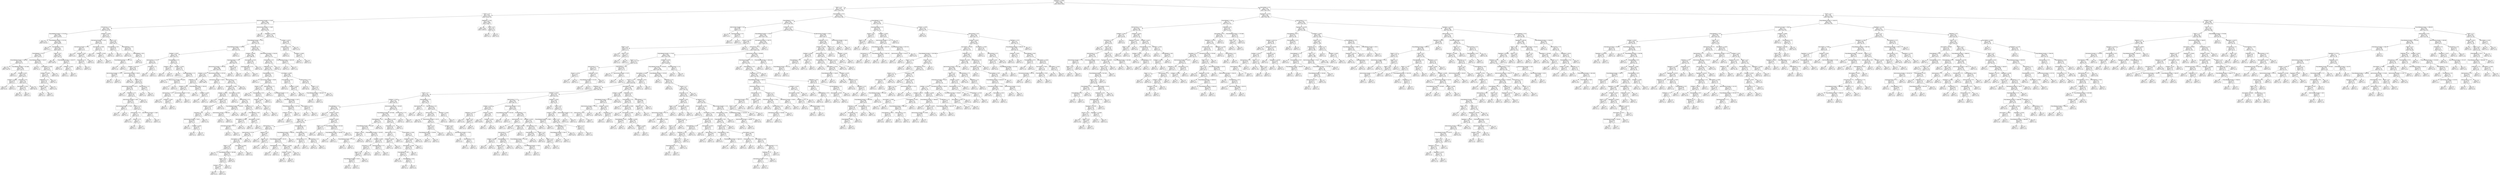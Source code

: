 digraph Tree {
node [shape=box, fontname="helvetica"] ;
edge [fontname="helvetica"] ;
0 [label="PageValues <= 0.945\ngini = 0.262\nsamples = 9864\nvalue = [8338, 1526]"] ;
1 [label="Month <= 6.5\ngini = 0.077\nsamples = 7728\nvalue = [7418, 310]"] ;
0 -> 1 [labeldistance=2.5, labelangle=45, headlabel="True"] ;
2 [label="Month <= 4.5\ngini = 0.027\nsamples = 5390\nvalue = [5316, 74]"] ;
1 -> 2 ;
3 [label="Administrative_Duration <= 13.367\ngini = 0.071\nsamples = 1990\nvalue = [1917, 73]"] ;
2 -> 3 ;
4 [label="Informational <= 0.5\ngini = 0.026\nsamples = 1194\nvalue = [1178, 16]"] ;
3 -> 4 ;
5 [label="ProductRelated_Duration <= 172.104\ngini = 0.015\nsamples = 1082\nvalue = [1074, 8]"] ;
4 -> 5 ;
6 [label="gini = 0.0\nsamples = 476\nvalue = [476, 0]"] ;
5 -> 6 ;
7 [label="ProductRelated_Duration <= 172.729\ngini = 0.026\nsamples = 606\nvalue = [598, 8]"] ;
5 -> 7 ;
8 [label="gini = 0.0\nsamples = 1\nvalue = [0, 1]"] ;
7 -> 8 ;
9 [label="ProductRelated <= 17.5\ngini = 0.023\nsamples = 605\nvalue = [598, 7]"] ;
7 -> 9 ;
10 [label="ProductRelated <= 15.5\ngini = 0.039\nsamples = 303\nvalue = [297, 6]"] ;
9 -> 10 ;
11 [label="ProductRelated_Duration <= 409.392\ngini = 0.022\nsamples = 270\nvalue = [267, 3]"] ;
10 -> 11 ;
12 [label="gini = 0.0\nsamples = 162\nvalue = [162, 0]"] ;
11 -> 12 ;
13 [label="ProductRelated_Duration <= 412.396\ngini = 0.054\nsamples = 108\nvalue = [105, 3]"] ;
11 -> 13 ;
14 [label="gini = 0.0\nsamples = 1\nvalue = [0, 1]"] ;
13 -> 14 ;
15 [label="ExitRates <= 0.01\ngini = 0.037\nsamples = 107\nvalue = [105, 2]"] ;
13 -> 15 ;
16 [label="ExitRates <= 0.009\ngini = 0.245\nsamples = 7\nvalue = [6, 1]"] ;
15 -> 16 ;
17 [label="gini = 0.0\nsamples = 6\nvalue = [6, 0]"] ;
16 -> 17 ;
18 [label="gini = 0.0\nsamples = 1\nvalue = [0, 1]"] ;
16 -> 18 ;
19 [label="VisitorType <= 0.5\ngini = 0.02\nsamples = 100\nvalue = [99, 1]"] ;
15 -> 19 ;
20 [label="BounceRates <= 0.021\ngini = 0.124\nsamples = 15\nvalue = [14, 1]"] ;
19 -> 20 ;
21 [label="gini = 0.0\nsamples = 14\nvalue = [14, 0]"] ;
20 -> 21 ;
22 [label="gini = 0.0\nsamples = 1\nvalue = [0, 1]"] ;
20 -> 22 ;
23 [label="gini = 0.0\nsamples = 85\nvalue = [85, 0]"] ;
19 -> 23 ;
24 [label="ProductRelated_Duration <= 218.017\ngini = 0.165\nsamples = 33\nvalue = [30, 3]"] ;
10 -> 24 ;
25 [label="gini = 0.0\nsamples = 1\nvalue = [0, 1]"] ;
24 -> 25 ;
26 [label="BounceRates <= 0.002\ngini = 0.117\nsamples = 32\nvalue = [30, 2]"] ;
24 -> 26 ;
27 [label="ExitRates <= 0.043\ngini = 0.219\nsamples = 16\nvalue = [14, 2]"] ;
26 -> 27 ;
28 [label="TrafficType <= 1.5\ngini = 0.124\nsamples = 15\nvalue = [14, 1]"] ;
27 -> 28 ;
29 [label="ExitRates <= 0.02\ngini = 0.444\nsamples = 3\nvalue = [2, 1]"] ;
28 -> 29 ;
30 [label="gini = 0.0\nsamples = 1\nvalue = [0, 1]"] ;
29 -> 30 ;
31 [label="gini = 0.0\nsamples = 2\nvalue = [2, 0]"] ;
29 -> 31 ;
32 [label="gini = 0.0\nsamples = 12\nvalue = [12, 0]"] ;
28 -> 32 ;
33 [label="gini = 0.0\nsamples = 1\nvalue = [0, 1]"] ;
27 -> 33 ;
34 [label="gini = 0.0\nsamples = 16\nvalue = [16, 0]"] ;
26 -> 34 ;
35 [label="Region <= 8.5\ngini = 0.007\nsamples = 302\nvalue = [301, 1]"] ;
9 -> 35 ;
36 [label="gini = 0.0\nsamples = 295\nvalue = [295, 0]"] ;
35 -> 36 ;
37 [label="ProductRelated_Duration <= 2224.577\ngini = 0.245\nsamples = 7\nvalue = [6, 1]"] ;
35 -> 37 ;
38 [label="gini = 0.0\nsamples = 5\nvalue = [5, 0]"] ;
37 -> 38 ;
39 [label="ExitRates <= 0.035\ngini = 0.5\nsamples = 2\nvalue = [1, 1]"] ;
37 -> 39 ;
40 [label="gini = 0.0\nsamples = 1\nvalue = [0, 1]"] ;
39 -> 40 ;
41 [label="gini = 0.0\nsamples = 1\nvalue = [1, 0]"] ;
39 -> 41 ;
42 [label="ExitRates <= 0.019\ngini = 0.133\nsamples = 112\nvalue = [104, 8]"] ;
4 -> 42 ;
43 [label="Informational_Duration <= 24.25\ngini = 0.355\nsamples = 26\nvalue = [20, 6]"] ;
42 -> 43 ;
44 [label="Informational_Duration <= 5.75\ngini = 0.5\nsamples = 10\nvalue = [5, 5]"] ;
43 -> 44 ;
45 [label="gini = 0.0\nsamples = 3\nvalue = [3, 0]"] ;
44 -> 45 ;
46 [label="ExitRates <= 0.01\ngini = 0.408\nsamples = 7\nvalue = [2, 5]"] ;
44 -> 46 ;
47 [label="VisitorType <= 1.0\ngini = 0.444\nsamples = 3\nvalue = [2, 1]"] ;
46 -> 47 ;
48 [label="gini = 0.0\nsamples = 1\nvalue = [0, 1]"] ;
47 -> 48 ;
49 [label="gini = 0.0\nsamples = 2\nvalue = [2, 0]"] ;
47 -> 49 ;
50 [label="gini = 0.0\nsamples = 4\nvalue = [0, 4]"] ;
46 -> 50 ;
51 [label="BounceRates <= 0.006\ngini = 0.117\nsamples = 16\nvalue = [15, 1]"] ;
43 -> 51 ;
52 [label="gini = 0.0\nsamples = 14\nvalue = [14, 0]"] ;
51 -> 52 ;
53 [label="ExitRates <= 0.016\ngini = 0.5\nsamples = 2\nvalue = [1, 1]"] ;
51 -> 53 ;
54 [label="gini = 0.0\nsamples = 1\nvalue = [0, 1]"] ;
53 -> 54 ;
55 [label="gini = 0.0\nsamples = 1\nvalue = [1, 0]"] ;
53 -> 55 ;
56 [label="Month <= 0.5\ngini = 0.045\nsamples = 86\nvalue = [84, 2]"] ;
42 -> 56 ;
57 [label="ProductRelated <= 10.5\ngini = 0.278\nsamples = 6\nvalue = [5, 1]"] ;
56 -> 57 ;
58 [label="gini = 0.0\nsamples = 1\nvalue = [0, 1]"] ;
57 -> 58 ;
59 [label="gini = 0.0\nsamples = 5\nvalue = [5, 0]"] ;
57 -> 59 ;
60 [label="ProductRelated <= 75.0\ngini = 0.025\nsamples = 80\nvalue = [79, 1]"] ;
56 -> 60 ;
61 [label="gini = 0.0\nsamples = 70\nvalue = [70, 0]"] ;
60 -> 61 ;
62 [label="ProductRelated <= 85.0\ngini = 0.18\nsamples = 10\nvalue = [9, 1]"] ;
60 -> 62 ;
63 [label="ProductRelated_Duration <= 1871.124\ngini = 0.5\nsamples = 2\nvalue = [1, 1]"] ;
62 -> 63 ;
64 [label="gini = 0.0\nsamples = 1\nvalue = [1, 0]"] ;
63 -> 64 ;
65 [label="gini = 0.0\nsamples = 1\nvalue = [0, 1]"] ;
63 -> 65 ;
66 [label="gini = 0.0\nsamples = 8\nvalue = [8, 0]"] ;
62 -> 66 ;
67 [label="Administrative_Duration <= 13.867\ngini = 0.133\nsamples = 796\nvalue = [739, 57]"] ;
3 -> 67 ;
68 [label="gini = 0.0\nsamples = 1\nvalue = [0, 1]"] ;
67 -> 68 ;
69 [label="PageValues <= 0.066\ngini = 0.131\nsamples = 795\nvalue = [739, 56]"] ;
67 -> 69 ;
70 [label="ProductRelated_Duration <= 154.2\ngini = 0.123\nsamples = 776\nvalue = [725, 51]"] ;
69 -> 70 ;
71 [label="ProductRelated_Duration <= 152.491\ngini = 0.229\nsamples = 121\nvalue = [105, 16]"] ;
70 -> 71 ;
72 [label="ExitRates <= 0.051\ngini = 0.219\nsamples = 120\nvalue = [105, 15]"] ;
71 -> 72 ;
73 [label="Administrative <= 11.0\ngini = 0.17\nsamples = 96\nvalue = [87, 9]"] ;
72 -> 73 ;
74 [label="ExitRates <= 0.011\ngini = 0.156\nsamples = 94\nvalue = [86, 8]"] ;
73 -> 74 ;
75 [label="Administrative_Duration <= 73.75\ngini = 0.408\nsamples = 7\nvalue = [5, 2]"] ;
74 -> 75 ;
76 [label="gini = 0.0\nsamples = 2\nvalue = [0, 2]"] ;
75 -> 76 ;
77 [label="gini = 0.0\nsamples = 5\nvalue = [5, 0]"] ;
75 -> 77 ;
78 [label="Administrative_Duration <= 60.45\ngini = 0.128\nsamples = 87\nvalue = [81, 6]"] ;
74 -> 78 ;
79 [label="gini = 0.0\nsamples = 38\nvalue = [38, 0]"] ;
78 -> 79 ;
80 [label="Month <= 3.5\ngini = 0.215\nsamples = 49\nvalue = [43, 6]"] ;
78 -> 80 ;
81 [label="Administrative_Duration <= 60.75\ngini = 0.159\nsamples = 46\nvalue = [42, 4]"] ;
80 -> 81 ;
82 [label="gini = 0.0\nsamples = 1\nvalue = [0, 1]"] ;
81 -> 82 ;
83 [label="TrafficType <= 2.5\ngini = 0.124\nsamples = 45\nvalue = [42, 3]"] ;
81 -> 83 ;
84 [label="Administrative_Duration <= 80.6\ngini = 0.227\nsamples = 23\nvalue = [20, 3]"] ;
83 -> 84 ;
85 [label="Administrative_Duration <= 71.05\ngini = 0.5\nsamples = 2\nvalue = [1, 1]"] ;
84 -> 85 ;
86 [label="gini = 0.0\nsamples = 1\nvalue = [1, 0]"] ;
85 -> 86 ;
87 [label="gini = 0.0\nsamples = 1\nvalue = [0, 1]"] ;
85 -> 87 ;
88 [label="Browser <= 3.5\ngini = 0.172\nsamples = 21\nvalue = [19, 2]"] ;
84 -> 88 ;
89 [label="Informational <= 2.5\ngini = 0.1\nsamples = 19\nvalue = [18, 1]"] ;
88 -> 89 ;
90 [label="gini = 0.0\nsamples = 17\nvalue = [17, 0]"] ;
89 -> 90 ;
91 [label="Browser <= 1.5\ngini = 0.5\nsamples = 2\nvalue = [1, 1]"] ;
89 -> 91 ;
92 [label="gini = 0.0\nsamples = 1\nvalue = [0, 1]"] ;
91 -> 92 ;
93 [label="gini = 0.0\nsamples = 1\nvalue = [1, 0]"] ;
91 -> 93 ;
94 [label="Administrative_Duration <= 290.5\ngini = 0.5\nsamples = 2\nvalue = [1, 1]"] ;
88 -> 94 ;
95 [label="gini = 0.0\nsamples = 1\nvalue = [0, 1]"] ;
94 -> 95 ;
96 [label="gini = 0.0\nsamples = 1\nvalue = [1, 0]"] ;
94 -> 96 ;
97 [label="gini = 0.0\nsamples = 22\nvalue = [22, 0]"] ;
83 -> 97 ;
98 [label="Administrative <= 2.5\ngini = 0.444\nsamples = 3\nvalue = [1, 2]"] ;
80 -> 98 ;
99 [label="gini = 0.0\nsamples = 1\nvalue = [1, 0]"] ;
98 -> 99 ;
100 [label="gini = 0.0\nsamples = 2\nvalue = [0, 2]"] ;
98 -> 100 ;
101 [label="VisitorType <= 1.5\ngini = 0.5\nsamples = 2\nvalue = [1, 1]"] ;
73 -> 101 ;
102 [label="gini = 0.0\nsamples = 1\nvalue = [1, 0]"] ;
101 -> 102 ;
103 [label="gini = 0.0\nsamples = 1\nvalue = [0, 1]"] ;
101 -> 103 ;
104 [label="ProductRelated <= 2.5\ngini = 0.375\nsamples = 24\nvalue = [18, 6]"] ;
72 -> 104 ;
105 [label="ExitRates <= 0.071\ngini = 0.375\nsamples = 4\nvalue = [1, 3]"] ;
104 -> 105 ;
106 [label="gini = 0.0\nsamples = 3\nvalue = [0, 3]"] ;
105 -> 106 ;
107 [label="gini = 0.0\nsamples = 1\nvalue = [1, 0]"] ;
105 -> 107 ;
108 [label="ExitRates <= 0.052\ngini = 0.255\nsamples = 20\nvalue = [17, 3]"] ;
104 -> 108 ;
109 [label="gini = 0.0\nsamples = 1\nvalue = [0, 1]"] ;
108 -> 109 ;
110 [label="OperatingSystems <= 2.5\ngini = 0.188\nsamples = 19\nvalue = [17, 2]"] ;
108 -> 110 ;
111 [label="gini = 0.0\nsamples = 13\nvalue = [13, 0]"] ;
110 -> 111 ;
112 [label="Administrative_Duration <= 54.692\ngini = 0.444\nsamples = 6\nvalue = [4, 2]"] ;
110 -> 112 ;
113 [label="gini = 0.0\nsamples = 2\nvalue = [0, 2]"] ;
112 -> 113 ;
114 [label="gini = 0.0\nsamples = 4\nvalue = [4, 0]"] ;
112 -> 114 ;
115 [label="gini = 0.0\nsamples = 1\nvalue = [0, 1]"] ;
71 -> 115 ;
116 [label="TrafficType <= 3.5\ngini = 0.101\nsamples = 655\nvalue = [620, 35]"] ;
70 -> 116 ;
117 [label="ExitRates <= 0.058\ngini = 0.079\nsamples = 488\nvalue = [468, 20]"] ;
116 -> 117 ;
118 [label="OperatingSystems <= 6.0\ngini = 0.07\nsamples = 469\nvalue = [452, 17]"] ;
117 -> 118 ;
119 [label="Administrative_Duration <= 107.263\ngini = 0.066\nsamples = 466\nvalue = [450, 16]"] ;
118 -> 119 ;
120 [label="ExitRates <= 0.01\ngini = 0.032\nsamples = 243\nvalue = [239, 4]"] ;
119 -> 120 ;
121 [label="TrafficType <= 2.5\ngini = 0.131\nsamples = 57\nvalue = [53, 4]"] ;
120 -> 121 ;
122 [label="ExitRates <= 0.01\ngini = 0.075\nsamples = 51\nvalue = [49, 2]"] ;
121 -> 122 ;
123 [label="Administrative <= 5.5\ngini = 0.04\nsamples = 49\nvalue = [48, 1]"] ;
122 -> 123 ;
124 [label="gini = 0.0\nsamples = 42\nvalue = [42, 0]"] ;
123 -> 124 ;
125 [label="ExitRates <= 0.007\ngini = 0.245\nsamples = 7\nvalue = [6, 1]"] ;
123 -> 125 ;
126 [label="gini = 0.0\nsamples = 6\nvalue = [6, 0]"] ;
125 -> 126 ;
127 [label="gini = 0.0\nsamples = 1\nvalue = [0, 1]"] ;
125 -> 127 ;
128 [label="Administrative_Duration <= 32.0\ngini = 0.5\nsamples = 2\nvalue = [1, 1]"] ;
122 -> 128 ;
129 [label="gini = 0.0\nsamples = 1\nvalue = [1, 0]"] ;
128 -> 129 ;
130 [label="gini = 0.0\nsamples = 1\nvalue = [0, 1]"] ;
128 -> 130 ;
131 [label="ProductRelated_Duration <= 328.233\ngini = 0.444\nsamples = 6\nvalue = [4, 2]"] ;
121 -> 131 ;
132 [label="gini = 0.0\nsamples = 3\nvalue = [3, 0]"] ;
131 -> 132 ;
133 [label="ExitRates <= 0.007\ngini = 0.444\nsamples = 3\nvalue = [1, 2]"] ;
131 -> 133 ;
134 [label="gini = 0.0\nsamples = 2\nvalue = [0, 2]"] ;
133 -> 134 ;
135 [label="gini = 0.0\nsamples = 1\nvalue = [1, 0]"] ;
133 -> 135 ;
136 [label="gini = 0.0\nsamples = 186\nvalue = [186, 0]"] ;
120 -> 136 ;
137 [label="Administrative_Duration <= 107.533\ngini = 0.102\nsamples = 223\nvalue = [211, 12]"] ;
119 -> 137 ;
138 [label="Informational_Duration <= 48.35\ngini = 0.5\nsamples = 2\nvalue = [1, 1]"] ;
137 -> 138 ;
139 [label="gini = 0.0\nsamples = 1\nvalue = [1, 0]"] ;
138 -> 139 ;
140 [label="gini = 0.0\nsamples = 1\nvalue = [0, 1]"] ;
138 -> 140 ;
141 [label="Administrative <= 7.5\ngini = 0.095\nsamples = 221\nvalue = [210, 11]"] ;
137 -> 141 ;
142 [label="BounceRates <= 0.004\ngini = 0.132\nsamples = 155\nvalue = [144, 11]"] ;
141 -> 142 ;
143 [label="ExitRates <= 0.014\ngini = 0.062\nsamples = 93\nvalue = [90, 3]"] ;
142 -> 143 ;
144 [label="gini = 0.0\nsamples = 52\nvalue = [52, 0]"] ;
143 -> 144 ;
145 [label="ExitRates <= 0.02\ngini = 0.136\nsamples = 41\nvalue = [38, 3]"] ;
143 -> 145 ;
146 [label="ExitRates <= 0.019\ngini = 0.278\nsamples = 18\nvalue = [15, 3]"] ;
145 -> 146 ;
147 [label="VisitorType <= 1.0\ngini = 0.208\nsamples = 17\nvalue = [15, 2]"] ;
146 -> 147 ;
148 [label="Administrative_Duration <= 146.0\ngini = 0.444\nsamples = 6\nvalue = [4, 2]"] ;
147 -> 148 ;
149 [label="gini = 0.0\nsamples = 3\nvalue = [3, 0]"] ;
148 -> 149 ;
150 [label="ExitRates <= 0.019\ngini = 0.444\nsamples = 3\nvalue = [1, 2]"] ;
148 -> 150 ;
151 [label="gini = 0.0\nsamples = 2\nvalue = [0, 2]"] ;
150 -> 151 ;
152 [label="gini = 0.0\nsamples = 1\nvalue = [1, 0]"] ;
150 -> 152 ;
153 [label="gini = 0.0\nsamples = 11\nvalue = [11, 0]"] ;
147 -> 153 ;
154 [label="gini = 0.0\nsamples = 1\nvalue = [0, 1]"] ;
146 -> 154 ;
155 [label="gini = 0.0\nsamples = 23\nvalue = [23, 0]"] ;
145 -> 155 ;
156 [label="BounceRates <= 0.005\ngini = 0.225\nsamples = 62\nvalue = [54, 8]"] ;
142 -> 156 ;
157 [label="gini = 0.0\nsamples = 2\nvalue = [0, 2]"] ;
156 -> 157 ;
158 [label="Administrative <= 5.5\ngini = 0.18\nsamples = 60\nvalue = [54, 6]"] ;
156 -> 158 ;
159 [label="ProductRelated_Duration <= 304.044\ngini = 0.045\nsamples = 43\nvalue = [42, 1]"] ;
158 -> 159 ;
160 [label="Administrative_Duration <= 200.333\ngini = 0.32\nsamples = 5\nvalue = [4, 1]"] ;
159 -> 160 ;
161 [label="gini = 0.0\nsamples = 1\nvalue = [0, 1]"] ;
160 -> 161 ;
162 [label="gini = 0.0\nsamples = 4\nvalue = [4, 0]"] ;
160 -> 162 ;
163 [label="gini = 0.0\nsamples = 38\nvalue = [38, 0]"] ;
159 -> 163 ;
164 [label="VisitorType <= 1.0\ngini = 0.415\nsamples = 17\nvalue = [12, 5]"] ;
158 -> 164 ;
165 [label="gini = 0.0\nsamples = 2\nvalue = [0, 2]"] ;
164 -> 165 ;
166 [label="ProductRelated <= 60.5\ngini = 0.32\nsamples = 15\nvalue = [12, 3]"] ;
164 -> 166 ;
167 [label="BounceRates <= 0.006\ngini = 0.153\nsamples = 12\nvalue = [11, 1]"] ;
166 -> 167 ;
168 [label="Informational_Duration <= 25.75\ngini = 0.5\nsamples = 2\nvalue = [1, 1]"] ;
167 -> 168 ;
169 [label="gini = 0.0\nsamples = 1\nvalue = [0, 1]"] ;
168 -> 169 ;
170 [label="gini = 0.0\nsamples = 1\nvalue = [1, 0]"] ;
168 -> 170 ;
171 [label="gini = 0.0\nsamples = 10\nvalue = [10, 0]"] ;
167 -> 171 ;
172 [label="BounceRates <= 0.007\ngini = 0.444\nsamples = 3\nvalue = [1, 2]"] ;
166 -> 172 ;
173 [label="gini = 0.0\nsamples = 1\nvalue = [1, 0]"] ;
172 -> 173 ;
174 [label="gini = 0.0\nsamples = 2\nvalue = [0, 2]"] ;
172 -> 174 ;
175 [label="gini = 0.0\nsamples = 66\nvalue = [66, 0]"] ;
141 -> 175 ;
176 [label="Weekend <= 0.5\ngini = 0.444\nsamples = 3\nvalue = [2, 1]"] ;
118 -> 176 ;
177 [label="gini = 0.0\nsamples = 1\nvalue = [0, 1]"] ;
176 -> 177 ;
178 [label="gini = 0.0\nsamples = 2\nvalue = [2, 0]"] ;
176 -> 178 ;
179 [label="BounceRates <= 0.018\ngini = 0.266\nsamples = 19\nvalue = [16, 3]"] ;
117 -> 179 ;
180 [label="OperatingSystems <= 2.5\ngini = 0.375\nsamples = 4\nvalue = [1, 3]"] ;
179 -> 180 ;
181 [label="gini = 0.0\nsamples = 3\nvalue = [0, 3]"] ;
180 -> 181 ;
182 [label="gini = 0.0\nsamples = 1\nvalue = [1, 0]"] ;
180 -> 182 ;
183 [label="gini = 0.0\nsamples = 15\nvalue = [15, 0]"] ;
179 -> 183 ;
184 [label="Administrative_Duration <= 529.165\ngini = 0.164\nsamples = 167\nvalue = [152, 15]"] ;
116 -> 184 ;
185 [label="Informational <= 6.5\ngini = 0.146\nsamples = 164\nvalue = [151, 13]"] ;
184 -> 185 ;
186 [label="TrafficType <= 5.5\ngini = 0.136\nsamples = 163\nvalue = [151, 12]"] ;
185 -> 186 ;
187 [label="ProductRelated <= 2.5\ngini = 0.262\nsamples = 58\nvalue = [49, 9]"] ;
186 -> 187 ;
188 [label="gini = 0.0\nsamples = 1\nvalue = [0, 1]"] ;
187 -> 188 ;
189 [label="Administrative_Duration <= 90.95\ngini = 0.241\nsamples = 57\nvalue = [49, 8]"] ;
187 -> 189 ;
190 [label="Browser <= 3.5\ngini = 0.111\nsamples = 34\nvalue = [32, 2]"] ;
189 -> 190 ;
191 [label="gini = 0.0\nsamples = 26\nvalue = [26, 0]"] ;
190 -> 191 ;
192 [label="ProductRelated <= 52.0\ngini = 0.375\nsamples = 8\nvalue = [6, 2]"] ;
190 -> 192 ;
193 [label="ExitRates <= 0.026\ngini = 0.245\nsamples = 7\nvalue = [6, 1]"] ;
192 -> 193 ;
194 [label="gini = 0.0\nsamples = 5\nvalue = [5, 0]"] ;
193 -> 194 ;
195 [label="Month <= 1.5\ngini = 0.5\nsamples = 2\nvalue = [1, 1]"] ;
193 -> 195 ;
196 [label="gini = 0.0\nsamples = 1\nvalue = [1, 0]"] ;
195 -> 196 ;
197 [label="gini = 0.0\nsamples = 1\nvalue = [0, 1]"] ;
195 -> 197 ;
198 [label="gini = 0.0\nsamples = 1\nvalue = [0, 1]"] ;
192 -> 198 ;
199 [label="Administrative <= 1.5\ngini = 0.386\nsamples = 23\nvalue = [17, 6]"] ;
189 -> 199 ;
200 [label="gini = 0.0\nsamples = 1\nvalue = [0, 1]"] ;
199 -> 200 ;
201 [label="Informational_Duration <= 1.5\ngini = 0.351\nsamples = 22\nvalue = [17, 5]"] ;
199 -> 201 ;
202 [label="gini = 0.0\nsamples = 8\nvalue = [8, 0]"] ;
201 -> 202 ;
203 [label="Informational_Duration <= 107.5\ngini = 0.459\nsamples = 14\nvalue = [9, 5]"] ;
201 -> 203 ;
204 [label="ProductRelated_Duration <= 4377.543\ngini = 0.444\nsamples = 6\nvalue = [2, 4]"] ;
203 -> 204 ;
205 [label="ExitRates <= 0.053\ngini = 0.32\nsamples = 5\nvalue = [1, 4]"] ;
204 -> 205 ;
206 [label="gini = 0.0\nsamples = 4\nvalue = [0, 4]"] ;
205 -> 206 ;
207 [label="gini = 0.0\nsamples = 1\nvalue = [1, 0]"] ;
205 -> 207 ;
208 [label="gini = 0.0\nsamples = 1\nvalue = [1, 0]"] ;
204 -> 208 ;
209 [label="BounceRates <= 0.015\ngini = 0.219\nsamples = 8\nvalue = [7, 1]"] ;
203 -> 209 ;
210 [label="gini = 0.0\nsamples = 7\nvalue = [7, 0]"] ;
209 -> 210 ;
211 [label="gini = 0.0\nsamples = 1\nvalue = [0, 1]"] ;
209 -> 211 ;
212 [label="ExitRates <= 0.005\ngini = 0.056\nsamples = 105\nvalue = [102, 3]"] ;
186 -> 212 ;
213 [label="ProductRelated <= 23.5\ngini = 0.346\nsamples = 9\nvalue = [7, 2]"] ;
212 -> 213 ;
214 [label="gini = 0.0\nsamples = 6\nvalue = [6, 0]"] ;
213 -> 214 ;
215 [label="ExitRates <= 0.001\ngini = 0.444\nsamples = 3\nvalue = [1, 2]"] ;
213 -> 215 ;
216 [label="gini = 0.0\nsamples = 1\nvalue = [1, 0]"] ;
215 -> 216 ;
217 [label="gini = 0.0\nsamples = 2\nvalue = [0, 2]"] ;
215 -> 217 ;
218 [label="Administrative <= 6.5\ngini = 0.021\nsamples = 96\nvalue = [95, 1]"] ;
212 -> 218 ;
219 [label="gini = 0.0\nsamples = 83\nvalue = [83, 0]"] ;
218 -> 219 ;
220 [label="Region <= 1.5\ngini = 0.142\nsamples = 13\nvalue = [12, 1]"] ;
218 -> 220 ;
221 [label="ProductRelated_Duration <= 640.383\ngini = 0.444\nsamples = 3\nvalue = [2, 1]"] ;
220 -> 221 ;
222 [label="gini = 0.0\nsamples = 1\nvalue = [0, 1]"] ;
221 -> 222 ;
223 [label="gini = 0.0\nsamples = 2\nvalue = [2, 0]"] ;
221 -> 223 ;
224 [label="gini = 0.0\nsamples = 10\nvalue = [10, 0]"] ;
220 -> 224 ;
225 [label="gini = 0.0\nsamples = 1\nvalue = [0, 1]"] ;
185 -> 225 ;
226 [label="ProductRelated_Duration <= 3610.195\ngini = 0.444\nsamples = 3\nvalue = [1, 2]"] ;
184 -> 226 ;
227 [label="gini = 0.0\nsamples = 2\nvalue = [0, 2]"] ;
226 -> 227 ;
228 [label="gini = 0.0\nsamples = 1\nvalue = [1, 0]"] ;
226 -> 228 ;
229 [label="ExitRates <= 0.013\ngini = 0.388\nsamples = 19\nvalue = [14, 5]"] ;
69 -> 229 ;
230 [label="Informational <= 1.5\ngini = 0.469\nsamples = 8\nvalue = [3, 5]"] ;
229 -> 230 ;
231 [label="gini = 0.0\nsamples = 4\nvalue = [0, 4]"] ;
230 -> 231 ;
232 [label="ExitRates <= 0.004\ngini = 0.375\nsamples = 4\nvalue = [3, 1]"] ;
230 -> 232 ;
233 [label="gini = 0.0\nsamples = 1\nvalue = [0, 1]"] ;
232 -> 233 ;
234 [label="gini = 0.0\nsamples = 3\nvalue = [3, 0]"] ;
232 -> 234 ;
235 [label="gini = 0.0\nsamples = 11\nvalue = [11, 0]"] ;
229 -> 235 ;
236 [label="PageValues <= 0.06\ngini = 0.001\nsamples = 3400\nvalue = [3399, 1]"] ;
2 -> 236 ;
237 [label="gini = 0.0\nsamples = 3390\nvalue = [3390, 0]"] ;
236 -> 237 ;
238 [label="Month <= 5.5\ngini = 0.18\nsamples = 10\nvalue = [9, 1]"] ;
236 -> 238 ;
239 [label="gini = 0.0\nsamples = 1\nvalue = [0, 1]"] ;
238 -> 239 ;
240 [label="gini = 0.0\nsamples = 9\nvalue = [9, 0]"] ;
238 -> 240 ;
241 [label="ProductRelated <= 55.5\ngini = 0.182\nsamples = 2338\nvalue = [2102, 236]"] ;
1 -> 241 ;
242 [label="ProductRelated <= 0.5\ngini = 0.141\nsamples = 1915\nvalue = [1769, 146]"] ;
241 -> 242 ;
243 [label="Administrative_Duration <= 8.6\ngini = 0.486\nsamples = 12\nvalue = [7, 5]"] ;
242 -> 243 ;
244 [label="gini = 0.0\nsamples = 5\nvalue = [5, 0]"] ;
243 -> 244 ;
245 [label="OperatingSystems <= 2.5\ngini = 0.408\nsamples = 7\nvalue = [2, 5]"] ;
243 -> 245 ;
246 [label="gini = 0.0\nsamples = 5\nvalue = [0, 5]"] ;
245 -> 246 ;
247 [label="gini = 0.0\nsamples = 2\nvalue = [2, 0]"] ;
245 -> 247 ;
248 [label="ExitRates <= 0.076\ngini = 0.137\nsamples = 1903\nvalue = [1762, 141]"] ;
242 -> 248 ;
249 [label="ProductRelated_Duration <= 10.55\ngini = 0.154\nsamples = 1591\nvalue = [1457, 134]"] ;
248 -> 249 ;
250 [label="Browser <= 3.0\ngini = 0.498\nsamples = 15\nvalue = [8, 7]"] ;
249 -> 250 ;
251 [label="Region <= 2.0\ngini = 0.463\nsamples = 11\nvalue = [4, 7]"] ;
250 -> 251 ;
252 [label="gini = 0.0\nsamples = 6\nvalue = [0, 6]"] ;
251 -> 252 ;
253 [label="Month <= 8.5\ngini = 0.32\nsamples = 5\nvalue = [4, 1]"] ;
251 -> 253 ;
254 [label="gini = 0.0\nsamples = 4\nvalue = [4, 0]"] ;
253 -> 254 ;
255 [label="gini = 0.0\nsamples = 1\nvalue = [0, 1]"] ;
253 -> 255 ;
256 [label="gini = 0.0\nsamples = 4\nvalue = [4, 0]"] ;
250 -> 256 ;
257 [label="Informational_Duration <= 1187.75\ngini = 0.148\nsamples = 1576\nvalue = [1449, 127]"] ;
249 -> 257 ;
258 [label="Informational <= 1.5\ngini = 0.147\nsamples = 1575\nvalue = [1449, 126]"] ;
257 -> 258 ;
259 [label="ProductRelated_Duration <= 27.633\ngini = 0.136\nsamples = 1428\nvalue = [1323, 105]"] ;
258 -> 259 ;
260 [label="Region <= 3.5\ngini = 0.312\nsamples = 31\nvalue = [25, 6]"] ;
259 -> 260 ;
261 [label="Administrative <= 3.5\ngini = 0.473\nsamples = 13\nvalue = [8, 5]"] ;
260 -> 261 ;
262 [label="Browser <= 3.0\ngini = 0.278\nsamples = 6\nvalue = [5, 1]"] ;
261 -> 262 ;
263 [label="gini = 0.0\nsamples = 5\nvalue = [5, 0]"] ;
262 -> 263 ;
264 [label="gini = 0.0\nsamples = 1\nvalue = [0, 1]"] ;
262 -> 264 ;
265 [label="TrafficType <= 14.0\ngini = 0.49\nsamples = 7\nvalue = [3, 4]"] ;
261 -> 265 ;
266 [label="ProductRelated_Duration <= 21.125\ngini = 0.32\nsamples = 5\nvalue = [1, 4]"] ;
265 -> 266 ;
267 [label="gini = 0.0\nsamples = 1\nvalue = [1, 0]"] ;
266 -> 267 ;
268 [label="gini = 0.0\nsamples = 4\nvalue = [0, 4]"] ;
266 -> 268 ;
269 [label="gini = 0.0\nsamples = 2\nvalue = [2, 0]"] ;
265 -> 269 ;
270 [label="ProductRelated <= 3.5\ngini = 0.105\nsamples = 18\nvalue = [17, 1]"] ;
260 -> 270 ;
271 [label="gini = 0.0\nsamples = 16\nvalue = [16, 0]"] ;
270 -> 271 ;
272 [label="Administrative_Duration <= 14.72\ngini = 0.5\nsamples = 2\nvalue = [1, 1]"] ;
270 -> 272 ;
273 [label="gini = 0.0\nsamples = 1\nvalue = [1, 0]"] ;
272 -> 273 ;
274 [label="gini = 0.0\nsamples = 1\nvalue = [0, 1]"] ;
272 -> 274 ;
275 [label="ExitRates <= 0.076\ngini = 0.132\nsamples = 1397\nvalue = [1298, 99]"] ;
259 -> 275 ;
276 [label="ProductRelated_Duration <= 1210.633\ngini = 0.131\nsamples = 1395\nvalue = [1297, 98]"] ;
275 -> 276 ;
277 [label="BounceRates <= 0.064\ngini = 0.117\nsamples = 1126\nvalue = [1056, 70]"] ;
276 -> 277 ;
278 [label="Browser <= 3.5\ngini = 0.115\nsamples = 1124\nvalue = [1055, 69]"] ;
277 -> 278 ;
279 [label="TrafficType <= 2.5\ngini = 0.104\nsamples = 978\nvalue = [924, 54]"] ;
278 -> 279 ;
280 [label="Month <= 7.5\ngini = 0.132\nsamples = 506\nvalue = [470, 36]"] ;
279 -> 280 ;
281 [label="ExitRates <= 0.024\ngini = 0.157\nsamples = 360\nvalue = [329, 31]"] ;
280 -> 281 ;
282 [label="ProductRelated <= 2.5\ngini = 0.204\nsamples = 165\nvalue = [146, 19]"] ;
281 -> 282 ;
283 [label="gini = 0.0\nsamples = 1\nvalue = [0, 1]"] ;
282 -> 283 ;
284 [label="ExitRates <= 0.021\ngini = 0.195\nsamples = 164\nvalue = [146, 18]"] ;
282 -> 284 ;
285 [label="Region <= 5.5\ngini = 0.165\nsamples = 143\nvalue = [130, 13]"] ;
284 -> 285 ;
286 [label="Administrative <= 7.5\ngini = 0.11\nsamples = 103\nvalue = [97, 6]"] ;
285 -> 286 ;
287 [label="Administrative <= 0.5\ngini = 0.08\nsamples = 96\nvalue = [92, 4]"] ;
286 -> 287 ;
288 [label="BounceRates <= 0.005\ngini = 0.165\nsamples = 44\nvalue = [40, 4]"] ;
287 -> 288 ;
289 [label="Region <= 2.5\ngini = 0.102\nsamples = 37\nvalue = [35, 2]"] ;
288 -> 289 ;
290 [label="gini = 0.0\nsamples = 23\nvalue = [23, 0]"] ;
289 -> 290 ;
291 [label="ProductRelated_Duration <= 395.598\ngini = 0.245\nsamples = 14\nvalue = [12, 2]"] ;
289 -> 291 ;
292 [label="Region <= 4.5\ngini = 0.444\nsamples = 6\nvalue = [4, 2]"] ;
291 -> 292 ;
293 [label="ExitRates <= 0.015\ngini = 0.444\nsamples = 3\nvalue = [1, 2]"] ;
292 -> 293 ;
294 [label="gini = 0.0\nsamples = 2\nvalue = [0, 2]"] ;
293 -> 294 ;
295 [label="gini = 0.0\nsamples = 1\nvalue = [1, 0]"] ;
293 -> 295 ;
296 [label="gini = 0.0\nsamples = 3\nvalue = [3, 0]"] ;
292 -> 296 ;
297 [label="gini = 0.0\nsamples = 8\nvalue = [8, 0]"] ;
291 -> 297 ;
298 [label="BounceRates <= 0.006\ngini = 0.408\nsamples = 7\nvalue = [5, 2]"] ;
288 -> 298 ;
299 [label="gini = 0.0\nsamples = 2\nvalue = [0, 2]"] ;
298 -> 299 ;
300 [label="gini = 0.0\nsamples = 5\nvalue = [5, 0]"] ;
298 -> 300 ;
301 [label="gini = 0.0\nsamples = 52\nvalue = [52, 0]"] ;
287 -> 301 ;
302 [label="Weekend <= 0.5\ngini = 0.408\nsamples = 7\nvalue = [5, 2]"] ;
286 -> 302 ;
303 [label="gini = 0.0\nsamples = 4\nvalue = [4, 0]"] ;
302 -> 303 ;
304 [label="Region <= 3.0\ngini = 0.444\nsamples = 3\nvalue = [1, 2]"] ;
302 -> 304 ;
305 [label="gini = 0.0\nsamples = 2\nvalue = [0, 2]"] ;
304 -> 305 ;
306 [label="gini = 0.0\nsamples = 1\nvalue = [1, 0]"] ;
304 -> 306 ;
307 [label="ProductRelated <= 22.5\ngini = 0.289\nsamples = 40\nvalue = [33, 7]"] ;
285 -> 307 ;
308 [label="ProductRelated_Duration <= 768.483\ngini = 0.204\nsamples = 26\nvalue = [23, 3]"] ;
307 -> 308 ;
309 [label="ProductRelated_Duration <= 90.135\ngini = 0.147\nsamples = 25\nvalue = [23, 2]"] ;
308 -> 309 ;
310 [label="ProductRelated <= 3.5\ngini = 0.5\nsamples = 2\nvalue = [1, 1]"] ;
309 -> 310 ;
311 [label="gini = 0.0\nsamples = 1\nvalue = [1, 0]"] ;
310 -> 311 ;
312 [label="gini = 0.0\nsamples = 1\nvalue = [0, 1]"] ;
310 -> 312 ;
313 [label="ExitRates <= 0.006\ngini = 0.083\nsamples = 23\nvalue = [22, 1]"] ;
309 -> 313 ;
314 [label="ExitRates <= 0.003\ngini = 0.444\nsamples = 3\nvalue = [2, 1]"] ;
313 -> 314 ;
315 [label="gini = 0.0\nsamples = 2\nvalue = [2, 0]"] ;
314 -> 315 ;
316 [label="gini = 0.0\nsamples = 1\nvalue = [0, 1]"] ;
314 -> 316 ;
317 [label="gini = 0.0\nsamples = 20\nvalue = [20, 0]"] ;
313 -> 317 ;
318 [label="gini = 0.0\nsamples = 1\nvalue = [0, 1]"] ;
308 -> 318 ;
319 [label="ProductRelated <= 27.5\ngini = 0.408\nsamples = 14\nvalue = [10, 4]"] ;
307 -> 319 ;
320 [label="Administrative <= 5.5\ngini = 0.375\nsamples = 4\nvalue = [1, 3]"] ;
319 -> 320 ;
321 [label="gini = 0.0\nsamples = 3\nvalue = [0, 3]"] ;
320 -> 321 ;
322 [label="gini = 0.0\nsamples = 1\nvalue = [1, 0]"] ;
320 -> 322 ;
323 [label="Administrative <= 6.5\ngini = 0.18\nsamples = 10\nvalue = [9, 1]"] ;
319 -> 323 ;
324 [label="gini = 0.0\nsamples = 9\nvalue = [9, 0]"] ;
323 -> 324 ;
325 [label="gini = 0.0\nsamples = 1\nvalue = [0, 1]"] ;
323 -> 325 ;
326 [label="ExitRates <= 0.022\ngini = 0.363\nsamples = 21\nvalue = [16, 5]"] ;
284 -> 326 ;
327 [label="Region <= 2.5\ngini = 0.375\nsamples = 4\nvalue = [1, 3]"] ;
326 -> 327 ;
328 [label="gini = 0.0\nsamples = 1\nvalue = [1, 0]"] ;
327 -> 328 ;
329 [label="gini = 0.0\nsamples = 3\nvalue = [0, 3]"] ;
327 -> 329 ;
330 [label="ProductRelated_Duration <= 351.542\ngini = 0.208\nsamples = 17\nvalue = [15, 2]"] ;
326 -> 330 ;
331 [label="ProductRelated_Duration <= 193.562\ngini = 0.48\nsamples = 5\nvalue = [3, 2]"] ;
330 -> 331 ;
332 [label="gini = 0.0\nsamples = 3\nvalue = [3, 0]"] ;
331 -> 332 ;
333 [label="gini = 0.0\nsamples = 2\nvalue = [0, 2]"] ;
331 -> 333 ;
334 [label="gini = 0.0\nsamples = 12\nvalue = [12, 0]"] ;
330 -> 334 ;
335 [label="Administrative_Duration <= 361.625\ngini = 0.116\nsamples = 195\nvalue = [183, 12]"] ;
281 -> 335 ;
336 [label="ProductRelated_Duration <= 657.586\ngini = 0.107\nsamples = 193\nvalue = [182, 11]"] ;
335 -> 336 ;
337 [label="ProductRelated <= 10.5\ngini = 0.07\nsamples = 137\nvalue = [132, 5]"] ;
336 -> 337 ;
338 [label="ProductRelated_Duration <= 151.667\ngini = 0.123\nsamples = 76\nvalue = [71, 5]"] ;
337 -> 338 ;
339 [label="ExitRates <= 0.026\ngini = 0.043\nsamples = 45\nvalue = [44, 1]"] ;
338 -> 339 ;
340 [label="ProductRelated_Duration <= 77.333\ngini = 0.5\nsamples = 2\nvalue = [1, 1]"] ;
339 -> 340 ;
341 [label="gini = 0.0\nsamples = 1\nvalue = [1, 0]"] ;
340 -> 341 ;
342 [label="gini = 0.0\nsamples = 1\nvalue = [0, 1]"] ;
340 -> 342 ;
343 [label="gini = 0.0\nsamples = 43\nvalue = [43, 0]"] ;
339 -> 343 ;
344 [label="ProductRelated_Duration <= 167.875\ngini = 0.225\nsamples = 31\nvalue = [27, 4]"] ;
338 -> 344 ;
345 [label="gini = 0.0\nsamples = 2\nvalue = [0, 2]"] ;
344 -> 345 ;
346 [label="ExitRates <= 0.062\ngini = 0.128\nsamples = 29\nvalue = [27, 2]"] ;
344 -> 346 ;
347 [label="VisitorType <= 1.0\ngini = 0.077\nsamples = 25\nvalue = [24, 1]"] ;
346 -> 347 ;
348 [label="Region <= 1.5\ngini = 0.198\nsamples = 9\nvalue = [8, 1]"] ;
347 -> 348 ;
349 [label="ProductRelated_Duration <= 243.5\ngini = 0.444\nsamples = 3\nvalue = [2, 1]"] ;
348 -> 349 ;
350 [label="gini = 0.0\nsamples = 2\nvalue = [2, 0]"] ;
349 -> 350 ;
351 [label="gini = 0.0\nsamples = 1\nvalue = [0, 1]"] ;
349 -> 351 ;
352 [label="gini = 0.0\nsamples = 6\nvalue = [6, 0]"] ;
348 -> 352 ;
353 [label="gini = 0.0\nsamples = 16\nvalue = [16, 0]"] ;
347 -> 353 ;
354 [label="OperatingSystems <= 3.5\ngini = 0.375\nsamples = 4\nvalue = [3, 1]"] ;
346 -> 354 ;
355 [label="gini = 0.0\nsamples = 3\nvalue = [3, 0]"] ;
354 -> 355 ;
356 [label="gini = 0.0\nsamples = 1\nvalue = [0, 1]"] ;
354 -> 356 ;
357 [label="gini = 0.0\nsamples = 61\nvalue = [61, 0]"] ;
337 -> 357 ;
358 [label="BounceRates <= 0.036\ngini = 0.191\nsamples = 56\nvalue = [50, 6]"] ;
336 -> 358 ;
359 [label="VisitorType <= 1.0\ngini = 0.165\nsamples = 55\nvalue = [50, 5]"] ;
358 -> 359 ;
360 [label="Administrative <= 3.5\ngini = 0.5\nsamples = 4\nvalue = [2, 2]"] ;
359 -> 360 ;
361 [label="ExitRates <= 0.035\ngini = 0.444\nsamples = 3\nvalue = [1, 2]"] ;
360 -> 361 ;
362 [label="gini = 0.0\nsamples = 1\nvalue = [1, 0]"] ;
361 -> 362 ;
363 [label="gini = 0.0\nsamples = 2\nvalue = [0, 2]"] ;
361 -> 363 ;
364 [label="gini = 0.0\nsamples = 1\nvalue = [1, 0]"] ;
360 -> 364 ;
365 [label="BounceRates <= 0.006\ngini = 0.111\nsamples = 51\nvalue = [48, 3]"] ;
359 -> 365 ;
366 [label="ExitRates <= 0.044\ngini = 0.266\nsamples = 19\nvalue = [16, 3]"] ;
365 -> 366 ;
367 [label="BounceRates <= 0.006\ngini = 0.198\nsamples = 18\nvalue = [16, 2]"] ;
366 -> 367 ;
368 [label="ProductRelated <= 28.5\ngini = 0.111\nsamples = 17\nvalue = [16, 1]"] ;
367 -> 368 ;
369 [label="gini = 0.0\nsamples = 12\nvalue = [12, 0]"] ;
368 -> 369 ;
370 [label="ProductRelated <= 33.0\ngini = 0.32\nsamples = 5\nvalue = [4, 1]"] ;
368 -> 370 ;
371 [label="gini = 0.0\nsamples = 1\nvalue = [0, 1]"] ;
370 -> 371 ;
372 [label="gini = 0.0\nsamples = 4\nvalue = [4, 0]"] ;
370 -> 372 ;
373 [label="gini = 0.0\nsamples = 1\nvalue = [0, 1]"] ;
367 -> 373 ;
374 [label="gini = 0.0\nsamples = 1\nvalue = [0, 1]"] ;
366 -> 374 ;
375 [label="gini = 0.0\nsamples = 32\nvalue = [32, 0]"] ;
365 -> 375 ;
376 [label="gini = 0.0\nsamples = 1\nvalue = [0, 1]"] ;
358 -> 376 ;
377 [label="Administrative <= 5.0\ngini = 0.5\nsamples = 2\nvalue = [1, 1]"] ;
335 -> 377 ;
378 [label="gini = 0.0\nsamples = 1\nvalue = [0, 1]"] ;
377 -> 378 ;
379 [label="gini = 0.0\nsamples = 1\nvalue = [1, 0]"] ;
377 -> 379 ;
380 [label="ProductRelated <= 2.5\ngini = 0.066\nsamples = 146\nvalue = [141, 5]"] ;
280 -> 380 ;
381 [label="Administrative <= 2.5\ngini = 0.5\nsamples = 2\nvalue = [1, 1]"] ;
380 -> 381 ;
382 [label="gini = 0.0\nsamples = 1\nvalue = [1, 0]"] ;
381 -> 382 ;
383 [label="gini = 0.0\nsamples = 1\nvalue = [0, 1]"] ;
381 -> 383 ;
384 [label="Administrative <= 8.5\ngini = 0.054\nsamples = 144\nvalue = [140, 4]"] ;
380 -> 384 ;
385 [label="Administrative <= 2.5\ngini = 0.042\nsamples = 139\nvalue = [136, 3]"] ;
384 -> 385 ;
386 [label="gini = 0.0\nsamples = 82\nvalue = [82, 0]"] ;
385 -> 386 ;
387 [label="Administrative_Duration <= 45.75\ngini = 0.1\nsamples = 57\nvalue = [54, 3]"] ;
385 -> 387 ;
388 [label="Region <= 1.5\ngini = 0.444\nsamples = 6\nvalue = [4, 2]"] ;
387 -> 388 ;
389 [label="ProductRelated_Duration <= 154.876\ngini = 0.444\nsamples = 3\nvalue = [1, 2]"] ;
388 -> 389 ;
390 [label="gini = 0.0\nsamples = 1\nvalue = [1, 0]"] ;
389 -> 390 ;
391 [label="gini = 0.0\nsamples = 2\nvalue = [0, 2]"] ;
389 -> 391 ;
392 [label="gini = 0.0\nsamples = 3\nvalue = [3, 0]"] ;
388 -> 392 ;
393 [label="Region <= 8.5\ngini = 0.038\nsamples = 51\nvalue = [50, 1]"] ;
387 -> 393 ;
394 [label="gini = 0.0\nsamples = 46\nvalue = [46, 0]"] ;
393 -> 394 ;
395 [label="Administrative_Duration <= 73.55\ngini = 0.32\nsamples = 5\nvalue = [4, 1]"] ;
393 -> 395 ;
396 [label="gini = 0.0\nsamples = 3\nvalue = [3, 0]"] ;
395 -> 396 ;
397 [label="Administrative <= 3.5\ngini = 0.5\nsamples = 2\nvalue = [1, 1]"] ;
395 -> 397 ;
398 [label="gini = 0.0\nsamples = 1\nvalue = [1, 0]"] ;
397 -> 398 ;
399 [label="gini = 0.0\nsamples = 1\nvalue = [0, 1]"] ;
397 -> 399 ;
400 [label="ExitRates <= 0.044\ngini = 0.32\nsamples = 5\nvalue = [4, 1]"] ;
384 -> 400 ;
401 [label="gini = 0.0\nsamples = 4\nvalue = [4, 0]"] ;
400 -> 401 ;
402 [label="gini = 0.0\nsamples = 1\nvalue = [0, 1]"] ;
400 -> 402 ;
403 [label="ExitRates <= 0.051\ngini = 0.073\nsamples = 472\nvalue = [454, 18]"] ;
279 -> 403 ;
404 [label="Administrative <= 1.5\ngini = 0.056\nsamples = 414\nvalue = [402, 12]"] ;
403 -> 404 ;
405 [label="ExitRates <= 0.004\ngini = 0.024\nsamples = 247\nvalue = [244, 3]"] ;
404 -> 405 ;
406 [label="TrafficType <= 10.5\ngini = 0.219\nsamples = 16\nvalue = [14, 2]"] ;
405 -> 406 ;
407 [label="gini = 0.0\nsamples = 13\nvalue = [13, 0]"] ;
406 -> 407 ;
408 [label="Region <= 4.0\ngini = 0.444\nsamples = 3\nvalue = [1, 2]"] ;
406 -> 408 ;
409 [label="gini = 0.0\nsamples = 2\nvalue = [0, 2]"] ;
408 -> 409 ;
410 [label="gini = 0.0\nsamples = 1\nvalue = [1, 0]"] ;
408 -> 410 ;
411 [label="ExitRates <= 0.034\ngini = 0.009\nsamples = 231\nvalue = [230, 1]"] ;
405 -> 411 ;
412 [label="gini = 0.0\nsamples = 166\nvalue = [166, 0]"] ;
411 -> 412 ;
413 [label="ExitRates <= 0.035\ngini = 0.03\nsamples = 65\nvalue = [64, 1]"] ;
411 -> 413 ;
414 [label="gini = 0.0\nsamples = 1\nvalue = [0, 1]"] ;
413 -> 414 ;
415 [label="gini = 0.0\nsamples = 64\nvalue = [64, 0]"] ;
413 -> 415 ;
416 [label="Administrative_Duration <= 15.5\ngini = 0.102\nsamples = 167\nvalue = [158, 9]"] ;
404 -> 416 ;
417 [label="ProductRelated_Duration <= 352.292\ngini = 0.5\nsamples = 4\nvalue = [2, 2]"] ;
416 -> 417 ;
418 [label="gini = 0.0\nsamples = 2\nvalue = [0, 2]"] ;
417 -> 418 ;
419 [label="gini = 0.0\nsamples = 2\nvalue = [2, 0]"] ;
417 -> 419 ;
420 [label="ProductRelated <= 2.5\ngini = 0.082\nsamples = 163\nvalue = [156, 7]"] ;
416 -> 420 ;
421 [label="Administrative <= 4.5\ngini = 0.5\nsamples = 2\nvalue = [1, 1]"] ;
420 -> 421 ;
422 [label="gini = 0.0\nsamples = 1\nvalue = [1, 0]"] ;
421 -> 422 ;
423 [label="gini = 0.0\nsamples = 1\nvalue = [0, 1]"] ;
421 -> 423 ;
424 [label="ExitRates <= 0.012\ngini = 0.072\nsamples = 161\nvalue = [155, 6]"] ;
420 -> 424 ;
425 [label="ExitRates <= 0.011\ngini = 0.18\nsamples = 40\nvalue = [36, 4]"] ;
424 -> 425 ;
426 [label="Administrative <= 2.5\ngini = 0.142\nsamples = 39\nvalue = [36, 3]"] ;
425 -> 426 ;
427 [label="ExitRates <= 0.009\ngini = 0.375\nsamples = 8\nvalue = [6, 2]"] ;
426 -> 427 ;
428 [label="gini = 0.0\nsamples = 6\nvalue = [6, 0]"] ;
427 -> 428 ;
429 [label="gini = 0.0\nsamples = 2\nvalue = [0, 2]"] ;
427 -> 429 ;
430 [label="ProductRelated <= 7.5\ngini = 0.062\nsamples = 31\nvalue = [30, 1]"] ;
426 -> 430 ;
431 [label="Weekend <= 0.5\ngini = 0.375\nsamples = 4\nvalue = [3, 1]"] ;
430 -> 431 ;
432 [label="gini = 0.0\nsamples = 3\nvalue = [3, 0]"] ;
431 -> 432 ;
433 [label="gini = 0.0\nsamples = 1\nvalue = [0, 1]"] ;
431 -> 433 ;
434 [label="gini = 0.0\nsamples = 27\nvalue = [27, 0]"] ;
430 -> 434 ;
435 [label="gini = 0.0\nsamples = 1\nvalue = [0, 1]"] ;
425 -> 435 ;
436 [label="Administrative <= 9.5\ngini = 0.033\nsamples = 121\nvalue = [119, 2]"] ;
424 -> 436 ;
437 [label="ProductRelated <= 5.5\ngini = 0.018\nsamples = 110\nvalue = [109, 1]"] ;
436 -> 437 ;
438 [label="ProductRelated_Duration <= 213.383\ngini = 0.124\nsamples = 15\nvalue = [14, 1]"] ;
437 -> 438 ;
439 [label="gini = 0.0\nsamples = 10\nvalue = [10, 0]"] ;
438 -> 439 ;
440 [label="ProductRelated_Duration <= 333.9\ngini = 0.32\nsamples = 5\nvalue = [4, 1]"] ;
438 -> 440 ;
441 [label="gini = 0.0\nsamples = 1\nvalue = [0, 1]"] ;
440 -> 441 ;
442 [label="gini = 0.0\nsamples = 4\nvalue = [4, 0]"] ;
440 -> 442 ;
443 [label="gini = 0.0\nsamples = 95\nvalue = [95, 0]"] ;
437 -> 443 ;
444 [label="Region <= 4.0\ngini = 0.165\nsamples = 11\nvalue = [10, 1]"] ;
436 -> 444 ;
445 [label="gini = 0.0\nsamples = 8\nvalue = [8, 0]"] ;
444 -> 445 ;
446 [label="Region <= 5.5\ngini = 0.444\nsamples = 3\nvalue = [2, 1]"] ;
444 -> 446 ;
447 [label="gini = 0.0\nsamples = 1\nvalue = [0, 1]"] ;
446 -> 447 ;
448 [label="gini = 0.0\nsamples = 2\nvalue = [2, 0]"] ;
446 -> 448 ;
449 [label="ExitRates <= 0.052\ngini = 0.185\nsamples = 58\nvalue = [52, 6]"] ;
403 -> 449 ;
450 [label="gini = 0.0\nsamples = 1\nvalue = [0, 1]"] ;
449 -> 450 ;
451 [label="Month <= 8.5\ngini = 0.16\nsamples = 57\nvalue = [52, 5]"] ;
449 -> 451 ;
452 [label="ExitRates <= 0.054\ngini = 0.109\nsamples = 52\nvalue = [49, 3]"] ;
451 -> 452 ;
453 [label="ProductRelated_Duration <= 290.0\ngini = 0.375\nsamples = 4\nvalue = [3, 1]"] ;
452 -> 453 ;
454 [label="gini = 0.0\nsamples = 1\nvalue = [0, 1]"] ;
453 -> 454 ;
455 [label="gini = 0.0\nsamples = 3\nvalue = [3, 0]"] ;
453 -> 455 ;
456 [label="Region <= 6.5\ngini = 0.08\nsamples = 48\nvalue = [46, 2]"] ;
452 -> 456 ;
457 [label="ProductRelated <= 3.5\ngini = 0.044\nsamples = 44\nvalue = [43, 1]"] ;
456 -> 457 ;
458 [label="ProductRelated_Duration <= 385.75\ngini = 0.219\nsamples = 8\nvalue = [7, 1]"] ;
457 -> 458 ;
459 [label="gini = 0.0\nsamples = 7\nvalue = [7, 0]"] ;
458 -> 459 ;
460 [label="gini = 0.0\nsamples = 1\nvalue = [0, 1]"] ;
458 -> 460 ;
461 [label="gini = 0.0\nsamples = 36\nvalue = [36, 0]"] ;
457 -> 461 ;
462 [label="Region <= 7.5\ngini = 0.375\nsamples = 4\nvalue = [3, 1]"] ;
456 -> 462 ;
463 [label="gini = 0.0\nsamples = 1\nvalue = [0, 1]"] ;
462 -> 463 ;
464 [label="gini = 0.0\nsamples = 3\nvalue = [3, 0]"] ;
462 -> 464 ;
465 [label="Administrative_Duration <= 3.0\ngini = 0.48\nsamples = 5\nvalue = [3, 2]"] ;
451 -> 465 ;
466 [label="gini = 0.0\nsamples = 3\nvalue = [3, 0]"] ;
465 -> 466 ;
467 [label="gini = 0.0\nsamples = 2\nvalue = [0, 2]"] ;
465 -> 467 ;
468 [label="BounceRates <= 0.008\ngini = 0.184\nsamples = 146\nvalue = [131, 15]"] ;
278 -> 468 ;
469 [label="ExitRates <= 0.021\ngini = 0.108\nsamples = 105\nvalue = [99, 6]"] ;
468 -> 469 ;
470 [label="ProductRelated_Duration <= 157.375\ngini = 0.188\nsamples = 57\nvalue = [51, 6]"] ;
469 -> 470 ;
471 [label="Administrative_Duration <= 78.233\ngini = 0.48\nsamples = 10\nvalue = [6, 4]"] ;
470 -> 471 ;
472 [label="Administrative <= 6.0\ngini = 0.32\nsamples = 5\nvalue = [1, 4]"] ;
471 -> 472 ;
473 [label="gini = 0.0\nsamples = 4\nvalue = [0, 4]"] ;
472 -> 473 ;
474 [label="gini = 0.0\nsamples = 1\nvalue = [1, 0]"] ;
472 -> 474 ;
475 [label="gini = 0.0\nsamples = 5\nvalue = [5, 0]"] ;
471 -> 475 ;
476 [label="ExitRates <= 0.016\ngini = 0.081\nsamples = 47\nvalue = [45, 2]"] ;
470 -> 476 ;
477 [label="gini = 0.0\nsamples = 40\nvalue = [40, 0]"] ;
476 -> 477 ;
478 [label="VisitorType <= 1.0\ngini = 0.408\nsamples = 7\nvalue = [5, 2]"] ;
476 -> 478 ;
479 [label="gini = 0.0\nsamples = 2\nvalue = [0, 2]"] ;
478 -> 479 ;
480 [label="gini = 0.0\nsamples = 5\nvalue = [5, 0]"] ;
478 -> 480 ;
481 [label="gini = 0.0\nsamples = 48\nvalue = [48, 0]"] ;
469 -> 481 ;
482 [label="TrafficType <= 6.5\ngini = 0.343\nsamples = 41\nvalue = [32, 9]"] ;
468 -> 482 ;
483 [label="ProductRelated <= 5.0\ngini = 0.238\nsamples = 29\nvalue = [25, 4]"] ;
482 -> 483 ;
484 [label="gini = 0.0\nsamples = 1\nvalue = [0, 1]"] ;
483 -> 484 ;
485 [label="BounceRates <= 0.008\ngini = 0.191\nsamples = 28\nvalue = [25, 3]"] ;
483 -> 485 ;
486 [label="gini = 0.0\nsamples = 1\nvalue = [0, 1]"] ;
485 -> 486 ;
487 [label="BounceRates <= 0.009\ngini = 0.137\nsamples = 27\nvalue = [25, 2]"] ;
485 -> 487 ;
488 [label="ProductRelated <= 26.0\ngini = 0.444\nsamples = 3\nvalue = [2, 1]"] ;
487 -> 488 ;
489 [label="gini = 0.0\nsamples = 2\nvalue = [2, 0]"] ;
488 -> 489 ;
490 [label="gini = 0.0\nsamples = 1\nvalue = [0, 1]"] ;
488 -> 490 ;
491 [label="ExitRates <= 0.056\ngini = 0.08\nsamples = 24\nvalue = [23, 1]"] ;
487 -> 491 ;
492 [label="gini = 0.0\nsamples = 21\nvalue = [21, 0]"] ;
491 -> 492 ;
493 [label="ExitRates <= 0.062\ngini = 0.444\nsamples = 3\nvalue = [2, 1]"] ;
491 -> 493 ;
494 [label="gini = 0.0\nsamples = 1\nvalue = [0, 1]"] ;
493 -> 494 ;
495 [label="gini = 0.0\nsamples = 2\nvalue = [2, 0]"] ;
493 -> 495 ;
496 [label="ProductRelated <= 17.5\ngini = 0.486\nsamples = 12\nvalue = [7, 5]"] ;
482 -> 496 ;
497 [label="Weekend <= 0.5\ngini = 0.346\nsamples = 9\nvalue = [7, 2]"] ;
496 -> 497 ;
498 [label="gini = 0.0\nsamples = 7\nvalue = [7, 0]"] ;
497 -> 498 ;
499 [label="gini = 0.0\nsamples = 2\nvalue = [0, 2]"] ;
497 -> 499 ;
500 [label="gini = 0.0\nsamples = 3\nvalue = [0, 3]"] ;
496 -> 500 ;
501 [label="TrafficType <= 16.5\ngini = 0.5\nsamples = 2\nvalue = [1, 1]"] ;
277 -> 501 ;
502 [label="gini = 0.0\nsamples = 1\nvalue = [1, 0]"] ;
501 -> 502 ;
503 [label="gini = 0.0\nsamples = 1\nvalue = [0, 1]"] ;
501 -> 503 ;
504 [label="ProductRelated_Duration <= 1215.05\ngini = 0.187\nsamples = 269\nvalue = [241, 28]"] ;
276 -> 504 ;
505 [label="gini = 0.0\nsamples = 2\nvalue = [0, 2]"] ;
504 -> 505 ;
506 [label="TrafficType <= 1.5\ngini = 0.176\nsamples = 267\nvalue = [241, 26]"] ;
504 -> 506 ;
507 [label="gini = 0.0\nsamples = 56\nvalue = [56, 0]"] ;
506 -> 507 ;
508 [label="Browser <= 2.5\ngini = 0.216\nsamples = 211\nvalue = [185, 26]"] ;
506 -> 508 ;
509 [label="VisitorType <= 1.0\ngini = 0.239\nsamples = 187\nvalue = [161, 26]"] ;
508 -> 509 ;
510 [label="ExitRates <= 0.02\ngini = 0.397\nsamples = 22\nvalue = [16, 6]"] ;
509 -> 510 ;
511 [label="Region <= 8.0\ngini = 0.219\nsamples = 16\nvalue = [14, 2]"] ;
510 -> 511 ;
512 [label="Administrative_Duration <= 231.75\ngini = 0.124\nsamples = 15\nvalue = [14, 1]"] ;
511 -> 512 ;
513 [label="gini = 0.0\nsamples = 13\nvalue = [13, 0]"] ;
512 -> 513 ;
514 [label="BounceRates <= 0.003\ngini = 0.5\nsamples = 2\nvalue = [1, 1]"] ;
512 -> 514 ;
515 [label="gini = 0.0\nsamples = 1\nvalue = [0, 1]"] ;
514 -> 515 ;
516 [label="gini = 0.0\nsamples = 1\nvalue = [1, 0]"] ;
514 -> 516 ;
517 [label="gini = 0.0\nsamples = 1\nvalue = [0, 1]"] ;
511 -> 517 ;
518 [label="BounceRates <= 0.002\ngini = 0.444\nsamples = 6\nvalue = [2, 4]"] ;
510 -> 518 ;
519 [label="gini = 0.0\nsamples = 4\nvalue = [0, 4]"] ;
518 -> 519 ;
520 [label="gini = 0.0\nsamples = 2\nvalue = [2, 0]"] ;
518 -> 520 ;
521 [label="Weekend <= 0.5\ngini = 0.213\nsamples = 165\nvalue = [145, 20]"] ;
509 -> 521 ;
522 [label="BounceRates <= 0.003\ngini = 0.144\nsamples = 115\nvalue = [106, 9]"] ;
521 -> 522 ;
523 [label="gini = 0.0\nsamples = 47\nvalue = [47, 0]"] ;
522 -> 523 ;
524 [label="BounceRates <= 0.005\ngini = 0.23\nsamples = 68\nvalue = [59, 9]"] ;
522 -> 524 ;
525 [label="TrafficType <= 10.5\ngini = 0.469\nsamples = 8\nvalue = [3, 5]"] ;
524 -> 525 ;
526 [label="Month <= 7.5\ngini = 0.278\nsamples = 6\nvalue = [1, 5]"] ;
525 -> 526 ;
527 [label="gini = 0.0\nsamples = 5\nvalue = [0, 5]"] ;
526 -> 527 ;
528 [label="gini = 0.0\nsamples = 1\nvalue = [1, 0]"] ;
526 -> 528 ;
529 [label="gini = 0.0\nsamples = 2\nvalue = [2, 0]"] ;
525 -> 529 ;
530 [label="Informational <= 0.5\ngini = 0.124\nsamples = 60\nvalue = [56, 4]"] ;
524 -> 530 ;
531 [label="ProductRelated <= 22.5\ngini = 0.075\nsamples = 51\nvalue = [49, 2]"] ;
530 -> 531 ;
532 [label="TrafficType <= 11.5\ngini = 0.245\nsamples = 14\nvalue = [12, 2]"] ;
531 -> 532 ;
533 [label="Region <= 1.5\ngini = 0.142\nsamples = 13\nvalue = [12, 1]"] ;
532 -> 533 ;
534 [label="OperatingSystems <= 1.5\ngini = 0.5\nsamples = 2\nvalue = [1, 1]"] ;
533 -> 534 ;
535 [label="gini = 0.0\nsamples = 1\nvalue = [0, 1]"] ;
534 -> 535 ;
536 [label="gini = 0.0\nsamples = 1\nvalue = [1, 0]"] ;
534 -> 536 ;
537 [label="gini = 0.0\nsamples = 11\nvalue = [11, 0]"] ;
533 -> 537 ;
538 [label="gini = 0.0\nsamples = 1\nvalue = [0, 1]"] ;
532 -> 538 ;
539 [label="gini = 0.0\nsamples = 37\nvalue = [37, 0]"] ;
531 -> 539 ;
540 [label="BounceRates <= 0.013\ngini = 0.346\nsamples = 9\nvalue = [7, 2]"] ;
530 -> 540 ;
541 [label="gini = 0.0\nsamples = 6\nvalue = [6, 0]"] ;
540 -> 541 ;
542 [label="Administrative <= 6.0\ngini = 0.444\nsamples = 3\nvalue = [1, 2]"] ;
540 -> 542 ;
543 [label="gini = 0.0\nsamples = 2\nvalue = [0, 2]"] ;
542 -> 543 ;
544 [label="gini = 0.0\nsamples = 1\nvalue = [1, 0]"] ;
542 -> 544 ;
545 [label="Administrative_Duration <= 2.0\ngini = 0.343\nsamples = 50\nvalue = [39, 11]"] ;
521 -> 545 ;
546 [label="ProductRelated <= 49.0\ngini = 0.452\nsamples = 29\nvalue = [19, 10]"] ;
545 -> 546 ;
547 [label="ProductRelated <= 44.5\ngini = 0.48\nsamples = 25\nvalue = [15, 10]"] ;
546 -> 547 ;
548 [label="ExitRates <= 0.02\ngini = 0.454\nsamples = 23\nvalue = [15, 8]"] ;
547 -> 548 ;
549 [label="ProductRelated <= 38.0\ngini = 0.219\nsamples = 8\nvalue = [7, 1]"] ;
548 -> 549 ;
550 [label="gini = 0.0\nsamples = 6\nvalue = [6, 0]"] ;
549 -> 550 ;
551 [label="ProductRelated_Duration <= 1664.533\ngini = 0.5\nsamples = 2\nvalue = [1, 1]"] ;
549 -> 551 ;
552 [label="gini = 0.0\nsamples = 1\nvalue = [1, 0]"] ;
551 -> 552 ;
553 [label="gini = 0.0\nsamples = 1\nvalue = [0, 1]"] ;
551 -> 553 ;
554 [label="BounceRates <= 0.002\ngini = 0.498\nsamples = 15\nvalue = [8, 7]"] ;
548 -> 554 ;
555 [label="Informational <= 0.5\ngini = 0.32\nsamples = 5\nvalue = [1, 4]"] ;
554 -> 555 ;
556 [label="gini = 0.0\nsamples = 4\nvalue = [0, 4]"] ;
555 -> 556 ;
557 [label="gini = 0.0\nsamples = 1\nvalue = [1, 0]"] ;
555 -> 557 ;
558 [label="BounceRates <= 0.006\ngini = 0.42\nsamples = 10\nvalue = [7, 3]"] ;
554 -> 558 ;
559 [label="gini = 0.0\nsamples = 4\nvalue = [4, 0]"] ;
558 -> 559 ;
560 [label="OperatingSystems <= 2.5\ngini = 0.5\nsamples = 6\nvalue = [3, 3]"] ;
558 -> 560 ;
561 [label="TrafficType <= 7.0\ngini = 0.375\nsamples = 4\nvalue = [1, 3]"] ;
560 -> 561 ;
562 [label="Informational_Duration <= 11.0\ngini = 0.5\nsamples = 2\nvalue = [1, 1]"] ;
561 -> 562 ;
563 [label="gini = 0.0\nsamples = 1\nvalue = [1, 0]"] ;
562 -> 563 ;
564 [label="gini = 0.0\nsamples = 1\nvalue = [0, 1]"] ;
562 -> 564 ;
565 [label="gini = 0.0\nsamples = 2\nvalue = [0, 2]"] ;
561 -> 565 ;
566 [label="gini = 0.0\nsamples = 2\nvalue = [2, 0]"] ;
560 -> 566 ;
567 [label="gini = 0.0\nsamples = 2\nvalue = [0, 2]"] ;
547 -> 567 ;
568 [label="gini = 0.0\nsamples = 4\nvalue = [4, 0]"] ;
546 -> 568 ;
569 [label="ProductRelated_Duration <= 1320.819\ngini = 0.091\nsamples = 21\nvalue = [20, 1]"] ;
545 -> 569 ;
570 [label="Administrative_Duration <= 88.863\ngini = 0.5\nsamples = 2\nvalue = [1, 1]"] ;
569 -> 570 ;
571 [label="gini = 0.0\nsamples = 1\nvalue = [0, 1]"] ;
570 -> 571 ;
572 [label="gini = 0.0\nsamples = 1\nvalue = [1, 0]"] ;
570 -> 572 ;
573 [label="gini = 0.0\nsamples = 19\nvalue = [19, 0]"] ;
569 -> 573 ;
574 [label="gini = 0.0\nsamples = 24\nvalue = [24, 0]"] ;
508 -> 574 ;
575 [label="OperatingSystems <= 2.5\ngini = 0.5\nsamples = 2\nvalue = [1, 1]"] ;
275 -> 575 ;
576 [label="gini = 0.0\nsamples = 1\nvalue = [0, 1]"] ;
575 -> 576 ;
577 [label="gini = 0.0\nsamples = 1\nvalue = [1, 0]"] ;
575 -> 577 ;
578 [label="Administrative_Duration <= 603.981\ngini = 0.245\nsamples = 147\nvalue = [126, 21]"] ;
258 -> 578 ;
579 [label="Informational_Duration <= 1.5\ngini = 0.221\nsamples = 142\nvalue = [124, 18]"] ;
578 -> 579 ;
580 [label="gini = 0.0\nsamples = 1\nvalue = [0, 1]"] ;
579 -> 580 ;
581 [label="ProductRelated <= 53.5\ngini = 0.212\nsamples = 141\nvalue = [124, 17]"] ;
579 -> 581 ;
582 [label="TrafficType <= 9.0\ngini = 0.202\nsamples = 140\nvalue = [124, 16]"] ;
581 -> 582 ;
583 [label="ProductRelated_Duration <= 1625.14\ngini = 0.165\nsamples = 121\nvalue = [110, 11]"] ;
582 -> 583 ;
584 [label="Informational_Duration <= 14.1\ngini = 0.115\nsamples = 98\nvalue = [92, 6]"] ;
583 -> 584 ;
585 [label="Informational <= 2.5\ngini = 0.278\nsamples = 18\nvalue = [15, 3]"] ;
584 -> 585 ;
586 [label="Informational_Duration <= 6.5\ngini = 0.124\nsamples = 15\nvalue = [14, 1]"] ;
585 -> 586 ;
587 [label="Month <= 8.5\ngini = 0.375\nsamples = 4\nvalue = [3, 1]"] ;
586 -> 587 ;
588 [label="gini = 0.0\nsamples = 3\nvalue = [3, 0]"] ;
587 -> 588 ;
589 [label="gini = 0.0\nsamples = 1\nvalue = [0, 1]"] ;
587 -> 589 ;
590 [label="gini = 0.0\nsamples = 11\nvalue = [11, 0]"] ;
586 -> 590 ;
591 [label="ExitRates <= 0.029\ngini = 0.444\nsamples = 3\nvalue = [1, 2]"] ;
585 -> 591 ;
592 [label="gini = 0.0\nsamples = 1\nvalue = [1, 0]"] ;
591 -> 592 ;
593 [label="gini = 0.0\nsamples = 2\nvalue = [0, 2]"] ;
591 -> 593 ;
594 [label="Browser <= 7.5\ngini = 0.072\nsamples = 80\nvalue = [77, 3]"] ;
584 -> 594 ;
595 [label="Informational_Duration <= 279.0\ngini = 0.05\nsamples = 78\nvalue = [76, 2]"] ;
594 -> 595 ;
596 [label="gini = 0.0\nsamples = 65\nvalue = [65, 0]"] ;
595 -> 596 ;
597 [label="Administrative <= 6.0\ngini = 0.26\nsamples = 13\nvalue = [11, 2]"] ;
595 -> 597 ;
598 [label="Informational_Duration <= 323.983\ngini = 0.153\nsamples = 12\nvalue = [11, 1]"] ;
597 -> 598 ;
599 [label="gini = 0.0\nsamples = 1\nvalue = [0, 1]"] ;
598 -> 599 ;
600 [label="gini = 0.0\nsamples = 11\nvalue = [11, 0]"] ;
598 -> 600 ;
601 [label="gini = 0.0\nsamples = 1\nvalue = [0, 1]"] ;
597 -> 601 ;
602 [label="Informational_Duration <= 89.45\ngini = 0.5\nsamples = 2\nvalue = [1, 1]"] ;
594 -> 602 ;
603 [label="gini = 0.0\nsamples = 1\nvalue = [1, 0]"] ;
602 -> 603 ;
604 [label="gini = 0.0\nsamples = 1\nvalue = [0, 1]"] ;
602 -> 604 ;
605 [label="ExitRates <= 0.037\ngini = 0.34\nsamples = 23\nvalue = [18, 5]"] ;
583 -> 605 ;
606 [label="BounceRates <= 0.002\ngini = 0.245\nsamples = 21\nvalue = [18, 3]"] ;
605 -> 606 ;
607 [label="ExitRates <= 0.02\ngini = 0.42\nsamples = 10\nvalue = [7, 3]"] ;
606 -> 607 ;
608 [label="gini = 0.0\nsamples = 6\nvalue = [6, 0]"] ;
607 -> 608 ;
609 [label="Informational_Duration <= 85.6\ngini = 0.375\nsamples = 4\nvalue = [1, 3]"] ;
607 -> 609 ;
610 [label="gini = 0.0\nsamples = 3\nvalue = [0, 3]"] ;
609 -> 610 ;
611 [label="gini = 0.0\nsamples = 1\nvalue = [1, 0]"] ;
609 -> 611 ;
612 [label="gini = 0.0\nsamples = 11\nvalue = [11, 0]"] ;
606 -> 612 ;
613 [label="gini = 0.0\nsamples = 2\nvalue = [0, 2]"] ;
605 -> 613 ;
614 [label="TrafficType <= 10.5\ngini = 0.388\nsamples = 19\nvalue = [14, 5]"] ;
582 -> 614 ;
615 [label="ProductRelated <= 19.5\ngini = 0.5\nsamples = 8\nvalue = [4, 4]"] ;
614 -> 615 ;
616 [label="gini = 0.0\nsamples = 3\nvalue = [3, 0]"] ;
615 -> 616 ;
617 [label="ProductRelated <= 47.0\ngini = 0.32\nsamples = 5\nvalue = [1, 4]"] ;
615 -> 617 ;
618 [label="gini = 0.0\nsamples = 4\nvalue = [0, 4]"] ;
617 -> 618 ;
619 [label="gini = 0.0\nsamples = 1\nvalue = [1, 0]"] ;
617 -> 619 ;
620 [label="ProductRelated <= 15.5\ngini = 0.165\nsamples = 11\nvalue = [10, 1]"] ;
614 -> 620 ;
621 [label="BounceRates <= 0.019\ngini = 0.444\nsamples = 3\nvalue = [2, 1]"] ;
620 -> 621 ;
622 [label="gini = 0.0\nsamples = 2\nvalue = [2, 0]"] ;
621 -> 622 ;
623 [label="gini = 0.0\nsamples = 1\nvalue = [0, 1]"] ;
621 -> 623 ;
624 [label="gini = 0.0\nsamples = 8\nvalue = [8, 0]"] ;
620 -> 624 ;
625 [label="gini = 0.0\nsamples = 1\nvalue = [0, 1]"] ;
581 -> 625 ;
626 [label="ProductRelated_Duration <= 2061.626\ngini = 0.48\nsamples = 5\nvalue = [2, 3]"] ;
578 -> 626 ;
627 [label="gini = 0.0\nsamples = 3\nvalue = [0, 3]"] ;
626 -> 627 ;
628 [label="gini = 0.0\nsamples = 2\nvalue = [2, 0]"] ;
626 -> 628 ;
629 [label="gini = 0.0\nsamples = 1\nvalue = [0, 1]"] ;
257 -> 629 ;
630 [label="Administrative_Duration <= 253.5\ngini = 0.044\nsamples = 312\nvalue = [305, 7]"] ;
248 -> 630 ;
631 [label="TrafficType <= 17.5\ngini = 0.038\nsamples = 306\nvalue = [300, 6]"] ;
630 -> 631 ;
632 [label="ExitRates <= 0.092\ngini = 0.033\nsamples = 296\nvalue = [291, 5]"] ;
631 -> 632 ;
633 [label="ExitRates <= 0.091\ngini = 0.078\nsamples = 49\nvalue = [47, 2]"] ;
632 -> 633 ;
634 [label="ProductRelated <= 3.5\ngini = 0.042\nsamples = 47\nvalue = [46, 1]"] ;
633 -> 634 ;
635 [label="ProductRelated_Duration <= 63.333\ngini = 0.32\nsamples = 5\nvalue = [4, 1]"] ;
634 -> 635 ;
636 [label="gini = 0.0\nsamples = 4\nvalue = [4, 0]"] ;
635 -> 636 ;
637 [label="gini = 0.0\nsamples = 1\nvalue = [0, 1]"] ;
635 -> 637 ;
638 [label="gini = 0.0\nsamples = 42\nvalue = [42, 0]"] ;
634 -> 638 ;
639 [label="Browser <= 3.0\ngini = 0.5\nsamples = 2\nvalue = [1, 1]"] ;
633 -> 639 ;
640 [label="gini = 0.0\nsamples = 1\nvalue = [1, 0]"] ;
639 -> 640 ;
641 [label="gini = 0.0\nsamples = 1\nvalue = [0, 1]"] ;
639 -> 641 ;
642 [label="Administrative <= 0.5\ngini = 0.024\nsamples = 247\nvalue = [244, 3]"] ;
632 -> 642 ;
643 [label="ProductRelated <= 2.5\ngini = 0.017\nsamples = 234\nvalue = [232, 2]"] ;
642 -> 643 ;
644 [label="gini = 0.0\nsamples = 147\nvalue = [147, 0]"] ;
643 -> 644 ;
645 [label="BounceRates <= 0.013\ngini = 0.045\nsamples = 87\nvalue = [85, 2]"] ;
643 -> 645 ;
646 [label="ProductRelated_Duration <= 48.625\ngini = 0.32\nsamples = 5\nvalue = [4, 1]"] ;
645 -> 646 ;
647 [label="gini = 0.0\nsamples = 1\nvalue = [0, 1]"] ;
646 -> 647 ;
648 [label="gini = 0.0\nsamples = 4\nvalue = [4, 0]"] ;
646 -> 648 ;
649 [label="ExitRates <= 0.193\ngini = 0.024\nsamples = 82\nvalue = [81, 1]"] ;
645 -> 649 ;
650 [label="gini = 0.0\nsamples = 68\nvalue = [68, 0]"] ;
649 -> 650 ;
651 [label="TrafficType <= 10.5\ngini = 0.133\nsamples = 14\nvalue = [13, 1]"] ;
649 -> 651 ;
652 [label="gini = 0.0\nsamples = 10\nvalue = [10, 0]"] ;
651 -> 652 ;
653 [label="TrafficType <= 12.0\ngini = 0.375\nsamples = 4\nvalue = [3, 1]"] ;
651 -> 653 ;
654 [label="gini = 0.0\nsamples = 1\nvalue = [0, 1]"] ;
653 -> 654 ;
655 [label="gini = 0.0\nsamples = 3\nvalue = [3, 0]"] ;
653 -> 655 ;
656 [label="ExitRates <= 0.156\ngini = 0.142\nsamples = 13\nvalue = [12, 1]"] ;
642 -> 656 ;
657 [label="gini = 0.0\nsamples = 12\nvalue = [12, 0]"] ;
656 -> 657 ;
658 [label="gini = 0.0\nsamples = 1\nvalue = [0, 1]"] ;
656 -> 658 ;
659 [label="Month <= 7.5\ngini = 0.18\nsamples = 10\nvalue = [9, 1]"] ;
631 -> 659 ;
660 [label="gini = 0.0\nsamples = 7\nvalue = [7, 0]"] ;
659 -> 660 ;
661 [label="ExitRates <= 0.193\ngini = 0.444\nsamples = 3\nvalue = [2, 1]"] ;
659 -> 661 ;
662 [label="gini = 0.0\nsamples = 2\nvalue = [2, 0]"] ;
661 -> 662 ;
663 [label="gini = 0.0\nsamples = 1\nvalue = [0, 1]"] ;
661 -> 663 ;
664 [label="Administrative_Duration <= 262.0\ngini = 0.278\nsamples = 6\nvalue = [5, 1]"] ;
630 -> 664 ;
665 [label="gini = 0.0\nsamples = 1\nvalue = [0, 1]"] ;
664 -> 665 ;
666 [label="gini = 0.0\nsamples = 5\nvalue = [5, 0]"] ;
664 -> 666 ;
667 [label="ProductRelated <= 58.5\ngini = 0.335\nsamples = 423\nvalue = [333, 90]"] ;
241 -> 667 ;
668 [label="OperatingSystems <= 1.5\ngini = 0.478\nsamples = 33\nvalue = [20, 13]"] ;
667 -> 668 ;
669 [label="Browser <= 1.5\ngini = 0.408\nsamples = 7\nvalue = [2, 5]"] ;
668 -> 669 ;
670 [label="Region <= 3.5\ngini = 0.444\nsamples = 3\nvalue = [2, 1]"] ;
669 -> 670 ;
671 [label="gini = 0.0\nsamples = 2\nvalue = [2, 0]"] ;
670 -> 671 ;
672 [label="gini = 0.0\nsamples = 1\nvalue = [0, 1]"] ;
670 -> 672 ;
673 [label="gini = 0.0\nsamples = 4\nvalue = [0, 4]"] ;
669 -> 673 ;
674 [label="ExitRates <= 0.034\ngini = 0.426\nsamples = 26\nvalue = [18, 8]"] ;
668 -> 674 ;
675 [label="Administrative_Duration <= 3.0\ngini = 0.375\nsamples = 24\nvalue = [18, 6]"] ;
674 -> 675 ;
676 [label="ProductRelated_Duration <= 2491.357\ngini = 0.486\nsamples = 12\nvalue = [7, 5]"] ;
675 -> 676 ;
677 [label="Informational <= 1.5\ngini = 0.278\nsamples = 6\nvalue = [5, 1]"] ;
676 -> 677 ;
678 [label="gini = 0.0\nsamples = 5\nvalue = [5, 0]"] ;
677 -> 678 ;
679 [label="gini = 0.0\nsamples = 1\nvalue = [0, 1]"] ;
677 -> 679 ;
680 [label="ProductRelated_Duration <= 3361.155\ngini = 0.444\nsamples = 6\nvalue = [2, 4]"] ;
676 -> 680 ;
681 [label="gini = 0.0\nsamples = 4\nvalue = [0, 4]"] ;
680 -> 681 ;
682 [label="gini = 0.0\nsamples = 2\nvalue = [2, 0]"] ;
680 -> 682 ;
683 [label="ProductRelated_Duration <= 1073.715\ngini = 0.153\nsamples = 12\nvalue = [11, 1]"] ;
675 -> 683 ;
684 [label="Administrative_Duration <= 49.125\ngini = 0.5\nsamples = 2\nvalue = [1, 1]"] ;
683 -> 684 ;
685 [label="gini = 0.0\nsamples = 1\nvalue = [1, 0]"] ;
684 -> 685 ;
686 [label="gini = 0.0\nsamples = 1\nvalue = [0, 1]"] ;
684 -> 686 ;
687 [label="gini = 0.0\nsamples = 10\nvalue = [10, 0]"] ;
683 -> 687 ;
688 [label="gini = 0.0\nsamples = 2\nvalue = [0, 2]"] ;
674 -> 688 ;
689 [label="ExitRates <= 0.005\ngini = 0.317\nsamples = 390\nvalue = [313, 77]"] ;
667 -> 689 ;
690 [label="gini = 0.0\nsamples = 26\nvalue = [26, 0]"] ;
689 -> 690 ;
691 [label="Administrative <= 8.5\ngini = 0.334\nsamples = 364\nvalue = [287, 77]"] ;
689 -> 691 ;
692 [label="ExitRates <= 0.032\ngini = 0.305\nsamples = 319\nvalue = [259, 60]"] ;
691 -> 692 ;
693 [label="BounceRates <= 0.004\ngini = 0.33\nsamples = 274\nvalue = [217, 57]"] ;
692 -> 693 ;
694 [label="ProductRelated_Duration <= 1507.089\ngini = 0.233\nsamples = 119\nvalue = [103, 16]"] ;
693 -> 694 ;
695 [label="Region <= 3.0\ngini = 0.5\nsamples = 6\nvalue = [3, 3]"] ;
694 -> 695 ;
696 [label="gini = 0.0\nsamples = 3\nvalue = [0, 3]"] ;
695 -> 696 ;
697 [label="gini = 0.0\nsamples = 3\nvalue = [3, 0]"] ;
695 -> 697 ;
698 [label="Browser <= 11.0\ngini = 0.204\nsamples = 113\nvalue = [100, 13]"] ;
694 -> 698 ;
699 [label="ProductRelated <= 76.5\ngini = 0.191\nsamples = 112\nvalue = [100, 12]"] ;
698 -> 699 ;
700 [label="Browser <= 1.5\ngini = 0.053\nsamples = 37\nvalue = [36, 1]"] ;
699 -> 700 ;
701 [label="Administrative <= 0.5\ngini = 0.5\nsamples = 2\nvalue = [1, 1]"] ;
700 -> 701 ;
702 [label="gini = 0.0\nsamples = 1\nvalue = [0, 1]"] ;
701 -> 702 ;
703 [label="gini = 0.0\nsamples = 1\nvalue = [1, 0]"] ;
701 -> 703 ;
704 [label="gini = 0.0\nsamples = 35\nvalue = [35, 0]"] ;
700 -> 704 ;
705 [label="VisitorType <= 1.0\ngini = 0.25\nsamples = 75\nvalue = [64, 11]"] ;
699 -> 705 ;
706 [label="gini = 0.0\nsamples = 1\nvalue = [0, 1]"] ;
705 -> 706 ;
707 [label="ExitRates <= 0.025\ngini = 0.234\nsamples = 74\nvalue = [64, 10]"] ;
705 -> 707 ;
708 [label="Region <= 1.5\ngini = 0.202\nsamples = 70\nvalue = [62, 8]"] ;
707 -> 708 ;
709 [label="ProductRelated_Duration <= 5247.682\ngini = 0.303\nsamples = 43\nvalue = [35, 8]"] ;
708 -> 709 ;
710 [label="ProductRelated_Duration <= 4354.492\ngini = 0.408\nsamples = 28\nvalue = [20, 8]"] ;
709 -> 710 ;
711 [label="TrafficType <= 1.5\ngini = 0.236\nsamples = 22\nvalue = [19, 3]"] ;
710 -> 711 ;
712 [label="gini = 0.0\nsamples = 2\nvalue = [0, 2]"] ;
711 -> 712 ;
713 [label="BounceRates <= 0.0\ngini = 0.095\nsamples = 20\nvalue = [19, 1]"] ;
711 -> 713 ;
714 [label="ProductRelated <= 86.0\ngini = 0.32\nsamples = 5\nvalue = [4, 1]"] ;
713 -> 714 ;
715 [label="gini = 0.0\nsamples = 1\nvalue = [0, 1]"] ;
714 -> 715 ;
716 [label="gini = 0.0\nsamples = 4\nvalue = [4, 0]"] ;
714 -> 716 ;
717 [label="gini = 0.0\nsamples = 15\nvalue = [15, 0]"] ;
713 -> 717 ;
718 [label="ProductRelated <= 175.5\ngini = 0.278\nsamples = 6\nvalue = [1, 5]"] ;
710 -> 718 ;
719 [label="gini = 0.0\nsamples = 5\nvalue = [0, 5]"] ;
718 -> 719 ;
720 [label="gini = 0.0\nsamples = 1\nvalue = [1, 0]"] ;
718 -> 720 ;
721 [label="gini = 0.0\nsamples = 15\nvalue = [15, 0]"] ;
709 -> 721 ;
722 [label="gini = 0.0\nsamples = 27\nvalue = [27, 0]"] ;
708 -> 722 ;
723 [label="Administrative_Duration <= 131.0\ngini = 0.5\nsamples = 4\nvalue = [2, 2]"] ;
707 -> 723 ;
724 [label="gini = 0.0\nsamples = 2\nvalue = [2, 0]"] ;
723 -> 724 ;
725 [label="gini = 0.0\nsamples = 2\nvalue = [0, 2]"] ;
723 -> 725 ;
726 [label="gini = 0.0\nsamples = 1\nvalue = [0, 1]"] ;
698 -> 726 ;
727 [label="TrafficType <= 2.5\ngini = 0.389\nsamples = 155\nvalue = [114, 41]"] ;
693 -> 727 ;
728 [label="PageValues <= 0.545\ngini = 0.438\nsamples = 108\nvalue = [73, 35]"] ;
727 -> 728 ;
729 [label="Administrative_Duration <= 121.188\ngini = 0.429\nsamples = 106\nvalue = [73, 33]"] ;
728 -> 729 ;
730 [label="Region <= 3.5\ngini = 0.459\nsamples = 87\nvalue = [56, 31]"] ;
729 -> 730 ;
731 [label="Informational_Duration <= 32.65\ngini = 0.483\nsamples = 71\nvalue = [42, 29]"] ;
730 -> 731 ;
732 [label="ExitRates <= 0.023\ngini = 0.5\nsamples = 47\nvalue = [24, 23]"] ;
731 -> 732 ;
733 [label="ExitRates <= 0.015\ngini = 0.435\nsamples = 25\nvalue = [8, 17]"] ;
732 -> 733 ;
734 [label="BounceRates <= 0.009\ngini = 0.32\nsamples = 5\nvalue = [4, 1]"] ;
733 -> 734 ;
735 [label="gini = 0.0\nsamples = 4\nvalue = [4, 0]"] ;
734 -> 735 ;
736 [label="gini = 0.0\nsamples = 1\nvalue = [0, 1]"] ;
734 -> 736 ;
737 [label="ProductRelated <= 140.0\ngini = 0.32\nsamples = 20\nvalue = [4, 16]"] ;
733 -> 737 ;
738 [label="ProductRelated_Duration <= 4941.097\ngini = 0.426\nsamples = 13\nvalue = [4, 9]"] ;
737 -> 738 ;
739 [label="ProductRelated <= 128.0\ngini = 0.198\nsamples = 9\nvalue = [1, 8]"] ;
738 -> 739 ;
740 [label="gini = 0.0\nsamples = 8\nvalue = [0, 8]"] ;
739 -> 740 ;
741 [label="gini = 0.0\nsamples = 1\nvalue = [1, 0]"] ;
739 -> 741 ;
742 [label="Administrative <= 4.0\ngini = 0.375\nsamples = 4\nvalue = [3, 1]"] ;
738 -> 742 ;
743 [label="gini = 0.0\nsamples = 3\nvalue = [3, 0]"] ;
742 -> 743 ;
744 [label="gini = 0.0\nsamples = 1\nvalue = [0, 1]"] ;
742 -> 744 ;
745 [label="gini = 0.0\nsamples = 7\nvalue = [0, 7]"] ;
737 -> 745 ;
746 [label="ExitRates <= 0.028\ngini = 0.397\nsamples = 22\nvalue = [16, 6]"] ;
732 -> 746 ;
747 [label="ProductRelated_Duration <= 1984.801\ngini = 0.231\nsamples = 15\nvalue = [13, 2]"] ;
746 -> 747 ;
748 [label="gini = 0.0\nsamples = 1\nvalue = [0, 1]"] ;
747 -> 748 ;
749 [label="ExitRates <= 0.024\ngini = 0.133\nsamples = 14\nvalue = [13, 1]"] ;
747 -> 749 ;
750 [label="Administrative_Duration <= 24.929\ngini = 0.444\nsamples = 3\nvalue = [2, 1]"] ;
749 -> 750 ;
751 [label="gini = 0.0\nsamples = 2\nvalue = [2, 0]"] ;
750 -> 751 ;
752 [label="gini = 0.0\nsamples = 1\nvalue = [0, 1]"] ;
750 -> 752 ;
753 [label="gini = 0.0\nsamples = 11\nvalue = [11, 0]"] ;
749 -> 753 ;
754 [label="TrafficType <= 1.5\ngini = 0.49\nsamples = 7\nvalue = [3, 4]"] ;
746 -> 754 ;
755 [label="ProductRelated_Duration <= 4624.597\ngini = 0.375\nsamples = 4\nvalue = [3, 1]"] ;
754 -> 755 ;
756 [label="gini = 0.0\nsamples = 3\nvalue = [3, 0]"] ;
755 -> 756 ;
757 [label="gini = 0.0\nsamples = 1\nvalue = [0, 1]"] ;
755 -> 757 ;
758 [label="gini = 0.0\nsamples = 3\nvalue = [0, 3]"] ;
754 -> 758 ;
759 [label="Informational_Duration <= 149.417\ngini = 0.375\nsamples = 24\nvalue = [18, 6]"] ;
731 -> 759 ;
760 [label="gini = 0.0\nsamples = 12\nvalue = [12, 0]"] ;
759 -> 760 ;
761 [label="Informational_Duration <= 534.917\ngini = 0.5\nsamples = 12\nvalue = [6, 6]"] ;
759 -> 761 ;
762 [label="BounceRates <= 0.004\ngini = 0.245\nsamples = 7\nvalue = [1, 6]"] ;
761 -> 762 ;
763 [label="gini = 0.0\nsamples = 1\nvalue = [1, 0]"] ;
762 -> 763 ;
764 [label="gini = 0.0\nsamples = 6\nvalue = [0, 6]"] ;
762 -> 764 ;
765 [label="gini = 0.0\nsamples = 5\nvalue = [5, 0]"] ;
761 -> 765 ;
766 [label="ExitRates <= 0.031\ngini = 0.219\nsamples = 16\nvalue = [14, 2]"] ;
730 -> 766 ;
767 [label="ProductRelated <= 173.5\ngini = 0.124\nsamples = 15\nvalue = [14, 1]"] ;
766 -> 767 ;
768 [label="gini = 0.0\nsamples = 13\nvalue = [13, 0]"] ;
767 -> 768 ;
769 [label="PageValues <= 0.126\ngini = 0.5\nsamples = 2\nvalue = [1, 1]"] ;
767 -> 769 ;
770 [label="gini = 0.0\nsamples = 1\nvalue = [0, 1]"] ;
769 -> 770 ;
771 [label="gini = 0.0\nsamples = 1\nvalue = [1, 0]"] ;
769 -> 771 ;
772 [label="gini = 0.0\nsamples = 1\nvalue = [0, 1]"] ;
766 -> 772 ;
773 [label="Administrative <= 7.5\ngini = 0.188\nsamples = 19\nvalue = [17, 2]"] ;
729 -> 773 ;
774 [label="gini = 0.0\nsamples = 16\nvalue = [16, 0]"] ;
773 -> 774 ;
775 [label="TrafficType <= 1.5\ngini = 0.444\nsamples = 3\nvalue = [1, 2]"] ;
773 -> 775 ;
776 [label="gini = 0.0\nsamples = 1\nvalue = [1, 0]"] ;
775 -> 776 ;
777 [label="gini = 0.0\nsamples = 2\nvalue = [0, 2]"] ;
775 -> 777 ;
778 [label="gini = 0.0\nsamples = 2\nvalue = [0, 2]"] ;
728 -> 778 ;
779 [label="Informational <= 3.5\ngini = 0.223\nsamples = 47\nvalue = [41, 6]"] ;
727 -> 779 ;
780 [label="BounceRates <= 0.004\ngini = 0.194\nsamples = 46\nvalue = [41, 5]"] ;
779 -> 780 ;
781 [label="gini = 0.0\nsamples = 1\nvalue = [0, 1]"] ;
780 -> 781 ;
782 [label="BounceRates <= 0.02\ngini = 0.162\nsamples = 45\nvalue = [41, 4]"] ;
780 -> 782 ;
783 [label="ProductRelated_Duration <= 6218.917\ngini = 0.127\nsamples = 44\nvalue = [41, 3]"] ;
782 -> 783 ;
784 [label="Informational_Duration <= 58.85\ngini = 0.05\nsamples = 39\nvalue = [38, 1]"] ;
783 -> 784 ;
785 [label="gini = 0.0\nsamples = 34\nvalue = [34, 0]"] ;
784 -> 785 ;
786 [label="BounceRates <= 0.011\ngini = 0.32\nsamples = 5\nvalue = [4, 1]"] ;
784 -> 786 ;
787 [label="gini = 0.0\nsamples = 4\nvalue = [4, 0]"] ;
786 -> 787 ;
788 [label="gini = 0.0\nsamples = 1\nvalue = [0, 1]"] ;
786 -> 788 ;
789 [label="Administrative_Duration <= 25.75\ngini = 0.48\nsamples = 5\nvalue = [3, 2]"] ;
783 -> 789 ;
790 [label="gini = 0.0\nsamples = 3\nvalue = [3, 0]"] ;
789 -> 790 ;
791 [label="gini = 0.0\nsamples = 2\nvalue = [0, 2]"] ;
789 -> 791 ;
792 [label="gini = 0.0\nsamples = 1\nvalue = [0, 1]"] ;
782 -> 792 ;
793 [label="gini = 0.0\nsamples = 1\nvalue = [0, 1]"] ;
779 -> 793 ;
794 [label="BounceRates <= 0.003\ngini = 0.124\nsamples = 45\nvalue = [42, 3]"] ;
692 -> 794 ;
795 [label="gini = 0.0\nsamples = 1\nvalue = [0, 1]"] ;
794 -> 795 ;
796 [label="Administrative <= 0.5\ngini = 0.087\nsamples = 44\nvalue = [42, 2]"] ;
794 -> 796 ;
797 [label="ExitRates <= 0.04\ngini = 0.245\nsamples = 14\nvalue = [12, 2]"] ;
796 -> 797 ;
798 [label="gini = 0.0\nsamples = 8\nvalue = [8, 0]"] ;
797 -> 798 ;
799 [label="ProductRelated_Duration <= 3217.001\ngini = 0.444\nsamples = 6\nvalue = [4, 2]"] ;
797 -> 799 ;
800 [label="gini = 0.0\nsamples = 4\nvalue = [4, 0]"] ;
799 -> 800 ;
801 [label="gini = 0.0\nsamples = 2\nvalue = [0, 2]"] ;
799 -> 801 ;
802 [label="gini = 0.0\nsamples = 30\nvalue = [30, 0]"] ;
796 -> 802 ;
803 [label="TrafficType <= 12.0\ngini = 0.47\nsamples = 45\nvalue = [28, 17]"] ;
691 -> 803 ;
804 [label="ProductRelated_Duration <= 2402.65\ngini = 0.454\nsamples = 43\nvalue = [28, 15]"] ;
803 -> 804 ;
805 [label="ExitRates <= 0.032\ngini = 0.18\nsamples = 10\nvalue = [9, 1]"] ;
804 -> 805 ;
806 [label="gini = 0.0\nsamples = 9\nvalue = [9, 0]"] ;
805 -> 806 ;
807 [label="gini = 0.0\nsamples = 1\nvalue = [0, 1]"] ;
805 -> 807 ;
808 [label="ProductRelated <= 96.0\ngini = 0.489\nsamples = 33\nvalue = [19, 14]"] ;
804 -> 808 ;
809 [label="ProductRelated <= 67.5\ngini = 0.278\nsamples = 6\nvalue = [1, 5]"] ;
808 -> 809 ;
810 [label="gini = 0.0\nsamples = 1\nvalue = [1, 0]"] ;
809 -> 810 ;
811 [label="gini = 0.0\nsamples = 5\nvalue = [0, 5]"] ;
809 -> 811 ;
812 [label="BounceRates <= 0.004\ngini = 0.444\nsamples = 27\nvalue = [18, 9]"] ;
808 -> 812 ;
813 [label="BounceRates <= 0.001\ngini = 0.5\nsamples = 16\nvalue = [8, 8]"] ;
812 -> 813 ;
814 [label="Informational_Duration <= 60.792\ngini = 0.278\nsamples = 6\nvalue = [5, 1]"] ;
813 -> 814 ;
815 [label="gini = 0.0\nsamples = 5\nvalue = [5, 0]"] ;
814 -> 815 ;
816 [label="gini = 0.0\nsamples = 1\nvalue = [0, 1]"] ;
814 -> 816 ;
817 [label="ProductRelated <= 179.0\ngini = 0.42\nsamples = 10\nvalue = [3, 7]"] ;
813 -> 817 ;
818 [label="gini = 0.0\nsamples = 7\nvalue = [0, 7]"] ;
817 -> 818 ;
819 [label="gini = 0.0\nsamples = 3\nvalue = [3, 0]"] ;
817 -> 819 ;
820 [label="BounceRates <= 0.014\ngini = 0.165\nsamples = 11\nvalue = [10, 1]"] ;
812 -> 820 ;
821 [label="gini = 0.0\nsamples = 10\nvalue = [10, 0]"] ;
820 -> 821 ;
822 [label="gini = 0.0\nsamples = 1\nvalue = [0, 1]"] ;
820 -> 822 ;
823 [label="gini = 0.0\nsamples = 2\nvalue = [0, 2]"] ;
803 -> 823 ;
824 [label="BounceRates <= 0.0\ngini = 0.49\nsamples = 2136\nvalue = [920, 1216]"] ;
0 -> 824 [labeldistance=2.5, labelangle=-45, headlabel="False"] ;
825 [label="PageValues <= 14.751\ngini = 0.392\nsamples = 956\nvalue = [256, 700]"] ;
824 -> 825 ;
826 [label="ProductRelated <= 38.5\ngini = 0.5\nsamples = 277\nvalue = [136, 141]"] ;
825 -> 826 ;
827 [label="Administrative <= 4.5\ngini = 0.459\nsamples = 160\nvalue = [57, 103]"] ;
826 -> 827 ;
828 [label="ExitRates <= 0.041\ngini = 0.39\nsamples = 113\nvalue = [30, 83]"] ;
827 -> 828 ;
829 [label="VisitorType <= 1.0\ngini = 0.348\nsamples = 107\nvalue = [24, 83]"] ;
828 -> 829 ;
830 [label="gini = 0.0\nsamples = 22\nvalue = [0, 22]"] ;
829 -> 830 ;
831 [label="Month <= 3.5\ngini = 0.405\nsamples = 85\nvalue = [24, 61]"] ;
829 -> 831 ;
832 [label="Administrative <= 2.5\ngini = 0.499\nsamples = 21\nvalue = [11, 10]"] ;
831 -> 832 ;
833 [label="Administrative_Duration <= 17.6\ngini = 0.375\nsamples = 12\nvalue = [9, 3]"] ;
832 -> 833 ;
834 [label="Region <= 2.0\ngini = 0.375\nsamples = 4\nvalue = [1, 3]"] ;
833 -> 834 ;
835 [label="gini = 0.0\nsamples = 1\nvalue = [1, 0]"] ;
834 -> 835 ;
836 [label="gini = 0.0\nsamples = 3\nvalue = [0, 3]"] ;
834 -> 836 ;
837 [label="gini = 0.0\nsamples = 8\nvalue = [8, 0]"] ;
833 -> 837 ;
838 [label="Informational_Duration <= 14.1\ngini = 0.346\nsamples = 9\nvalue = [2, 7]"] ;
832 -> 838 ;
839 [label="gini = 0.0\nsamples = 7\nvalue = [0, 7]"] ;
838 -> 839 ;
840 [label="gini = 0.0\nsamples = 2\nvalue = [2, 0]"] ;
838 -> 840 ;
841 [label="Region <= 7.5\ngini = 0.324\nsamples = 64\nvalue = [13, 51]"] ;
831 -> 841 ;
842 [label="PageValues <= 14.565\ngini = 0.296\nsamples = 61\nvalue = [11, 50]"] ;
841 -> 842 ;
843 [label="Browser <= 9.0\ngini = 0.278\nsamples = 60\nvalue = [10, 50]"] ;
842 -> 843 ;
844 [label="ProductRelated_Duration <= 2321.583\ngini = 0.259\nsamples = 59\nvalue = [9, 50]"] ;
843 -> 844 ;
845 [label="Region <= 2.5\ngini = 0.238\nsamples = 58\nvalue = [8, 50]"] ;
844 -> 845 ;
846 [label="ProductRelated <= 8.5\ngini = 0.074\nsamples = 26\nvalue = [1, 25]"] ;
845 -> 846 ;
847 [label="ProductRelated <= 6.5\ngini = 0.444\nsamples = 3\nvalue = [1, 2]"] ;
846 -> 847 ;
848 [label="gini = 0.0\nsamples = 2\nvalue = [0, 2]"] ;
847 -> 848 ;
849 [label="gini = 0.0\nsamples = 1\nvalue = [1, 0]"] ;
847 -> 849 ;
850 [label="gini = 0.0\nsamples = 23\nvalue = [0, 23]"] ;
846 -> 850 ;
851 [label="Administrative_Duration <= 45.25\ngini = 0.342\nsamples = 32\nvalue = [7, 25]"] ;
845 -> 851 ;
852 [label="TrafficType <= 12.0\ngini = 0.434\nsamples = 22\nvalue = [7, 15]"] ;
851 -> 852 ;
853 [label="OperatingSystems <= 2.5\ngini = 0.375\nsamples = 20\nvalue = [5, 15]"] ;
852 -> 853 ;
854 [label="PageValues <= 12.545\ngini = 0.278\nsamples = 18\nvalue = [3, 15]"] ;
853 -> 854 ;
855 [label="Browser <= 3.0\ngini = 0.142\nsamples = 13\nvalue = [1, 12]"] ;
854 -> 855 ;
856 [label="gini = 0.0\nsamples = 10\nvalue = [0, 10]"] ;
855 -> 856 ;
857 [label="Region <= 4.5\ngini = 0.444\nsamples = 3\nvalue = [1, 2]"] ;
855 -> 857 ;
858 [label="gini = 0.0\nsamples = 2\nvalue = [0, 2]"] ;
857 -> 858 ;
859 [label="gini = 0.0\nsamples = 1\nvalue = [1, 0]"] ;
857 -> 859 ;
860 [label="PageValues <= 12.844\ngini = 0.48\nsamples = 5\nvalue = [2, 3]"] ;
854 -> 860 ;
861 [label="gini = 0.0\nsamples = 2\nvalue = [2, 0]"] ;
860 -> 861 ;
862 [label="gini = 0.0\nsamples = 3\nvalue = [0, 3]"] ;
860 -> 862 ;
863 [label="gini = 0.0\nsamples = 2\nvalue = [2, 0]"] ;
853 -> 863 ;
864 [label="gini = 0.0\nsamples = 2\nvalue = [2, 0]"] ;
852 -> 864 ;
865 [label="gini = 0.0\nsamples = 10\nvalue = [0, 10]"] ;
851 -> 865 ;
866 [label="gini = 0.0\nsamples = 1\nvalue = [1, 0]"] ;
844 -> 866 ;
867 [label="gini = 0.0\nsamples = 1\nvalue = [1, 0]"] ;
843 -> 867 ;
868 [label="gini = 0.0\nsamples = 1\nvalue = [1, 0]"] ;
842 -> 868 ;
869 [label="ProductRelated_Duration <= 841.858\ngini = 0.444\nsamples = 3\nvalue = [2, 1]"] ;
841 -> 869 ;
870 [label="gini = 0.0\nsamples = 1\nvalue = [0, 1]"] ;
869 -> 870 ;
871 [label="gini = 0.0\nsamples = 2\nvalue = [2, 0]"] ;
869 -> 871 ;
872 [label="gini = 0.0\nsamples = 6\nvalue = [6, 0]"] ;
828 -> 872 ;
873 [label="ExitRates <= 0.014\ngini = 0.489\nsamples = 47\nvalue = [27, 20]"] ;
827 -> 873 ;
874 [label="PageValues <= 6.635\ngini = 0.337\nsamples = 14\nvalue = [3, 11]"] ;
873 -> 874 ;
875 [label="Region <= 2.0\ngini = 0.48\nsamples = 5\nvalue = [3, 2]"] ;
874 -> 875 ;
876 [label="gini = 0.0\nsamples = 2\nvalue = [0, 2]"] ;
875 -> 876 ;
877 [label="gini = 0.0\nsamples = 3\nvalue = [3, 0]"] ;
875 -> 877 ;
878 [label="gini = 0.0\nsamples = 9\nvalue = [0, 9]"] ;
874 -> 878 ;
879 [label="ExitRates <= 0.021\ngini = 0.397\nsamples = 33\nvalue = [24, 9]"] ;
873 -> 879 ;
880 [label="ProductRelated <= 25.0\ngini = 0.245\nsamples = 21\nvalue = [18, 3]"] ;
879 -> 880 ;
881 [label="ExitRates <= 0.015\ngini = 0.469\nsamples = 8\nvalue = [5, 3]"] ;
880 -> 881 ;
882 [label="gini = 0.0\nsamples = 4\nvalue = [4, 0]"] ;
881 -> 882 ;
883 [label="ProductRelated <= 6.5\ngini = 0.375\nsamples = 4\nvalue = [1, 3]"] ;
881 -> 883 ;
884 [label="gini = 0.0\nsamples = 1\nvalue = [1, 0]"] ;
883 -> 884 ;
885 [label="gini = 0.0\nsamples = 3\nvalue = [0, 3]"] ;
883 -> 885 ;
886 [label="gini = 0.0\nsamples = 13\nvalue = [13, 0]"] ;
880 -> 886 ;
887 [label="ExitRates <= 0.022\ngini = 0.5\nsamples = 12\nvalue = [6, 6]"] ;
879 -> 887 ;
888 [label="gini = 0.0\nsamples = 3\nvalue = [0, 3]"] ;
887 -> 888 ;
889 [label="ProductRelated <= 29.0\ngini = 0.444\nsamples = 9\nvalue = [6, 3]"] ;
887 -> 889 ;
890 [label="ExitRates <= 0.035\ngini = 0.245\nsamples = 7\nvalue = [6, 1]"] ;
889 -> 890 ;
891 [label="gini = 0.0\nsamples = 6\nvalue = [6, 0]"] ;
890 -> 891 ;
892 [label="gini = 0.0\nsamples = 1\nvalue = [0, 1]"] ;
890 -> 892 ;
893 [label="gini = 0.0\nsamples = 2\nvalue = [0, 2]"] ;
889 -> 893 ;
894 [label="TrafficType <= 6.5\ngini = 0.439\nsamples = 117\nvalue = [79, 38]"] ;
826 -> 894 ;
895 [label="BounceRates <= 0.0\ngini = 0.387\nsamples = 103\nvalue = [76, 27]"] ;
894 -> 895 ;
896 [label="PageValues <= 13.372\ngini = 0.373\nsamples = 101\nvalue = [76, 25]"] ;
895 -> 896 ;
897 [label="Administrative <= 4.5\ngini = 0.347\nsamples = 94\nvalue = [73, 21]"] ;
896 -> 897 ;
898 [label="SpecialDay <= 0.2\ngini = 0.444\nsamples = 39\nvalue = [26, 13]"] ;
897 -> 898 ;
899 [label="Administrative_Duration <= 144.25\ngini = 0.418\nsamples = 37\nvalue = [26, 11]"] ;
898 -> 899 ;
900 [label="TrafficType <= 1.5\ngini = 0.35\nsamples = 31\nvalue = [24, 7]"] ;
899 -> 900 ;
901 [label="Region <= 1.5\ngini = 0.5\nsamples = 8\nvalue = [4, 4]"] ;
900 -> 901 ;
902 [label="gini = 0.0\nsamples = 4\nvalue = [4, 0]"] ;
901 -> 902 ;
903 [label="gini = 0.0\nsamples = 4\nvalue = [0, 4]"] ;
901 -> 903 ;
904 [label="Administrative <= 3.5\ngini = 0.227\nsamples = 23\nvalue = [20, 3]"] ;
900 -> 904 ;
905 [label="ExitRates <= 0.007\ngini = 0.165\nsamples = 22\nvalue = [20, 2]"] ;
904 -> 905 ;
906 [label="PageValues <= 4.782\ngini = 0.48\nsamples = 5\nvalue = [3, 2]"] ;
905 -> 906 ;
907 [label="gini = 0.0\nsamples = 3\nvalue = [3, 0]"] ;
906 -> 907 ;
908 [label="gini = 0.0\nsamples = 2\nvalue = [0, 2]"] ;
906 -> 908 ;
909 [label="gini = 0.0\nsamples = 17\nvalue = [17, 0]"] ;
905 -> 909 ;
910 [label="gini = 0.0\nsamples = 1\nvalue = [0, 1]"] ;
904 -> 910 ;
911 [label="Informational <= 0.5\ngini = 0.444\nsamples = 6\nvalue = [2, 4]"] ;
899 -> 911 ;
912 [label="ExitRates <= 0.004\ngini = 0.444\nsamples = 3\nvalue = [2, 1]"] ;
911 -> 912 ;
913 [label="gini = 0.0\nsamples = 1\nvalue = [0, 1]"] ;
912 -> 913 ;
914 [label="gini = 0.0\nsamples = 2\nvalue = [2, 0]"] ;
912 -> 914 ;
915 [label="gini = 0.0\nsamples = 3\nvalue = [0, 3]"] ;
911 -> 915 ;
916 [label="gini = 0.0\nsamples = 2\nvalue = [0, 2]"] ;
898 -> 916 ;
917 [label="Informational_Duration <= 570.583\ngini = 0.249\nsamples = 55\nvalue = [47, 8]"] ;
897 -> 917 ;
918 [label="Region <= 5.5\ngini = 0.226\nsamples = 54\nvalue = [47, 7]"] ;
917 -> 918 ;
919 [label="Month <= 6.5\ngini = 0.136\nsamples = 41\nvalue = [38, 3]"] ;
918 -> 919 ;
920 [label="gini = 0.0\nsamples = 28\nvalue = [28, 0]"] ;
919 -> 920 ;
921 [label="PageValues <= 5.749\ngini = 0.355\nsamples = 13\nvalue = [10, 3]"] ;
919 -> 921 ;
922 [label="gini = 0.0\nsamples = 8\nvalue = [8, 0]"] ;
921 -> 922 ;
923 [label="ProductRelated_Duration <= 2369.613\ngini = 0.48\nsamples = 5\nvalue = [2, 3]"] ;
921 -> 923 ;
924 [label="gini = 0.0\nsamples = 2\nvalue = [0, 2]"] ;
923 -> 924 ;
925 [label="ProductRelated_Duration <= 4148.231\ngini = 0.444\nsamples = 3\nvalue = [2, 1]"] ;
923 -> 925 ;
926 [label="gini = 0.0\nsamples = 2\nvalue = [2, 0]"] ;
925 -> 926 ;
927 [label="gini = 0.0\nsamples = 1\nvalue = [0, 1]"] ;
925 -> 927 ;
928 [label="Administrative_Duration <= 110.75\ngini = 0.426\nsamples = 13\nvalue = [9, 4]"] ;
918 -> 928 ;
929 [label="gini = 0.0\nsamples = 5\nvalue = [5, 0]"] ;
928 -> 929 ;
930 [label="Administrative_Duration <= 166.125\ngini = 0.5\nsamples = 8\nvalue = [4, 4]"] ;
928 -> 930 ;
931 [label="gini = 0.0\nsamples = 2\nvalue = [0, 2]"] ;
930 -> 931 ;
932 [label="ProductRelated <= 81.0\ngini = 0.444\nsamples = 6\nvalue = [4, 2]"] ;
930 -> 932 ;
933 [label="gini = 0.0\nsamples = 3\nvalue = [3, 0]"] ;
932 -> 933 ;
934 [label="Administrative_Duration <= 281.575\ngini = 0.444\nsamples = 3\nvalue = [1, 2]"] ;
932 -> 934 ;
935 [label="gini = 0.0\nsamples = 1\nvalue = [1, 0]"] ;
934 -> 935 ;
936 [label="gini = 0.0\nsamples = 2\nvalue = [0, 2]"] ;
934 -> 936 ;
937 [label="gini = 0.0\nsamples = 1\nvalue = [0, 1]"] ;
917 -> 937 ;
938 [label="PageValues <= 13.69\ngini = 0.49\nsamples = 7\nvalue = [3, 4]"] ;
896 -> 938 ;
939 [label="gini = 0.0\nsamples = 3\nvalue = [0, 3]"] ;
938 -> 939 ;
940 [label="Administrative <= 4.0\ngini = 0.375\nsamples = 4\nvalue = [3, 1]"] ;
938 -> 940 ;
941 [label="gini = 0.0\nsamples = 1\nvalue = [0, 1]"] ;
940 -> 941 ;
942 [label="gini = 0.0\nsamples = 3\nvalue = [3, 0]"] ;
940 -> 942 ;
943 [label="gini = 0.0\nsamples = 2\nvalue = [0, 2]"] ;
895 -> 943 ;
944 [label="ProductRelated_Duration <= 1715.994\ngini = 0.337\nsamples = 14\nvalue = [3, 11]"] ;
894 -> 944 ;
945 [label="Month <= 3.0\ngini = 0.48\nsamples = 5\nvalue = [3, 2]"] ;
944 -> 945 ;
946 [label="gini = 0.0\nsamples = 2\nvalue = [0, 2]"] ;
945 -> 946 ;
947 [label="gini = 0.0\nsamples = 3\nvalue = [3, 0]"] ;
945 -> 947 ;
948 [label="gini = 0.0\nsamples = 9\nvalue = [0, 9]"] ;
944 -> 948 ;
949 [label="Administrative <= 1.5\ngini = 0.291\nsamples = 679\nvalue = [120, 559]"] ;
825 -> 949 ;
950 [label="PageValues <= 22.478\ngini = 0.146\nsamples = 315\nvalue = [25, 290]"] ;
949 -> 950 ;
951 [label="ProductRelated <= 41.5\ngini = 0.337\nsamples = 56\nvalue = [12, 44]"] ;
950 -> 951 ;
952 [label="ExitRates <= 0.011\ngini = 0.269\nsamples = 50\nvalue = [8, 42]"] ;
951 -> 952 ;
953 [label="gini = 0.0\nsamples = 23\nvalue = [0, 23]"] ;
952 -> 953 ;
954 [label="PageValues <= 19.928\ngini = 0.417\nsamples = 27\nvalue = [8, 19]"] ;
952 -> 954 ;
955 [label="ExitRates <= 0.013\ngini = 0.255\nsamples = 20\nvalue = [3, 17]"] ;
954 -> 955 ;
956 [label="Administrative <= 0.5\ngini = 0.444\nsamples = 3\nvalue = [2, 1]"] ;
955 -> 956 ;
957 [label="ProductRelated <= 28.0\ngini = 0.5\nsamples = 2\nvalue = [1, 1]"] ;
956 -> 957 ;
958 [label="gini = 0.0\nsamples = 1\nvalue = [0, 1]"] ;
957 -> 958 ;
959 [label="gini = 0.0\nsamples = 1\nvalue = [1, 0]"] ;
957 -> 959 ;
960 [label="gini = 0.0\nsamples = 1\nvalue = [1, 0]"] ;
956 -> 960 ;
961 [label="Region <= 5.5\ngini = 0.111\nsamples = 17\nvalue = [1, 16]"] ;
955 -> 961 ;
962 [label="gini = 0.0\nsamples = 14\nvalue = [0, 14]"] ;
961 -> 962 ;
963 [label="Region <= 6.5\ngini = 0.444\nsamples = 3\nvalue = [1, 2]"] ;
961 -> 963 ;
964 [label="gini = 0.0\nsamples = 1\nvalue = [1, 0]"] ;
963 -> 964 ;
965 [label="gini = 0.0\nsamples = 2\nvalue = [0, 2]"] ;
963 -> 965 ;
966 [label="TrafficType <= 3.0\ngini = 0.408\nsamples = 7\nvalue = [5, 2]"] ;
954 -> 966 ;
967 [label="gini = 0.0\nsamples = 4\nvalue = [4, 0]"] ;
966 -> 967 ;
968 [label="PageValues <= 20.936\ngini = 0.444\nsamples = 3\nvalue = [1, 2]"] ;
966 -> 968 ;
969 [label="gini = 0.0\nsamples = 1\nvalue = [1, 0]"] ;
968 -> 969 ;
970 [label="gini = 0.0\nsamples = 2\nvalue = [0, 2]"] ;
968 -> 970 ;
971 [label="ProductRelated <= 53.5\ngini = 0.444\nsamples = 6\nvalue = [4, 2]"] ;
951 -> 971 ;
972 [label="gini = 0.0\nsamples = 4\nvalue = [4, 0]"] ;
971 -> 972 ;
973 [label="gini = 0.0\nsamples = 2\nvalue = [0, 2]"] ;
971 -> 973 ;
974 [label="ExitRates <= 0.027\ngini = 0.095\nsamples = 259\nvalue = [13, 246]"] ;
950 -> 974 ;
975 [label="Browser <= 6.5\ngini = 0.061\nsamples = 223\nvalue = [7, 216]"] ;
974 -> 975 ;
976 [label="TrafficType <= 1.5\ngini = 0.046\nsamples = 210\nvalue = [5, 205]"] ;
975 -> 976 ;
977 [label="ProductRelated <= 11.5\ngini = 0.278\nsamples = 12\nvalue = [2, 10]"] ;
976 -> 977 ;
978 [label="gini = 0.0\nsamples = 6\nvalue = [0, 6]"] ;
977 -> 978 ;
979 [label="ProductRelated <= 22.0\ngini = 0.444\nsamples = 6\nvalue = [2, 4]"] ;
977 -> 979 ;
980 [label="ProductRelated_Duration <= 400.554\ngini = 0.444\nsamples = 3\nvalue = [2, 1]"] ;
979 -> 980 ;
981 [label="gini = 0.0\nsamples = 1\nvalue = [0, 1]"] ;
980 -> 981 ;
982 [label="gini = 0.0\nsamples = 2\nvalue = [2, 0]"] ;
980 -> 982 ;
983 [label="gini = 0.0\nsamples = 3\nvalue = [0, 3]"] ;
979 -> 983 ;
984 [label="Month <= 3.5\ngini = 0.03\nsamples = 198\nvalue = [3, 195]"] ;
976 -> 984 ;
985 [label="Administrative_Duration <= 102.0\ngini = 0.142\nsamples = 39\nvalue = [3, 36]"] ;
984 -> 985 ;
986 [label="ProductRelated_Duration <= 1777.932\ngini = 0.1\nsamples = 38\nvalue = [2, 36]"] ;
985 -> 986 ;
987 [label="ProductRelated_Duration <= 236.383\ngini = 0.053\nsamples = 37\nvalue = [1, 36]"] ;
986 -> 987 ;
988 [label="Administrative <= 0.5\ngini = 0.375\nsamples = 4\nvalue = [1, 3]"] ;
987 -> 988 ;
989 [label="gini = 0.0\nsamples = 3\nvalue = [0, 3]"] ;
988 -> 989 ;
990 [label="gini = 0.0\nsamples = 1\nvalue = [1, 0]"] ;
988 -> 990 ;
991 [label="gini = 0.0\nsamples = 33\nvalue = [0, 33]"] ;
987 -> 991 ;
992 [label="gini = 0.0\nsamples = 1\nvalue = [1, 0]"] ;
986 -> 992 ;
993 [label="gini = 0.0\nsamples = 1\nvalue = [1, 0]"] ;
985 -> 993 ;
994 [label="gini = 0.0\nsamples = 159\nvalue = [0, 159]"] ;
984 -> 994 ;
995 [label="Browser <= 7.5\ngini = 0.26\nsamples = 13\nvalue = [2, 11]"] ;
975 -> 995 ;
996 [label="gini = 0.0\nsamples = 1\nvalue = [1, 0]"] ;
995 -> 996 ;
997 [label="ExitRates <= 0.003\ngini = 0.153\nsamples = 12\nvalue = [1, 11]"] ;
995 -> 997 ;
998 [label="gini = 0.0\nsamples = 1\nvalue = [1, 0]"] ;
997 -> 998 ;
999 [label="gini = 0.0\nsamples = 11\nvalue = [0, 11]"] ;
997 -> 999 ;
1000 [label="ProductRelated <= 12.0\ngini = 0.278\nsamples = 36\nvalue = [6, 30]"] ;
974 -> 1000 ;
1001 [label="ProductRelated_Duration <= 1088.75\ngini = 0.121\nsamples = 31\nvalue = [2, 29]"] ;
1000 -> 1001 ;
1002 [label="PageValues <= 61.171\ngini = 0.064\nsamples = 30\nvalue = [1, 29]"] ;
1001 -> 1002 ;
1003 [label="gini = 0.0\nsamples = 23\nvalue = [0, 23]"] ;
1002 -> 1003 ;
1004 [label="OperatingSystems <= 1.5\ngini = 0.245\nsamples = 7\nvalue = [1, 6]"] ;
1002 -> 1004 ;
1005 [label="gini = 0.0\nsamples = 1\nvalue = [1, 0]"] ;
1004 -> 1005 ;
1006 [label="gini = 0.0\nsamples = 6\nvalue = [0, 6]"] ;
1004 -> 1006 ;
1007 [label="gini = 0.0\nsamples = 1\nvalue = [1, 0]"] ;
1001 -> 1007 ;
1008 [label="ProductRelated_Duration <= 670.1\ngini = 0.32\nsamples = 5\nvalue = [4, 1]"] ;
1000 -> 1008 ;
1009 [label="gini = 0.0\nsamples = 1\nvalue = [0, 1]"] ;
1008 -> 1009 ;
1010 [label="gini = 0.0\nsamples = 4\nvalue = [4, 0]"] ;
1008 -> 1010 ;
1011 [label="PageValues <= 29.537\ngini = 0.386\nsamples = 364\nvalue = [95, 269]"] ;
949 -> 1011 ;
1012 [label="Administrative <= 5.5\ngini = 0.461\nsamples = 136\nvalue = [49, 87]"] ;
1011 -> 1012 ;
1013 [label="PageValues <= 28.87\ngini = 0.395\nsamples = 85\nvalue = [23, 62]"] ;
1012 -> 1013 ;
1014 [label="ProductRelated_Duration <= 995.121\ngini = 0.369\nsamples = 82\nvalue = [20, 62]"] ;
1013 -> 1014 ;
1015 [label="Region <= 5.5\ngini = 0.234\nsamples = 37\nvalue = [5, 32]"] ;
1014 -> 1015 ;
1016 [label="Administrative_Duration <= 25.25\ngini = 0.069\nsamples = 28\nvalue = [1, 27]"] ;
1015 -> 1016 ;
1017 [label="gini = 0.0\nsamples = 1\nvalue = [1, 0]"] ;
1016 -> 1017 ;
1018 [label="gini = 0.0\nsamples = 27\nvalue = [0, 27]"] ;
1016 -> 1018 ;
1019 [label="Region <= 7.5\ngini = 0.494\nsamples = 9\nvalue = [4, 5]"] ;
1015 -> 1019 ;
1020 [label="Region <= 6.5\ngini = 0.444\nsamples = 6\nvalue = [4, 2]"] ;
1019 -> 1020 ;
1021 [label="Administrative_Duration <= 37.8\ngini = 0.444\nsamples = 3\nvalue = [1, 2]"] ;
1020 -> 1021 ;
1022 [label="gini = 0.0\nsamples = 1\nvalue = [1, 0]"] ;
1021 -> 1022 ;
1023 [label="gini = 0.0\nsamples = 2\nvalue = [0, 2]"] ;
1021 -> 1023 ;
1024 [label="gini = 0.0\nsamples = 3\nvalue = [3, 0]"] ;
1020 -> 1024 ;
1025 [label="gini = 0.0\nsamples = 3\nvalue = [0, 3]"] ;
1019 -> 1025 ;
1026 [label="Month <= 4.0\ngini = 0.444\nsamples = 45\nvalue = [15, 30]"] ;
1014 -> 1026 ;
1027 [label="ProductRelated <= 33.5\ngini = 0.498\nsamples = 17\nvalue = [9, 8]"] ;
1026 -> 1027 ;
1028 [label="Region <= 1.5\ngini = 0.42\nsamples = 10\nvalue = [3, 7]"] ;
1027 -> 1028 ;
1029 [label="gini = 0.0\nsamples = 4\nvalue = [0, 4]"] ;
1028 -> 1029 ;
1030 [label="ProductRelated_Duration <= 1191.783\ngini = 0.5\nsamples = 6\nvalue = [3, 3]"] ;
1028 -> 1030 ;
1031 [label="gini = 0.0\nsamples = 2\nvalue = [0, 2]"] ;
1030 -> 1031 ;
1032 [label="VisitorType <= 1.0\ngini = 0.375\nsamples = 4\nvalue = [3, 1]"] ;
1030 -> 1032 ;
1033 [label="gini = 0.0\nsamples = 1\nvalue = [0, 1]"] ;
1032 -> 1033 ;
1034 [label="gini = 0.0\nsamples = 3\nvalue = [3, 0]"] ;
1032 -> 1034 ;
1035 [label="Browser <= 7.0\ngini = 0.245\nsamples = 7\nvalue = [6, 1]"] ;
1027 -> 1035 ;
1036 [label="gini = 0.0\nsamples = 6\nvalue = [6, 0]"] ;
1035 -> 1036 ;
1037 [label="gini = 0.0\nsamples = 1\nvalue = [0, 1]"] ;
1035 -> 1037 ;
1038 [label="TrafficType <= 10.5\ngini = 0.337\nsamples = 28\nvalue = [6, 22]"] ;
1026 -> 1038 ;
1039 [label="ExitRates <= 0.002\ngini = 0.302\nsamples = 27\nvalue = [5, 22]"] ;
1038 -> 1039 ;
1040 [label="gini = 0.0\nsamples = 1\nvalue = [1, 0]"] ;
1039 -> 1040 ;
1041 [label="ExitRates <= 0.008\ngini = 0.26\nsamples = 26\nvalue = [4, 22]"] ;
1039 -> 1041 ;
1042 [label="gini = 0.0\nsamples = 11\nvalue = [0, 11]"] ;
1041 -> 1042 ;
1043 [label="Administrative_Duration <= 113.75\ngini = 0.391\nsamples = 15\nvalue = [4, 11]"] ;
1041 -> 1043 ;
1044 [label="ProductRelated_Duration <= 1143.987\ngini = 0.48\nsamples = 5\nvalue = [3, 2]"] ;
1043 -> 1044 ;
1045 [label="gini = 0.0\nsamples = 2\nvalue = [0, 2]"] ;
1044 -> 1045 ;
1046 [label="gini = 0.0\nsamples = 3\nvalue = [3, 0]"] ;
1044 -> 1046 ;
1047 [label="ExitRates <= 0.008\ngini = 0.18\nsamples = 10\nvalue = [1, 9]"] ;
1043 -> 1047 ;
1048 [label="gini = 0.0\nsamples = 1\nvalue = [1, 0]"] ;
1047 -> 1048 ;
1049 [label="gini = 0.0\nsamples = 9\nvalue = [0, 9]"] ;
1047 -> 1049 ;
1050 [label="gini = 0.0\nsamples = 1\nvalue = [1, 0]"] ;
1038 -> 1050 ;
1051 [label="gini = 0.0\nsamples = 3\nvalue = [3, 0]"] ;
1013 -> 1051 ;
1052 [label="Informational_Duration <= 97.3\ngini = 0.5\nsamples = 51\nvalue = [26, 25]"] ;
1012 -> 1052 ;
1053 [label="Region <= 7.5\ngini = 0.47\nsamples = 37\nvalue = [23, 14]"] ;
1052 -> 1053 ;
1054 [label="PageValues <= 15.868\ngini = 0.422\nsamples = 33\nvalue = [23, 10]"] ;
1053 -> 1054 ;
1055 [label="gini = 0.0\nsamples = 2\nvalue = [0, 2]"] ;
1054 -> 1055 ;
1056 [label="VisitorType <= 1.0\ngini = 0.383\nsamples = 31\nvalue = [23, 8]"] ;
1054 -> 1056 ;
1057 [label="Browser <= 3.0\ngini = 0.496\nsamples = 11\nvalue = [5, 6]"] ;
1056 -> 1057 ;
1058 [label="Administrative_Duration <= 195.637\ngini = 0.408\nsamples = 7\nvalue = [5, 2]"] ;
1057 -> 1058 ;
1059 [label="gini = 0.0\nsamples = 2\nvalue = [0, 2]"] ;
1058 -> 1059 ;
1060 [label="gini = 0.0\nsamples = 5\nvalue = [5, 0]"] ;
1058 -> 1060 ;
1061 [label="gini = 0.0\nsamples = 4\nvalue = [0, 4]"] ;
1057 -> 1061 ;
1062 [label="ProductRelated <= 170.5\ngini = 0.18\nsamples = 20\nvalue = [18, 2]"] ;
1056 -> 1062 ;
1063 [label="ExitRates <= 0.021\ngini = 0.1\nsamples = 19\nvalue = [18, 1]"] ;
1062 -> 1063 ;
1064 [label="gini = 0.0\nsamples = 17\nvalue = [17, 0]"] ;
1063 -> 1064 ;
1065 [label="Weekend <= 0.5\ngini = 0.5\nsamples = 2\nvalue = [1, 1]"] ;
1063 -> 1065 ;
1066 [label="gini = 0.0\nsamples = 1\nvalue = [1, 0]"] ;
1065 -> 1066 ;
1067 [label="gini = 0.0\nsamples = 1\nvalue = [0, 1]"] ;
1065 -> 1067 ;
1068 [label="gini = 0.0\nsamples = 1\nvalue = [0, 1]"] ;
1062 -> 1068 ;
1069 [label="gini = 0.0\nsamples = 4\nvalue = [0, 4]"] ;
1053 -> 1069 ;
1070 [label="Administrative <= 6.5\ngini = 0.337\nsamples = 14\nvalue = [3, 11]"] ;
1052 -> 1070 ;
1071 [label="ProductRelated <= 26.5\ngini = 0.375\nsamples = 4\nvalue = [3, 1]"] ;
1070 -> 1071 ;
1072 [label="gini = 0.0\nsamples = 1\nvalue = [0, 1]"] ;
1071 -> 1072 ;
1073 [label="gini = 0.0\nsamples = 3\nvalue = [3, 0]"] ;
1071 -> 1073 ;
1074 [label="gini = 0.0\nsamples = 10\nvalue = [0, 10]"] ;
1070 -> 1074 ;
1075 [label="ProductRelated <= 53.5\ngini = 0.322\nsamples = 228\nvalue = [46, 182]"] ;
1011 -> 1075 ;
1076 [label="PageValues <= 69.258\ngini = 0.288\nsamples = 195\nvalue = [34, 161]"] ;
1075 -> 1076 ;
1077 [label="Region <= 8.5\ngini = 0.341\nsamples = 147\nvalue = [32, 115]"] ;
1076 -> 1077 ;
1078 [label="PageValues <= 65.609\ngini = 0.313\nsamples = 139\nvalue = [27, 112]"] ;
1077 -> 1078 ;
1079 [label="TrafficType <= 11.5\ngini = 0.298\nsamples = 137\nvalue = [25, 112]"] ;
1078 -> 1079 ;
1080 [label="OperatingSystems <= 5.0\ngini = 0.278\nsamples = 132\nvalue = [22, 110]"] ;
1079 -> 1080 ;
1081 [label="Administrative_Duration <= 230.175\ngini = 0.269\nsamples = 131\nvalue = [21, 110]"] ;
1080 -> 1081 ;
1082 [label="Administrative_Duration <= 193.833\ngini = 0.318\nsamples = 101\nvalue = [20, 81]"] ;
1081 -> 1082 ;
1083 [label="ProductRelated <= 47.5\ngini = 0.28\nsamples = 95\nvalue = [16, 79]"] ;
1082 -> 1083 ;
1084 [label="Administrative <= 10.5\ngini = 0.258\nsamples = 92\nvalue = [14, 78]"] ;
1083 -> 1084 ;
1085 [label="ProductRelated_Duration <= 72.583\ngini = 0.245\nsamples = 91\nvalue = [13, 78]"] ;
1084 -> 1085 ;
1086 [label="Region <= 2.0\ngini = 0.5\nsamples = 4\nvalue = [2, 2]"] ;
1085 -> 1086 ;
1087 [label="gini = 0.0\nsamples = 2\nvalue = [0, 2]"] ;
1086 -> 1087 ;
1088 [label="gini = 0.0\nsamples = 2\nvalue = [2, 0]"] ;
1086 -> 1088 ;
1089 [label="Region <= 4.5\ngini = 0.221\nsamples = 87\nvalue = [11, 76]"] ;
1085 -> 1089 ;
1090 [label="PageValues <= 50.591\ngini = 0.271\nsamples = 68\nvalue = [11, 57]"] ;
1089 -> 1090 ;
1091 [label="PageValues <= 43.441\ngini = 0.204\nsamples = 52\nvalue = [6, 46]"] ;
1090 -> 1091 ;
1092 [label="Administrative_Duration <= 100.667\ngini = 0.328\nsamples = 29\nvalue = [6, 23]"] ;
1091 -> 1092 ;
1093 [label="ProductRelated_Duration <= 1270.75\ngini = 0.432\nsamples = 19\nvalue = [6, 13]"] ;
1092 -> 1093 ;
1094 [label="Region <= 3.5\ngini = 0.305\nsamples = 16\nvalue = [3, 13]"] ;
1093 -> 1094 ;
1095 [label="PageValues <= 31.913\ngini = 0.231\nsamples = 15\nvalue = [2, 13]"] ;
1094 -> 1095 ;
1096 [label="gini = 0.0\nsamples = 1\nvalue = [1, 0]"] ;
1095 -> 1096 ;
1097 [label="PageValues <= 42.97\ngini = 0.133\nsamples = 14\nvalue = [1, 13]"] ;
1095 -> 1097 ;
1098 [label="gini = 0.0\nsamples = 13\nvalue = [0, 13]"] ;
1097 -> 1098 ;
1099 [label="gini = 0.0\nsamples = 1\nvalue = [1, 0]"] ;
1097 -> 1099 ;
1100 [label="gini = 0.0\nsamples = 1\nvalue = [1, 0]"] ;
1094 -> 1100 ;
1101 [label="gini = 0.0\nsamples = 3\nvalue = [3, 0]"] ;
1093 -> 1101 ;
1102 [label="gini = 0.0\nsamples = 10\nvalue = [0, 10]"] ;
1092 -> 1102 ;
1103 [label="gini = 0.0\nsamples = 23\nvalue = [0, 23]"] ;
1091 -> 1103 ;
1104 [label="Informational_Duration <= 12.25\ngini = 0.43\nsamples = 16\nvalue = [5, 11]"] ;
1090 -> 1104 ;
1105 [label="Administrative_Duration <= 32.5\ngini = 0.26\nsamples = 13\nvalue = [2, 11]"] ;
1104 -> 1105 ;
1106 [label="ExitRates <= 0.014\ngini = 0.444\nsamples = 3\nvalue = [2, 1]"] ;
1105 -> 1106 ;
1107 [label="gini = 0.0\nsamples = 2\nvalue = [2, 0]"] ;
1106 -> 1107 ;
1108 [label="gini = 0.0\nsamples = 1\nvalue = [0, 1]"] ;
1106 -> 1108 ;
1109 [label="gini = 0.0\nsamples = 10\nvalue = [0, 10]"] ;
1105 -> 1109 ;
1110 [label="gini = 0.0\nsamples = 3\nvalue = [3, 0]"] ;
1104 -> 1110 ;
1111 [label="gini = 0.0\nsamples = 19\nvalue = [0, 19]"] ;
1089 -> 1111 ;
1112 [label="gini = 0.0\nsamples = 1\nvalue = [1, 0]"] ;
1084 -> 1112 ;
1113 [label="Month <= 5.5\ngini = 0.444\nsamples = 3\nvalue = [2, 1]"] ;
1083 -> 1113 ;
1114 [label="gini = 0.0\nsamples = 1\nvalue = [0, 1]"] ;
1113 -> 1114 ;
1115 [label="gini = 0.0\nsamples = 2\nvalue = [2, 0]"] ;
1113 -> 1115 ;
1116 [label="TrafficType <= 2.5\ngini = 0.444\nsamples = 6\nvalue = [4, 2]"] ;
1082 -> 1116 ;
1117 [label="PageValues <= 47.211\ngini = 0.444\nsamples = 3\nvalue = [1, 2]"] ;
1116 -> 1117 ;
1118 [label="gini = 0.0\nsamples = 2\nvalue = [0, 2]"] ;
1117 -> 1118 ;
1119 [label="gini = 0.0\nsamples = 1\nvalue = [1, 0]"] ;
1117 -> 1119 ;
1120 [label="gini = 0.0\nsamples = 3\nvalue = [3, 0]"] ;
1116 -> 1120 ;
1121 [label="Informational <= 3.5\ngini = 0.064\nsamples = 30\nvalue = [1, 29]"] ;
1081 -> 1121 ;
1122 [label="gini = 0.0\nsamples = 28\nvalue = [0, 28]"] ;
1121 -> 1122 ;
1123 [label="Browser <= 3.0\ngini = 0.5\nsamples = 2\nvalue = [1, 1]"] ;
1121 -> 1123 ;
1124 [label="gini = 0.0\nsamples = 1\nvalue = [0, 1]"] ;
1123 -> 1124 ;
1125 [label="gini = 0.0\nsamples = 1\nvalue = [1, 0]"] ;
1123 -> 1125 ;
1126 [label="gini = 0.0\nsamples = 1\nvalue = [1, 0]"] ;
1080 -> 1126 ;
1127 [label="Administrative_Duration <= 19.6\ngini = 0.48\nsamples = 5\nvalue = [3, 2]"] ;
1079 -> 1127 ;
1128 [label="gini = 0.0\nsamples = 2\nvalue = [2, 0]"] ;
1127 -> 1128 ;
1129 [label="Administrative_Duration <= 367.6\ngini = 0.444\nsamples = 3\nvalue = [1, 2]"] ;
1127 -> 1129 ;
1130 [label="gini = 0.0\nsamples = 2\nvalue = [0, 2]"] ;
1129 -> 1130 ;
1131 [label="gini = 0.0\nsamples = 1\nvalue = [1, 0]"] ;
1129 -> 1131 ;
1132 [label="gini = 0.0\nsamples = 2\nvalue = [2, 0]"] ;
1078 -> 1132 ;
1133 [label="Month <= 5.5\ngini = 0.469\nsamples = 8\nvalue = [5, 3]"] ;
1077 -> 1133 ;
1134 [label="gini = 0.0\nsamples = 3\nvalue = [0, 3]"] ;
1133 -> 1134 ;
1135 [label="gini = 0.0\nsamples = 5\nvalue = [5, 0]"] ;
1133 -> 1135 ;
1136 [label="Administrative_Duration <= 24.125\ngini = 0.08\nsamples = 48\nvalue = [2, 46]"] ;
1076 -> 1136 ;
1137 [label="Region <= 5.0\ngini = 0.444\nsamples = 3\nvalue = [1, 2]"] ;
1136 -> 1137 ;
1138 [label="gini = 0.0\nsamples = 2\nvalue = [0, 2]"] ;
1137 -> 1138 ;
1139 [label="gini = 0.0\nsamples = 1\nvalue = [1, 0]"] ;
1137 -> 1139 ;
1140 [label="PageValues <= 156.306\ngini = 0.043\nsamples = 45\nvalue = [1, 44]"] ;
1136 -> 1140 ;
1141 [label="gini = 0.0\nsamples = 40\nvalue = [0, 40]"] ;
1140 -> 1141 ;
1142 [label="Browser <= 1.5\ngini = 0.32\nsamples = 5\nvalue = [1, 4]"] ;
1140 -> 1142 ;
1143 [label="gini = 0.0\nsamples = 1\nvalue = [1, 0]"] ;
1142 -> 1143 ;
1144 [label="gini = 0.0\nsamples = 4\nvalue = [0, 4]"] ;
1142 -> 1144 ;
1145 [label="ProductRelated_Duration <= 1244.907\ngini = 0.463\nsamples = 33\nvalue = [12, 21]"] ;
1075 -> 1145 ;
1146 [label="gini = 0.0\nsamples = 4\nvalue = [4, 0]"] ;
1145 -> 1146 ;
1147 [label="Administrative <= 3.5\ngini = 0.4\nsamples = 29\nvalue = [8, 21]"] ;
1145 -> 1147 ;
1148 [label="gini = 0.0\nsamples = 8\nvalue = [0, 8]"] ;
1147 -> 1148 ;
1149 [label="PageValues <= 85.03\ngini = 0.472\nsamples = 21\nvalue = [8, 13]"] ;
1147 -> 1149 ;
1150 [label="ProductRelated <= 72.0\ngini = 0.401\nsamples = 18\nvalue = [5, 13]"] ;
1149 -> 1150 ;
1151 [label="ExitRates <= 0.005\ngini = 0.48\nsamples = 5\nvalue = [3, 2]"] ;
1150 -> 1151 ;
1152 [label="gini = 0.0\nsamples = 2\nvalue = [0, 2]"] ;
1151 -> 1152 ;
1153 [label="gini = 0.0\nsamples = 3\nvalue = [3, 0]"] ;
1151 -> 1153 ;
1154 [label="TrafficType <= 1.5\ngini = 0.26\nsamples = 13\nvalue = [2, 11]"] ;
1150 -> 1154 ;
1155 [label="gini = 0.0\nsamples = 1\nvalue = [1, 0]"] ;
1154 -> 1155 ;
1156 [label="ProductRelated_Duration <= 4612.858\ngini = 0.153\nsamples = 12\nvalue = [1, 11]"] ;
1154 -> 1156 ;
1157 [label="gini = 0.0\nsamples = 10\nvalue = [0, 10]"] ;
1156 -> 1157 ;
1158 [label="ProductRelated <= 204.0\ngini = 0.5\nsamples = 2\nvalue = [1, 1]"] ;
1156 -> 1158 ;
1159 [label="gini = 0.0\nsamples = 1\nvalue = [1, 0]"] ;
1158 -> 1159 ;
1160 [label="gini = 0.0\nsamples = 1\nvalue = [0, 1]"] ;
1158 -> 1160 ;
1161 [label="gini = 0.0\nsamples = 3\nvalue = [3, 0]"] ;
1149 -> 1161 ;
1162 [label="Month <= 6.5\ngini = 0.492\nsamples = 1180\nvalue = [664, 516]"] ;
824 -> 1162 ;
1163 [label="ProductRelated_Duration <= 1329.473\ngini = 0.46\nsamples = 678\nvalue = [435, 243]"] ;
1162 -> 1163 ;
1164 [label="Informational_Duration <= 98.65\ngini = 0.5\nsamples = 263\nvalue = [130, 133]"] ;
1163 -> 1164 ;
1165 [label="ProductRelated <= 23.5\ngini = 0.495\nsamples = 223\nvalue = [100, 123]"] ;
1164 -> 1165 ;
1166 [label="ExitRates <= 0.025\ngini = 0.429\nsamples = 90\nvalue = [28, 62]"] ;
1165 -> 1166 ;
1167 [label="Informational_Duration <= 58.333\ngini = 0.153\nsamples = 24\nvalue = [2, 22]"] ;
1166 -> 1167 ;
1168 [label="PageValues <= 179.529\ngini = 0.083\nsamples = 23\nvalue = [1, 22]"] ;
1167 -> 1168 ;
1169 [label="gini = 0.0\nsamples = 22\nvalue = [0, 22]"] ;
1168 -> 1169 ;
1170 [label="gini = 0.0\nsamples = 1\nvalue = [1, 0]"] ;
1168 -> 1170 ;
1171 [label="gini = 0.0\nsamples = 1\nvalue = [1, 0]"] ;
1167 -> 1171 ;
1172 [label="ProductRelated_Duration <= 131.767\ngini = 0.478\nsamples = 66\nvalue = [26, 40]"] ;
1166 -> 1172 ;
1173 [label="gini = 0.0\nsamples = 3\nvalue = [3, 0]"] ;
1172 -> 1173 ;
1174 [label="ProductRelated_Duration <= 244.786\ngini = 0.464\nsamples = 63\nvalue = [23, 40]"] ;
1172 -> 1174 ;
1175 [label="gini = 0.0\nsamples = 6\nvalue = [0, 6]"] ;
1174 -> 1175 ;
1176 [label="ProductRelated <= 9.5\ngini = 0.481\nsamples = 57\nvalue = [23, 34]"] ;
1174 -> 1176 ;
1177 [label="gini = 0.0\nsamples = 3\nvalue = [3, 0]"] ;
1176 -> 1177 ;
1178 [label="PageValues <= 8.801\ngini = 0.466\nsamples = 54\nvalue = [20, 34]"] ;
1176 -> 1178 ;
1179 [label="ProductRelated_Duration <= 440.15\ngini = 0.408\nsamples = 7\nvalue = [5, 2]"] ;
1178 -> 1179 ;
1180 [label="ExitRates <= 0.083\ngini = 0.444\nsamples = 3\nvalue = [1, 2]"] ;
1179 -> 1180 ;
1181 [label="gini = 0.0\nsamples = 2\nvalue = [0, 2]"] ;
1180 -> 1181 ;
1182 [label="gini = 0.0\nsamples = 1\nvalue = [1, 0]"] ;
1180 -> 1182 ;
1183 [label="gini = 0.0\nsamples = 4\nvalue = [4, 0]"] ;
1179 -> 1183 ;
1184 [label="ProductRelated <= 20.5\ngini = 0.435\nsamples = 47\nvalue = [15, 32]"] ;
1178 -> 1184 ;
1185 [label="TrafficType <= 3.5\ngini = 0.48\nsamples = 35\nvalue = [14, 21]"] ;
1184 -> 1185 ;
1186 [label="PageValues <= 11.687\ngini = 0.403\nsamples = 25\nvalue = [7, 18]"] ;
1185 -> 1186 ;
1187 [label="gini = 0.0\nsamples = 2\nvalue = [2, 0]"] ;
1186 -> 1187 ;
1188 [label="ExitRates <= 0.027\ngini = 0.34\nsamples = 23\nvalue = [5, 18]"] ;
1186 -> 1188 ;
1189 [label="Month <= 4.0\ngini = 0.444\nsamples = 3\nvalue = [2, 1]"] ;
1188 -> 1189 ;
1190 [label="gini = 0.0\nsamples = 1\nvalue = [0, 1]"] ;
1189 -> 1190 ;
1191 [label="gini = 0.0\nsamples = 2\nvalue = [2, 0]"] ;
1189 -> 1191 ;
1192 [label="PageValues <= 24.941\ngini = 0.255\nsamples = 20\nvalue = [3, 17]"] ;
1188 -> 1192 ;
1193 [label="gini = 0.0\nsamples = 12\nvalue = [0, 12]"] ;
1192 -> 1193 ;
1194 [label="PageValues <= 45.117\ngini = 0.469\nsamples = 8\nvalue = [3, 5]"] ;
1192 -> 1194 ;
1195 [label="BounceRates <= 0.013\ngini = 0.48\nsamples = 5\nvalue = [3, 2]"] ;
1194 -> 1195 ;
1196 [label="ProductRelated_Duration <= 782.667\ngini = 0.444\nsamples = 3\nvalue = [1, 2]"] ;
1195 -> 1196 ;
1197 [label="gini = 0.0\nsamples = 2\nvalue = [0, 2]"] ;
1196 -> 1197 ;
1198 [label="gini = 0.0\nsamples = 1\nvalue = [1, 0]"] ;
1196 -> 1198 ;
1199 [label="gini = 0.0\nsamples = 2\nvalue = [2, 0]"] ;
1195 -> 1199 ;
1200 [label="gini = 0.0\nsamples = 3\nvalue = [0, 3]"] ;
1194 -> 1200 ;
1201 [label="ProductRelated <= 17.5\ngini = 0.42\nsamples = 10\nvalue = [7, 3]"] ;
1185 -> 1201 ;
1202 [label="TrafficType <= 10.5\ngini = 0.219\nsamples = 8\nvalue = [7, 1]"] ;
1201 -> 1202 ;
1203 [label="gini = 0.0\nsamples = 7\nvalue = [7, 0]"] ;
1202 -> 1203 ;
1204 [label="gini = 0.0\nsamples = 1\nvalue = [0, 1]"] ;
1202 -> 1204 ;
1205 [label="gini = 0.0\nsamples = 2\nvalue = [0, 2]"] ;
1201 -> 1205 ;
1206 [label="ExitRates <= 0.063\ngini = 0.153\nsamples = 12\nvalue = [1, 11]"] ;
1184 -> 1206 ;
1207 [label="gini = 0.0\nsamples = 11\nvalue = [0, 11]"] ;
1206 -> 1207 ;
1208 [label="gini = 0.0\nsamples = 1\nvalue = [1, 0]"] ;
1206 -> 1208 ;
1209 [label="Region <= 3.5\ngini = 0.497\nsamples = 133\nvalue = [72, 61]"] ;
1165 -> 1209 ;
1210 [label="Administrative <= 12.5\ngini = 0.454\nsamples = 86\nvalue = [56, 30]"] ;
1209 -> 1210 ;
1211 [label="Administrative <= 1.5\ngini = 0.433\nsamples = 82\nvalue = [56, 26]"] ;
1210 -> 1211 ;
1212 [label="TrafficType <= 5.0\ngini = 0.497\nsamples = 26\nvalue = [12, 14]"] ;
1211 -> 1212 ;
1213 [label="PageValues <= 5.457\ngini = 0.455\nsamples = 20\nvalue = [7, 13]"] ;
1212 -> 1213 ;
1214 [label="gini = 0.0\nsamples = 4\nvalue = [0, 4]"] ;
1213 -> 1214 ;
1215 [label="PageValues <= 10.522\ngini = 0.492\nsamples = 16\nvalue = [7, 9]"] ;
1213 -> 1215 ;
1216 [label="TrafficType <= 3.5\ngini = 0.278\nsamples = 6\nvalue = [5, 1]"] ;
1215 -> 1216 ;
1217 [label="gini = 0.0\nsamples = 5\nvalue = [5, 0]"] ;
1216 -> 1217 ;
1218 [label="gini = 0.0\nsamples = 1\nvalue = [0, 1]"] ;
1216 -> 1218 ;
1219 [label="BounceRates <= 0.003\ngini = 0.32\nsamples = 10\nvalue = [2, 8]"] ;
1215 -> 1219 ;
1220 [label="gini = 0.0\nsamples = 1\nvalue = [1, 0]"] ;
1219 -> 1220 ;
1221 [label="ProductRelated <= 25.5\ngini = 0.198\nsamples = 9\nvalue = [1, 8]"] ;
1219 -> 1221 ;
1222 [label="TrafficType <= 1.5\ngini = 0.5\nsamples = 2\nvalue = [1, 1]"] ;
1221 -> 1222 ;
1223 [label="gini = 0.0\nsamples = 1\nvalue = [0, 1]"] ;
1222 -> 1223 ;
1224 [label="gini = 0.0\nsamples = 1\nvalue = [1, 0]"] ;
1222 -> 1224 ;
1225 [label="gini = 0.0\nsamples = 7\nvalue = [0, 7]"] ;
1221 -> 1225 ;
1226 [label="SpecialDay <= 0.5\ngini = 0.278\nsamples = 6\nvalue = [5, 1]"] ;
1212 -> 1226 ;
1227 [label="gini = 0.0\nsamples = 5\nvalue = [5, 0]"] ;
1226 -> 1227 ;
1228 [label="gini = 0.0\nsamples = 1\nvalue = [0, 1]"] ;
1226 -> 1228 ;
1229 [label="Administrative_Duration <= 151.217\ngini = 0.337\nsamples = 56\nvalue = [44, 12]"] ;
1211 -> 1229 ;
1230 [label="Administrative <= 8.5\ngini = 0.402\nsamples = 43\nvalue = [31, 12]"] ;
1229 -> 1230 ;
1231 [label="PageValues <= 16.415\ngini = 0.369\nsamples = 41\nvalue = [31, 10]"] ;
1230 -> 1231 ;
1232 [label="OperatingSystems <= 2.5\ngini = 0.227\nsamples = 23\nvalue = [20, 3]"] ;
1231 -> 1232 ;
1233 [label="ExitRates <= 0.032\ngini = 0.165\nsamples = 22\nvalue = [20, 2]"] ;
1232 -> 1233 ;
1234 [label="gini = 0.0\nsamples = 16\nvalue = [16, 0]"] ;
1233 -> 1234 ;
1235 [label="ProductRelated <= 35.5\ngini = 0.444\nsamples = 6\nvalue = [4, 2]"] ;
1233 -> 1235 ;
1236 [label="TrafficType <= 2.5\ngini = 0.444\nsamples = 3\nvalue = [1, 2]"] ;
1235 -> 1236 ;
1237 [label="gini = 0.0\nsamples = 2\nvalue = [0, 2]"] ;
1236 -> 1237 ;
1238 [label="gini = 0.0\nsamples = 1\nvalue = [1, 0]"] ;
1236 -> 1238 ;
1239 [label="gini = 0.0\nsamples = 3\nvalue = [3, 0]"] ;
1235 -> 1239 ;
1240 [label="gini = 0.0\nsamples = 1\nvalue = [0, 1]"] ;
1232 -> 1240 ;
1241 [label="BounceRates <= 0.006\ngini = 0.475\nsamples = 18\nvalue = [11, 7]"] ;
1231 -> 1241 ;
1242 [label="Browser <= 3.5\ngini = 0.278\nsamples = 6\nvalue = [1, 5]"] ;
1241 -> 1242 ;
1243 [label="gini = 0.0\nsamples = 5\nvalue = [0, 5]"] ;
1242 -> 1243 ;
1244 [label="gini = 0.0\nsamples = 1\nvalue = [1, 0]"] ;
1242 -> 1244 ;
1245 [label="Administrative_Duration <= 141.375\ngini = 0.278\nsamples = 12\nvalue = [10, 2]"] ;
1241 -> 1245 ;
1246 [label="ProductRelated_Duration <= 597.655\ngini = 0.165\nsamples = 11\nvalue = [10, 1]"] ;
1245 -> 1246 ;
1247 [label="OperatingSystems <= 1.5\ngini = 0.5\nsamples = 2\nvalue = [1, 1]"] ;
1246 -> 1247 ;
1248 [label="gini = 0.0\nsamples = 1\nvalue = [0, 1]"] ;
1247 -> 1248 ;
1249 [label="gini = 0.0\nsamples = 1\nvalue = [1, 0]"] ;
1247 -> 1249 ;
1250 [label="gini = 0.0\nsamples = 9\nvalue = [9, 0]"] ;
1246 -> 1250 ;
1251 [label="gini = 0.0\nsamples = 1\nvalue = [0, 1]"] ;
1245 -> 1251 ;
1252 [label="gini = 0.0\nsamples = 2\nvalue = [0, 2]"] ;
1230 -> 1252 ;
1253 [label="gini = 0.0\nsamples = 13\nvalue = [13, 0]"] ;
1229 -> 1253 ;
1254 [label="gini = 0.0\nsamples = 4\nvalue = [0, 4]"] ;
1210 -> 1254 ;
1255 [label="BounceRates <= 0.002\ngini = 0.449\nsamples = 47\nvalue = [16, 31]"] ;
1209 -> 1255 ;
1256 [label="Administrative_Duration <= 32.75\ngini = 0.32\nsamples = 5\nvalue = [4, 1]"] ;
1255 -> 1256 ;
1257 [label="gini = 0.0\nsamples = 1\nvalue = [0, 1]"] ;
1256 -> 1257 ;
1258 [label="gini = 0.0\nsamples = 4\nvalue = [4, 0]"] ;
1256 -> 1258 ;
1259 [label="ExitRates <= 0.02\ngini = 0.408\nsamples = 42\nvalue = [12, 30]"] ;
1255 -> 1259 ;
1260 [label="PageValues <= 3.475\ngini = 0.105\nsamples = 18\nvalue = [1, 17]"] ;
1259 -> 1260 ;
1261 [label="TrafficType <= 2.0\ngini = 0.5\nsamples = 2\nvalue = [1, 1]"] ;
1260 -> 1261 ;
1262 [label="gini = 0.0\nsamples = 1\nvalue = [0, 1]"] ;
1261 -> 1262 ;
1263 [label="gini = 0.0\nsamples = 1\nvalue = [1, 0]"] ;
1261 -> 1263 ;
1264 [label="gini = 0.0\nsamples = 16\nvalue = [0, 16]"] ;
1260 -> 1264 ;
1265 [label="Region <= 6.5\ngini = 0.497\nsamples = 24\nvalue = [11, 13]"] ;
1259 -> 1265 ;
1266 [label="ProductRelated <= 24.5\ngini = 0.415\nsamples = 17\nvalue = [5, 12]"] ;
1265 -> 1266 ;
1267 [label="gini = 0.0\nsamples = 2\nvalue = [2, 0]"] ;
1266 -> 1267 ;
1268 [label="ExitRates <= 0.024\ngini = 0.32\nsamples = 15\nvalue = [3, 12]"] ;
1266 -> 1268 ;
1269 [label="ExitRates <= 0.022\ngini = 0.5\nsamples = 6\nvalue = [3, 3]"] ;
1268 -> 1269 ;
1270 [label="Administrative <= 3.5\ngini = 0.375\nsamples = 4\nvalue = [1, 3]"] ;
1269 -> 1270 ;
1271 [label="gini = 0.0\nsamples = 1\nvalue = [1, 0]"] ;
1270 -> 1271 ;
1272 [label="gini = 0.0\nsamples = 3\nvalue = [0, 3]"] ;
1270 -> 1272 ;
1273 [label="gini = 0.0\nsamples = 2\nvalue = [2, 0]"] ;
1269 -> 1273 ;
1274 [label="gini = 0.0\nsamples = 9\nvalue = [0, 9]"] ;
1268 -> 1274 ;
1275 [label="PageValues <= 19.691\ngini = 0.245\nsamples = 7\nvalue = [6, 1]"] ;
1265 -> 1275 ;
1276 [label="gini = 0.0\nsamples = 6\nvalue = [6, 0]"] ;
1275 -> 1276 ;
1277 [label="gini = 0.0\nsamples = 1\nvalue = [0, 1]"] ;
1275 -> 1277 ;
1278 [label="ExitRates <= 0.009\ngini = 0.375\nsamples = 40\nvalue = [30, 10]"] ;
1164 -> 1278 ;
1279 [label="gini = 0.0\nsamples = 3\nvalue = [0, 3]"] ;
1278 -> 1279 ;
1280 [label="Informational <= 2.5\ngini = 0.307\nsamples = 37\nvalue = [30, 7]"] ;
1278 -> 1280 ;
1281 [label="PageValues <= 33.569\ngini = 0.484\nsamples = 17\nvalue = [10, 7]"] ;
1280 -> 1281 ;
1282 [label="Month <= 0.5\ngini = 0.408\nsamples = 14\nvalue = [10, 4]"] ;
1281 -> 1282 ;
1283 [label="PageValues <= 18.02\ngini = 0.444\nsamples = 3\nvalue = [1, 2]"] ;
1282 -> 1283 ;
1284 [label="gini = 0.0\nsamples = 2\nvalue = [0, 2]"] ;
1283 -> 1284 ;
1285 [label="gini = 0.0\nsamples = 1\nvalue = [1, 0]"] ;
1283 -> 1285 ;
1286 [label="OperatingSystems <= 1.5\ngini = 0.298\nsamples = 11\nvalue = [9, 2]"] ;
1282 -> 1286 ;
1287 [label="gini = 0.0\nsamples = 1\nvalue = [0, 1]"] ;
1286 -> 1287 ;
1288 [label="ProductRelated <= 12.5\ngini = 0.18\nsamples = 10\nvalue = [9, 1]"] ;
1286 -> 1288 ;
1289 [label="gini = 0.0\nsamples = 1\nvalue = [0, 1]"] ;
1288 -> 1289 ;
1290 [label="gini = 0.0\nsamples = 9\nvalue = [9, 0]"] ;
1288 -> 1290 ;
1291 [label="gini = 0.0\nsamples = 3\nvalue = [0, 3]"] ;
1281 -> 1291 ;
1292 [label="gini = 0.0\nsamples = 20\nvalue = [20, 0]"] ;
1280 -> 1292 ;
1293 [label="PageValues <= 6.159\ngini = 0.39\nsamples = 415\nvalue = [305, 110]"] ;
1163 -> 1293 ;
1294 [label="Month <= 5.5\ngini = 0.294\nsamples = 151\nvalue = [124, 27]"] ;
1293 -> 1294 ;
1295 [label="PageValues <= 2.094\ngini = 0.392\nsamples = 86\nvalue = [63, 23]"] ;
1294 -> 1295 ;
1296 [label="BounceRates <= 0.008\ngini = 0.5\nsamples = 18\nvalue = [9, 9]"] ;
1295 -> 1296 ;
1297 [label="PageValues <= 2.017\ngini = 0.346\nsamples = 9\nvalue = [7, 2]"] ;
1296 -> 1297 ;
1298 [label="gini = 0.0\nsamples = 6\nvalue = [6, 0]"] ;
1297 -> 1298 ;
1299 [label="ProductRelated <= 151.0\ngini = 0.444\nsamples = 3\nvalue = [1, 2]"] ;
1297 -> 1299 ;
1300 [label="gini = 0.0\nsamples = 2\nvalue = [0, 2]"] ;
1299 -> 1300 ;
1301 [label="gini = 0.0\nsamples = 1\nvalue = [1, 0]"] ;
1299 -> 1301 ;
1302 [label="ExitRates <= 0.035\ngini = 0.346\nsamples = 9\nvalue = [2, 7]"] ;
1296 -> 1302 ;
1303 [label="gini = 0.0\nsamples = 6\nvalue = [0, 6]"] ;
1302 -> 1303 ;
1304 [label="Administrative_Duration <= 11.98\ngini = 0.444\nsamples = 3\nvalue = [2, 1]"] ;
1302 -> 1304 ;
1305 [label="gini = 0.0\nsamples = 1\nvalue = [0, 1]"] ;
1304 -> 1305 ;
1306 [label="gini = 0.0\nsamples = 2\nvalue = [2, 0]"] ;
1304 -> 1306 ;
1307 [label="ProductRelated_Duration <= 1695.748\ngini = 0.327\nsamples = 68\nvalue = [54, 14]"] ;
1295 -> 1307 ;
1308 [label="ProductRelated_Duration <= 1535.597\ngini = 0.496\nsamples = 11\nvalue = [6, 5]"] ;
1307 -> 1308 ;
1309 [label="gini = 0.0\nsamples = 5\nvalue = [5, 0]"] ;
1308 -> 1309 ;
1310 [label="OperatingSystems <= 1.5\ngini = 0.278\nsamples = 6\nvalue = [1, 5]"] ;
1308 -> 1310 ;
1311 [label="gini = 0.0\nsamples = 1\nvalue = [1, 0]"] ;
1310 -> 1311 ;
1312 [label="gini = 0.0\nsamples = 5\nvalue = [0, 5]"] ;
1310 -> 1312 ;
1313 [label="Region <= 7.5\ngini = 0.266\nsamples = 57\nvalue = [48, 9]"] ;
1307 -> 1313 ;
1314 [label="Administrative <= 18.5\ngini = 0.204\nsamples = 52\nvalue = [46, 6]"] ;
1313 -> 1314 ;
1315 [label="ProductRelated <= 313.0\ngini = 0.177\nsamples = 51\nvalue = [46, 5]"] ;
1314 -> 1315 ;
1316 [label="BounceRates <= 0.024\ngini = 0.147\nsamples = 50\nvalue = [46, 4]"] ;
1315 -> 1316 ;
1317 [label="Informational <= 7.5\ngini = 0.117\nsamples = 48\nvalue = [45, 3]"] ;
1316 -> 1317 ;
1318 [label="ProductRelated_Duration <= 4984.887\ngini = 0.083\nsamples = 46\nvalue = [44, 2]"] ;
1317 -> 1318 ;
1319 [label="gini = 0.0\nsamples = 36\nvalue = [36, 0]"] ;
1318 -> 1319 ;
1320 [label="ProductRelated_Duration <= 5690.19\ngini = 0.32\nsamples = 10\nvalue = [8, 2]"] ;
1318 -> 1320 ;
1321 [label="gini = 0.0\nsamples = 2\nvalue = [0, 2]"] ;
1320 -> 1321 ;
1322 [label="gini = 0.0\nsamples = 8\nvalue = [8, 0]"] ;
1320 -> 1322 ;
1323 [label="TrafficType <= 1.5\ngini = 0.5\nsamples = 2\nvalue = [1, 1]"] ;
1317 -> 1323 ;
1324 [label="gini = 0.0\nsamples = 1\nvalue = [1, 0]"] ;
1323 -> 1324 ;
1325 [label="gini = 0.0\nsamples = 1\nvalue = [0, 1]"] ;
1323 -> 1325 ;
1326 [label="Informational <= 1.0\ngini = 0.5\nsamples = 2\nvalue = [1, 1]"] ;
1316 -> 1326 ;
1327 [label="gini = 0.0\nsamples = 1\nvalue = [0, 1]"] ;
1326 -> 1327 ;
1328 [label="gini = 0.0\nsamples = 1\nvalue = [1, 0]"] ;
1326 -> 1328 ;
1329 [label="gini = 0.0\nsamples = 1\nvalue = [0, 1]"] ;
1315 -> 1329 ;
1330 [label="gini = 0.0\nsamples = 1\nvalue = [0, 1]"] ;
1314 -> 1330 ;
1331 [label="ExitRates <= 0.029\ngini = 0.48\nsamples = 5\nvalue = [2, 3]"] ;
1313 -> 1331 ;
1332 [label="gini = 0.0\nsamples = 3\nvalue = [0, 3]"] ;
1331 -> 1332 ;
1333 [label="gini = 0.0\nsamples = 2\nvalue = [2, 0]"] ;
1331 -> 1333 ;
1334 [label="Informational <= 11.5\ngini = 0.116\nsamples = 65\nvalue = [61, 4]"] ;
1294 -> 1334 ;
1335 [label="ProductRelated_Duration <= 4870.1\ngini = 0.089\nsamples = 64\nvalue = [61, 3]"] ;
1334 -> 1335 ;
1336 [label="Administrative <= 0.5\ngini = 0.038\nsamples = 52\nvalue = [51, 1]"] ;
1335 -> 1336 ;
1337 [label="Browser <= 1.5\ngini = 0.375\nsamples = 4\nvalue = [3, 1]"] ;
1336 -> 1337 ;
1338 [label="gini = 0.0\nsamples = 1\nvalue = [0, 1]"] ;
1337 -> 1338 ;
1339 [label="gini = 0.0\nsamples = 3\nvalue = [3, 0]"] ;
1337 -> 1339 ;
1340 [label="gini = 0.0\nsamples = 48\nvalue = [48, 0]"] ;
1336 -> 1340 ;
1341 [label="PageValues <= 4.179\ngini = 0.278\nsamples = 12\nvalue = [10, 2]"] ;
1335 -> 1341 ;
1342 [label="gini = 0.0\nsamples = 10\nvalue = [10, 0]"] ;
1341 -> 1342 ;
1343 [label="gini = 0.0\nsamples = 2\nvalue = [0, 2]"] ;
1341 -> 1343 ;
1344 [label="gini = 0.0\nsamples = 1\nvalue = [0, 1]"] ;
1334 -> 1344 ;
1345 [label="TrafficType <= 6.5\ngini = 0.431\nsamples = 264\nvalue = [181, 83]"] ;
1293 -> 1345 ;
1346 [label="Month <= 1.5\ngini = 0.405\nsamples = 230\nvalue = [165, 65]"] ;
1345 -> 1346 ;
1347 [label="BounceRates <= 0.008\ngini = 0.245\nsamples = 63\nvalue = [54, 9]"] ;
1346 -> 1347 ;
1348 [label="ProductRelated <= 23.5\ngini = 0.331\nsamples = 43\nvalue = [34, 9]"] ;
1347 -> 1348 ;
1349 [label="gini = 0.0\nsamples = 1\nvalue = [0, 1]"] ;
1348 -> 1349 ;
1350 [label="ProductRelated <= 47.5\ngini = 0.308\nsamples = 42\nvalue = [34, 8]"] ;
1348 -> 1350 ;
1351 [label="gini = 0.0\nsamples = 13\nvalue = [13, 0]"] ;
1350 -> 1351 ;
1352 [label="Region <= 2.5\ngini = 0.4\nsamples = 29\nvalue = [21, 8]"] ;
1350 -> 1352 ;
1353 [label="Administrative_Duration <= 235.425\ngini = 0.497\nsamples = 13\nvalue = [7, 6]"] ;
1352 -> 1353 ;
1354 [label="OperatingSystems <= 2.5\ngini = 0.375\nsamples = 8\nvalue = [2, 6]"] ;
1353 -> 1354 ;
1355 [label="gini = 0.0\nsamples = 5\nvalue = [0, 5]"] ;
1354 -> 1355 ;
1356 [label="ProductRelated <= 97.5\ngini = 0.444\nsamples = 3\nvalue = [2, 1]"] ;
1354 -> 1356 ;
1357 [label="gini = 0.0\nsamples = 2\nvalue = [2, 0]"] ;
1356 -> 1357 ;
1358 [label="gini = 0.0\nsamples = 1\nvalue = [0, 1]"] ;
1356 -> 1358 ;
1359 [label="gini = 0.0\nsamples = 5\nvalue = [5, 0]"] ;
1353 -> 1359 ;
1360 [label="ProductRelated <= 50.5\ngini = 0.219\nsamples = 16\nvalue = [14, 2]"] ;
1352 -> 1360 ;
1361 [label="gini = 0.0\nsamples = 1\nvalue = [0, 1]"] ;
1360 -> 1361 ;
1362 [label="TrafficType <= 1.5\ngini = 0.124\nsamples = 15\nvalue = [14, 1]"] ;
1360 -> 1362 ;
1363 [label="ProductRelated_Duration <= 4201.624\ngini = 0.444\nsamples = 3\nvalue = [2, 1]"] ;
1362 -> 1363 ;
1364 [label="gini = 0.0\nsamples = 2\nvalue = [2, 0]"] ;
1363 -> 1364 ;
1365 [label="gini = 0.0\nsamples = 1\nvalue = [0, 1]"] ;
1363 -> 1365 ;
1366 [label="gini = 0.0\nsamples = 12\nvalue = [12, 0]"] ;
1362 -> 1366 ;
1367 [label="gini = 0.0\nsamples = 20\nvalue = [20, 0]"] ;
1347 -> 1367 ;
1368 [label="Month <= 5.5\ngini = 0.446\nsamples = 167\nvalue = [111, 56]"] ;
1346 -> 1368 ;
1369 [label="ProductRelated_Duration <= 1896.912\ngini = 0.498\nsamples = 62\nvalue = [33, 29]"] ;
1368 -> 1369 ;
1370 [label="ProductRelated <= 25.0\ngini = 0.397\nsamples = 22\nvalue = [16, 6]"] ;
1369 -> 1370 ;
1371 [label="gini = 0.0\nsamples = 3\nvalue = [0, 3]"] ;
1370 -> 1371 ;
1372 [label="Region <= 1.5\ngini = 0.266\nsamples = 19\nvalue = [16, 3]"] ;
1370 -> 1372 ;
1373 [label="Administrative <= 4.5\ngini = 0.5\nsamples = 6\nvalue = [3, 3]"] ;
1372 -> 1373 ;
1374 [label="gini = 0.0\nsamples = 3\nvalue = [3, 0]"] ;
1373 -> 1374 ;
1375 [label="gini = 0.0\nsamples = 3\nvalue = [0, 3]"] ;
1373 -> 1375 ;
1376 [label="gini = 0.0\nsamples = 13\nvalue = [13, 0]"] ;
1372 -> 1376 ;
1377 [label="PageValues <= 22.358\ngini = 0.489\nsamples = 40\nvalue = [17, 23]"] ;
1369 -> 1377 ;
1378 [label="Administrative_Duration <= 96.15\ngini = 0.451\nsamples = 35\nvalue = [12, 23]"] ;
1377 -> 1378 ;
1379 [label="Informational <= 2.5\ngini = 0.48\nsamples = 15\nvalue = [9, 6]"] ;
1378 -> 1379 ;
1380 [label="PageValues <= 9.046\ngini = 0.48\nsamples = 10\nvalue = [4, 6]"] ;
1379 -> 1380 ;
1381 [label="gini = 0.0\nsamples = 4\nvalue = [0, 4]"] ;
1380 -> 1381 ;
1382 [label="Informational <= 1.5\ngini = 0.444\nsamples = 6\nvalue = [4, 2]"] ;
1380 -> 1382 ;
1383 [label="gini = 0.0\nsamples = 4\nvalue = [4, 0]"] ;
1382 -> 1383 ;
1384 [label="gini = 0.0\nsamples = 2\nvalue = [0, 2]"] ;
1382 -> 1384 ;
1385 [label="gini = 0.0\nsamples = 5\nvalue = [5, 0]"] ;
1379 -> 1385 ;
1386 [label="ProductRelated <= 244.0\ngini = 0.255\nsamples = 20\nvalue = [3, 17]"] ;
1378 -> 1386 ;
1387 [label="Administrative <= 13.5\ngini = 0.188\nsamples = 19\nvalue = [2, 17]"] ;
1386 -> 1387 ;
1388 [label="ProductRelated <= 35.5\ngini = 0.105\nsamples = 18\nvalue = [1, 17]"] ;
1387 -> 1388 ;
1389 [label="Informational <= 4.0\ngini = 0.444\nsamples = 3\nvalue = [1, 2]"] ;
1388 -> 1389 ;
1390 [label="gini = 0.0\nsamples = 2\nvalue = [0, 2]"] ;
1389 -> 1390 ;
1391 [label="gini = 0.0\nsamples = 1\nvalue = [1, 0]"] ;
1389 -> 1391 ;
1392 [label="gini = 0.0\nsamples = 15\nvalue = [0, 15]"] ;
1388 -> 1392 ;
1393 [label="gini = 0.0\nsamples = 1\nvalue = [1, 0]"] ;
1387 -> 1393 ;
1394 [label="gini = 0.0\nsamples = 1\nvalue = [1, 0]"] ;
1386 -> 1394 ;
1395 [label="gini = 0.0\nsamples = 5\nvalue = [5, 0]"] ;
1377 -> 1395 ;
1396 [label="Region <= 4.5\ngini = 0.382\nsamples = 105\nvalue = [78, 27]"] ;
1368 -> 1396 ;
1397 [label="BounceRates <= 0.001\ngini = 0.314\nsamples = 82\nvalue = [66, 16]"] ;
1396 -> 1397 ;
1398 [label="gini = 0.0\nsamples = 2\nvalue = [0, 2]"] ;
1397 -> 1398 ;
1399 [label="ProductRelated_Duration <= 1383.917\ngini = 0.289\nsamples = 80\nvalue = [66, 14]"] ;
1397 -> 1399 ;
1400 [label="PageValues <= 15.372\ngini = 0.375\nsamples = 4\nvalue = [1, 3]"] ;
1399 -> 1400 ;
1401 [label="gini = 0.0\nsamples = 1\nvalue = [1, 0]"] ;
1400 -> 1401 ;
1402 [label="gini = 0.0\nsamples = 3\nvalue = [0, 3]"] ;
1400 -> 1402 ;
1403 [label="PageValues <= 6.599\ngini = 0.248\nsamples = 76\nvalue = [65, 11]"] ;
1399 -> 1403 ;
1404 [label="Browser <= 3.5\ngini = 0.444\nsamples = 3\nvalue = [1, 2]"] ;
1403 -> 1404 ;
1405 [label="gini = 0.0\nsamples = 2\nvalue = [0, 2]"] ;
1404 -> 1405 ;
1406 [label="gini = 0.0\nsamples = 1\nvalue = [1, 0]"] ;
1404 -> 1406 ;
1407 [label="Informational <= 1.5\ngini = 0.216\nsamples = 73\nvalue = [64, 9]"] ;
1403 -> 1407 ;
1408 [label="Informational_Duration <= 146.75\ngini = 0.305\nsamples = 48\nvalue = [39, 9]"] ;
1407 -> 1408 ;
1409 [label="OperatingSystems <= 2.5\ngini = 0.258\nsamples = 46\nvalue = [39, 7]"] ;
1408 -> 1409 ;
1410 [label="ProductRelated_Duration <= 2400.306\ngini = 0.18\nsamples = 40\nvalue = [36, 4]"] ;
1409 -> 1410 ;
1411 [label="gini = 0.0\nsamples = 25\nvalue = [25, 0]"] ;
1410 -> 1411 ;
1412 [label="BounceRates <= 0.004\ngini = 0.391\nsamples = 15\nvalue = [11, 4]"] ;
1410 -> 1412 ;
1413 [label="BounceRates <= 0.002\ngini = 0.48\nsamples = 5\nvalue = [2, 3]"] ;
1412 -> 1413 ;
1414 [label="gini = 0.0\nsamples = 2\nvalue = [2, 0]"] ;
1413 -> 1414 ;
1415 [label="gini = 0.0\nsamples = 3\nvalue = [0, 3]"] ;
1413 -> 1415 ;
1416 [label="PageValues <= 8.226\ngini = 0.18\nsamples = 10\nvalue = [9, 1]"] ;
1412 -> 1416 ;
1417 [label="ProductRelated_Duration <= 3686.688\ngini = 0.444\nsamples = 3\nvalue = [2, 1]"] ;
1416 -> 1417 ;
1418 [label="gini = 0.0\nsamples = 1\nvalue = [0, 1]"] ;
1417 -> 1418 ;
1419 [label="gini = 0.0\nsamples = 2\nvalue = [2, 0]"] ;
1417 -> 1419 ;
1420 [label="gini = 0.0\nsamples = 7\nvalue = [7, 0]"] ;
1416 -> 1420 ;
1421 [label="TrafficType <= 2.5\ngini = 0.5\nsamples = 6\nvalue = [3, 3]"] ;
1409 -> 1421 ;
1422 [label="gini = 0.0\nsamples = 2\nvalue = [2, 0]"] ;
1421 -> 1422 ;
1423 [label="Administrative <= 9.0\ngini = 0.375\nsamples = 4\nvalue = [1, 3]"] ;
1421 -> 1423 ;
1424 [label="gini = 0.0\nsamples = 3\nvalue = [0, 3]"] ;
1423 -> 1424 ;
1425 [label="gini = 0.0\nsamples = 1\nvalue = [1, 0]"] ;
1423 -> 1425 ;
1426 [label="gini = 0.0\nsamples = 2\nvalue = [0, 2]"] ;
1408 -> 1426 ;
1427 [label="gini = 0.0\nsamples = 25\nvalue = [25, 0]"] ;
1407 -> 1427 ;
1428 [label="ProductRelated_Duration <= 1818.554\ngini = 0.499\nsamples = 23\nvalue = [12, 11]"] ;
1396 -> 1428 ;
1429 [label="gini = 0.0\nsamples = 6\nvalue = [0, 6]"] ;
1428 -> 1429 ;
1430 [label="Informational <= 1.5\ngini = 0.415\nsamples = 17\nvalue = [12, 5]"] ;
1428 -> 1430 ;
1431 [label="ProductRelated <= 117.5\ngini = 0.165\nsamples = 11\nvalue = [10, 1]"] ;
1430 -> 1431 ;
1432 [label="gini = 0.0\nsamples = 9\nvalue = [9, 0]"] ;
1431 -> 1432 ;
1433 [label="BounceRates <= 0.002\ngini = 0.5\nsamples = 2\nvalue = [1, 1]"] ;
1431 -> 1433 ;
1434 [label="gini = 0.0\nsamples = 1\nvalue = [0, 1]"] ;
1433 -> 1434 ;
1435 [label="gini = 0.0\nsamples = 1\nvalue = [1, 0]"] ;
1433 -> 1435 ;
1436 [label="Administrative_Duration <= 157.722\ngini = 0.444\nsamples = 6\nvalue = [2, 4]"] ;
1430 -> 1436 ;
1437 [label="gini = 0.0\nsamples = 4\nvalue = [0, 4]"] ;
1436 -> 1437 ;
1438 [label="gini = 0.0\nsamples = 2\nvalue = [2, 0]"] ;
1436 -> 1438 ;
1439 [label="BounceRates <= 0.003\ngini = 0.498\nsamples = 34\nvalue = [16, 18]"] ;
1345 -> 1439 ;
1440 [label="gini = 0.0\nsamples = 5\nvalue = [0, 5]"] ;
1439 -> 1440 ;
1441 [label="PageValues <= 11.39\ngini = 0.495\nsamples = 29\nvalue = [16, 13]"] ;
1439 -> 1441 ;
1442 [label="gini = 0.0\nsamples = 6\nvalue = [6, 0]"] ;
1441 -> 1442 ;
1443 [label="ProductRelated_Duration <= 1790.478\ngini = 0.491\nsamples = 23\nvalue = [10, 13]"] ;
1441 -> 1443 ;
1444 [label="Administrative <= 1.5\ngini = 0.375\nsamples = 8\nvalue = [6, 2]"] ;
1443 -> 1444 ;
1445 [label="gini = 0.0\nsamples = 2\nvalue = [0, 2]"] ;
1444 -> 1445 ;
1446 [label="gini = 0.0\nsamples = 6\nvalue = [6, 0]"] ;
1444 -> 1446 ;
1447 [label="ProductRelated <= 118.0\ngini = 0.391\nsamples = 15\nvalue = [4, 11]"] ;
1443 -> 1447 ;
1448 [label="ProductRelated <= 31.0\ngini = 0.26\nsamples = 13\nvalue = [2, 11]"] ;
1447 -> 1448 ;
1449 [label="Informational <= 2.5\ngini = 0.444\nsamples = 3\nvalue = [2, 1]"] ;
1448 -> 1449 ;
1450 [label="gini = 0.0\nsamples = 2\nvalue = [2, 0]"] ;
1449 -> 1450 ;
1451 [label="gini = 0.0\nsamples = 1\nvalue = [0, 1]"] ;
1449 -> 1451 ;
1452 [label="gini = 0.0\nsamples = 10\nvalue = [0, 10]"] ;
1448 -> 1452 ;
1453 [label="gini = 0.0\nsamples = 2\nvalue = [2, 0]"] ;
1447 -> 1453 ;
1454 [label="ExitRates <= 0.02\ngini = 0.496\nsamples = 502\nvalue = [229, 273]"] ;
1162 -> 1454 ;
1455 [label="Month <= 7.5\ngini = 0.454\nsamples = 255\nvalue = [89, 166]"] ;
1454 -> 1455 ;
1456 [label="Region <= 1.5\ngini = 0.413\nsamples = 206\nvalue = [60, 146]"] ;
1455 -> 1456 ;
1457 [label="Weekend <= 0.5\ngini = 0.311\nsamples = 109\nvalue = [21, 88]"] ;
1456 -> 1457 ;
1458 [label="PageValues <= 62.42\ngini = 0.257\nsamples = 86\nvalue = [13, 73]"] ;
1457 -> 1458 ;
1459 [label="Informational_Duration <= 1112.825\ngini = 0.216\nsamples = 81\nvalue = [10, 71]"] ;
1458 -> 1459 ;
1460 [label="ProductRelated <= 18.5\ngini = 0.2\nsamples = 80\nvalue = [9, 71]"] ;
1459 -> 1460 ;
1461 [label="gini = 0.0\nsamples = 1\nvalue = [1, 0]"] ;
1460 -> 1461 ;
1462 [label="TrafficType <= 2.5\ngini = 0.182\nsamples = 79\nvalue = [8, 71]"] ;
1460 -> 1462 ;
1463 [label="Administrative <= 11.5\ngini = 0.234\nsamples = 59\nvalue = [8, 51]"] ;
1462 -> 1463 ;
1464 [label="ProductRelated <= 121.5\ngini = 0.183\nsamples = 49\nvalue = [5, 44]"] ;
1463 -> 1464 ;
1465 [label="gini = 0.0\nsamples = 27\nvalue = [0, 27]"] ;
1464 -> 1465 ;
1466 [label="TrafficType <= 1.5\ngini = 0.351\nsamples = 22\nvalue = [5, 17]"] ;
1464 -> 1466 ;
1467 [label="gini = 0.0\nsamples = 2\nvalue = [2, 0]"] ;
1466 -> 1467 ;
1468 [label="ProductRelated_Duration <= 4235.568\ngini = 0.255\nsamples = 20\nvalue = [3, 17]"] ;
1466 -> 1468 ;
1469 [label="ExitRates <= 0.015\ngini = 0.48\nsamples = 5\nvalue = [3, 2]"] ;
1468 -> 1469 ;
1470 [label="ProductRelated_Duration <= 4000.44\ngini = 0.444\nsamples = 3\nvalue = [1, 2]"] ;
1469 -> 1470 ;
1471 [label="gini = 0.0\nsamples = 2\nvalue = [0, 2]"] ;
1470 -> 1471 ;
1472 [label="gini = 0.0\nsamples = 1\nvalue = [1, 0]"] ;
1470 -> 1472 ;
1473 [label="gini = 0.0\nsamples = 2\nvalue = [2, 0]"] ;
1469 -> 1473 ;
1474 [label="gini = 0.0\nsamples = 15\nvalue = [0, 15]"] ;
1468 -> 1474 ;
1475 [label="ProductRelated <= 104.0\ngini = 0.42\nsamples = 10\nvalue = [3, 7]"] ;
1463 -> 1475 ;
1476 [label="gini = 0.0\nsamples = 3\nvalue = [3, 0]"] ;
1475 -> 1476 ;
1477 [label="gini = 0.0\nsamples = 7\nvalue = [0, 7]"] ;
1475 -> 1477 ;
1478 [label="gini = 0.0\nsamples = 20\nvalue = [0, 20]"] ;
1462 -> 1478 ;
1479 [label="gini = 0.0\nsamples = 1\nvalue = [1, 0]"] ;
1459 -> 1479 ;
1480 [label="ProductRelated <= 61.0\ngini = 0.48\nsamples = 5\nvalue = [3, 2]"] ;
1458 -> 1480 ;
1481 [label="ExitRates <= 0.007\ngini = 0.444\nsamples = 3\nvalue = [1, 2]"] ;
1480 -> 1481 ;
1482 [label="gini = 0.0\nsamples = 1\nvalue = [1, 0]"] ;
1481 -> 1482 ;
1483 [label="gini = 0.0\nsamples = 2\nvalue = [0, 2]"] ;
1481 -> 1483 ;
1484 [label="gini = 0.0\nsamples = 2\nvalue = [2, 0]"] ;
1480 -> 1484 ;
1485 [label="PageValues <= 46.87\ngini = 0.454\nsamples = 23\nvalue = [8, 15]"] ;
1457 -> 1485 ;
1486 [label="ProductRelated_Duration <= 3324.472\ngini = 0.498\nsamples = 15\nvalue = [8, 7]"] ;
1485 -> 1486 ;
1487 [label="PageValues <= 34.834\ngini = 0.375\nsamples = 8\nvalue = [2, 6]"] ;
1486 -> 1487 ;
1488 [label="gini = 0.0\nsamples = 6\nvalue = [0, 6]"] ;
1487 -> 1488 ;
1489 [label="gini = 0.0\nsamples = 2\nvalue = [2, 0]"] ;
1487 -> 1489 ;
1490 [label="ProductRelated <= 77.5\ngini = 0.245\nsamples = 7\nvalue = [6, 1]"] ;
1486 -> 1490 ;
1491 [label="gini = 0.0\nsamples = 1\nvalue = [0, 1]"] ;
1490 -> 1491 ;
1492 [label="gini = 0.0\nsamples = 6\nvalue = [6, 0]"] ;
1490 -> 1492 ;
1493 [label="gini = 0.0\nsamples = 8\nvalue = [0, 8]"] ;
1485 -> 1493 ;
1494 [label="Administrative_Duration <= 196.872\ngini = 0.481\nsamples = 97\nvalue = [39, 58]"] ;
1456 -> 1494 ;
1495 [label="BounceRates <= 0.009\ngini = 0.401\nsamples = 54\nvalue = [15, 39]"] ;
1494 -> 1495 ;
1496 [label="Weekend <= 0.5\ngini = 0.348\nsamples = 49\nvalue = [11, 38]"] ;
1495 -> 1496 ;
1497 [label="PageValues <= 3.499\ngini = 0.202\nsamples = 35\nvalue = [4, 31]"] ;
1496 -> 1497 ;
1498 [label="Informational <= 1.5\ngini = 0.49\nsamples = 7\nvalue = [4, 3]"] ;
1497 -> 1498 ;
1499 [label="gini = 0.0\nsamples = 4\nvalue = [4, 0]"] ;
1498 -> 1499 ;
1500 [label="gini = 0.0\nsamples = 3\nvalue = [0, 3]"] ;
1498 -> 1500 ;
1501 [label="gini = 0.0\nsamples = 28\nvalue = [0, 28]"] ;
1497 -> 1501 ;
1502 [label="BounceRates <= 0.005\ngini = 0.5\nsamples = 14\nvalue = [7, 7]"] ;
1496 -> 1502 ;
1503 [label="ExitRates <= 0.01\ngini = 0.463\nsamples = 11\nvalue = [7, 4]"] ;
1502 -> 1503 ;
1504 [label="Administrative_Duration <= 156.913\ngini = 0.375\nsamples = 4\nvalue = [1, 3]"] ;
1503 -> 1504 ;
1505 [label="gini = 0.0\nsamples = 3\nvalue = [0, 3]"] ;
1504 -> 1505 ;
1506 [label="gini = 0.0\nsamples = 1\nvalue = [1, 0]"] ;
1504 -> 1506 ;
1507 [label="ProductRelated_Duration <= 904.457\ngini = 0.245\nsamples = 7\nvalue = [6, 1]"] ;
1503 -> 1507 ;
1508 [label="gini = 0.0\nsamples = 1\nvalue = [0, 1]"] ;
1507 -> 1508 ;
1509 [label="gini = 0.0\nsamples = 6\nvalue = [6, 0]"] ;
1507 -> 1509 ;
1510 [label="gini = 0.0\nsamples = 3\nvalue = [0, 3]"] ;
1502 -> 1510 ;
1511 [label="PageValues <= 19.661\ngini = 0.32\nsamples = 5\nvalue = [4, 1]"] ;
1495 -> 1511 ;
1512 [label="gini = 0.0\nsamples = 4\nvalue = [4, 0]"] ;
1511 -> 1512 ;
1513 [label="gini = 0.0\nsamples = 1\nvalue = [0, 1]"] ;
1511 -> 1513 ;
1514 [label="BounceRates <= 0.01\ngini = 0.493\nsamples = 43\nvalue = [24, 19]"] ;
1494 -> 1514 ;
1515 [label="ExitRates <= 0.014\ngini = 0.473\nsamples = 39\nvalue = [24, 15]"] ;
1514 -> 1515 ;
1516 [label="BounceRates <= 0.003\ngini = 0.499\nsamples = 19\nvalue = [9, 10]"] ;
1515 -> 1516 ;
1517 [label="Informational_Duration <= 127.25\ngini = 0.32\nsamples = 10\nvalue = [8, 2]"] ;
1516 -> 1517 ;
1518 [label="gini = 0.0\nsamples = 7\nvalue = [7, 0]"] ;
1517 -> 1518 ;
1519 [label="TrafficType <= 1.5\ngini = 0.444\nsamples = 3\nvalue = [1, 2]"] ;
1517 -> 1519 ;
1520 [label="gini = 0.0\nsamples = 1\nvalue = [1, 0]"] ;
1519 -> 1520 ;
1521 [label="gini = 0.0\nsamples = 2\nvalue = [0, 2]"] ;
1519 -> 1521 ;
1522 [label="PageValues <= 53.888\ngini = 0.198\nsamples = 9\nvalue = [1, 8]"] ;
1516 -> 1522 ;
1523 [label="gini = 0.0\nsamples = 8\nvalue = [0, 8]"] ;
1522 -> 1523 ;
1524 [label="gini = 0.0\nsamples = 1\nvalue = [1, 0]"] ;
1522 -> 1524 ;
1525 [label="Browser <= 3.0\ngini = 0.375\nsamples = 20\nvalue = [15, 5]"] ;
1515 -> 1525 ;
1526 [label="ProductRelated <= 309.0\ngini = 0.208\nsamples = 17\nvalue = [15, 2]"] ;
1525 -> 1526 ;
1527 [label="ProductRelated_Duration <= 6369.72\ngini = 0.117\nsamples = 16\nvalue = [15, 1]"] ;
1526 -> 1527 ;
1528 [label="gini = 0.0\nsamples = 12\nvalue = [12, 0]"] ;
1527 -> 1528 ;
1529 [label="ProductRelated_Duration <= 7448.04\ngini = 0.375\nsamples = 4\nvalue = [3, 1]"] ;
1527 -> 1529 ;
1530 [label="gini = 0.0\nsamples = 1\nvalue = [0, 1]"] ;
1529 -> 1530 ;
1531 [label="gini = 0.0\nsamples = 3\nvalue = [3, 0]"] ;
1529 -> 1531 ;
1532 [label="gini = 0.0\nsamples = 1\nvalue = [0, 1]"] ;
1526 -> 1532 ;
1533 [label="gini = 0.0\nsamples = 3\nvalue = [0, 3]"] ;
1525 -> 1533 ;
1534 [label="gini = 0.0\nsamples = 4\nvalue = [0, 4]"] ;
1514 -> 1534 ;
1535 [label="ProductRelated_Duration <= 574.508\ngini = 0.483\nsamples = 49\nvalue = [29, 20]"] ;
1455 -> 1535 ;
1536 [label="gini = 0.0\nsamples = 6\nvalue = [0, 6]"] ;
1535 -> 1536 ;
1537 [label="PageValues <= 18.273\ngini = 0.439\nsamples = 43\nvalue = [29, 14]"] ;
1535 -> 1537 ;
1538 [label="Informational <= 2.5\ngini = 0.245\nsamples = 21\nvalue = [18, 3]"] ;
1537 -> 1538 ;
1539 [label="gini = 0.0\nsamples = 14\nvalue = [14, 0]"] ;
1538 -> 1539 ;
1540 [label="Month <= 8.5\ngini = 0.49\nsamples = 7\nvalue = [4, 3]"] ;
1538 -> 1540 ;
1541 [label="gini = 0.0\nsamples = 3\nvalue = [0, 3]"] ;
1540 -> 1541 ;
1542 [label="gini = 0.0\nsamples = 4\nvalue = [4, 0]"] ;
1540 -> 1542 ;
1543 [label="ProductRelated <= 40.0\ngini = 0.5\nsamples = 22\nvalue = [11, 11]"] ;
1537 -> 1543 ;
1544 [label="TrafficType <= 1.5\ngini = 0.198\nsamples = 9\nvalue = [8, 1]"] ;
1543 -> 1544 ;
1545 [label="gini = 0.0\nsamples = 1\nvalue = [0, 1]"] ;
1544 -> 1545 ;
1546 [label="gini = 0.0\nsamples = 8\nvalue = [8, 0]"] ;
1544 -> 1546 ;
1547 [label="Administrative <= 10.5\ngini = 0.355\nsamples = 13\nvalue = [3, 10]"] ;
1543 -> 1547 ;
1548 [label="BounceRates <= 0.001\ngini = 0.165\nsamples = 11\nvalue = [1, 10]"] ;
1547 -> 1548 ;
1549 [label="ProductRelated_Duration <= 2824.386\ngini = 0.5\nsamples = 2\nvalue = [1, 1]"] ;
1548 -> 1549 ;
1550 [label="gini = 0.0\nsamples = 1\nvalue = [1, 0]"] ;
1549 -> 1550 ;
1551 [label="gini = 0.0\nsamples = 1\nvalue = [0, 1]"] ;
1549 -> 1551 ;
1552 [label="gini = 0.0\nsamples = 9\nvalue = [0, 9]"] ;
1548 -> 1552 ;
1553 [label="gini = 0.0\nsamples = 2\nvalue = [2, 0]"] ;
1547 -> 1553 ;
1554 [label="ProductRelated_Duration <= 4586.301\ngini = 0.491\nsamples = 247\nvalue = [140, 107]"] ;
1454 -> 1554 ;
1555 [label="Administrative <= 8.5\ngini = 0.473\nsamples = 203\nvalue = [125, 78]"] ;
1554 -> 1555 ;
1556 [label="ProductRelated_Duration <= 1323.933\ngini = 0.491\nsamples = 168\nvalue = [95, 73]"] ;
1555 -> 1556 ;
1557 [label="Informational_Duration <= 190.4\ngini = 0.495\nsamples = 82\nvalue = [37, 45]"] ;
1556 -> 1557 ;
1558 [label="PageValues <= 22.14\ngini = 0.5\nsamples = 76\nvalue = [37, 39]"] ;
1557 -> 1558 ;
1559 [label="Administrative_Duration <= 123.444\ngini = 0.482\nsamples = 47\nvalue = [28, 19]"] ;
1558 -> 1559 ;
1560 [label="ExitRates <= 0.041\ngini = 0.422\nsamples = 33\nvalue = [23, 10]"] ;
1559 -> 1560 ;
1561 [label="Administrative_Duration <= 83.575\ngini = 0.49\nsamples = 21\nvalue = [12, 9]"] ;
1560 -> 1561 ;
1562 [label="Informational <= 0.5\ngini = 0.492\nsamples = 16\nvalue = [7, 9]"] ;
1561 -> 1562 ;
1563 [label="Region <= 3.5\ngini = 0.375\nsamples = 12\nvalue = [3, 9]"] ;
1562 -> 1563 ;
1564 [label="BounceRates <= 0.006\ngini = 0.198\nsamples = 9\nvalue = [1, 8]"] ;
1563 -> 1564 ;
1565 [label="gini = 0.0\nsamples = 1\nvalue = [1, 0]"] ;
1564 -> 1565 ;
1566 [label="gini = 0.0\nsamples = 8\nvalue = [0, 8]"] ;
1564 -> 1566 ;
1567 [label="Administrative <= 2.0\ngini = 0.444\nsamples = 3\nvalue = [2, 1]"] ;
1563 -> 1567 ;
1568 [label="gini = 0.0\nsamples = 2\nvalue = [2, 0]"] ;
1567 -> 1568 ;
1569 [label="gini = 0.0\nsamples = 1\nvalue = [0, 1]"] ;
1567 -> 1569 ;
1570 [label="gini = 0.0\nsamples = 4\nvalue = [4, 0]"] ;
1562 -> 1570 ;
1571 [label="gini = 0.0\nsamples = 5\nvalue = [5, 0]"] ;
1561 -> 1571 ;
1572 [label="PageValues <= 21.094\ngini = 0.153\nsamples = 12\nvalue = [11, 1]"] ;
1560 -> 1572 ;
1573 [label="gini = 0.0\nsamples = 11\nvalue = [11, 0]"] ;
1572 -> 1573 ;
1574 [label="gini = 0.0\nsamples = 1\nvalue = [0, 1]"] ;
1572 -> 1574 ;
1575 [label="TrafficType <= 1.5\ngini = 0.459\nsamples = 14\nvalue = [5, 9]"] ;
1559 -> 1575 ;
1576 [label="PageValues <= 5.961\ngini = 0.408\nsamples = 7\nvalue = [5, 2]"] ;
1575 -> 1576 ;
1577 [label="gini = 0.0\nsamples = 2\nvalue = [0, 2]"] ;
1576 -> 1577 ;
1578 [label="gini = 0.0\nsamples = 5\nvalue = [5, 0]"] ;
1576 -> 1578 ;
1579 [label="gini = 0.0\nsamples = 7\nvalue = [0, 7]"] ;
1575 -> 1579 ;
1580 [label="TrafficType <= 9.0\ngini = 0.428\nsamples = 29\nvalue = [9, 20]"] ;
1558 -> 1580 ;
1581 [label="ProductRelated_Duration <= 475.042\ngini = 0.34\nsamples = 23\nvalue = [5, 18]"] ;
1580 -> 1581 ;
1582 [label="Informational_Duration <= 2.5\ngini = 0.486\nsamples = 12\nvalue = [5, 7]"] ;
1581 -> 1582 ;
1583 [label="ProductRelated <= 9.5\ngini = 0.42\nsamples = 10\nvalue = [3, 7]"] ;
1582 -> 1583 ;
1584 [label="BounceRates <= 0.027\ngini = 0.48\nsamples = 5\nvalue = [3, 2]"] ;
1583 -> 1584 ;
1585 [label="gini = 0.0\nsamples = 2\nvalue = [2, 0]"] ;
1584 -> 1585 ;
1586 [label="Administrative_Duration <= 48.3\ngini = 0.444\nsamples = 3\nvalue = [1, 2]"] ;
1584 -> 1586 ;
1587 [label="gini = 0.0\nsamples = 2\nvalue = [0, 2]"] ;
1586 -> 1587 ;
1588 [label="gini = 0.0\nsamples = 1\nvalue = [1, 0]"] ;
1586 -> 1588 ;
1589 [label="gini = 0.0\nsamples = 5\nvalue = [0, 5]"] ;
1583 -> 1589 ;
1590 [label="gini = 0.0\nsamples = 2\nvalue = [2, 0]"] ;
1582 -> 1590 ;
1591 [label="gini = 0.0\nsamples = 11\nvalue = [0, 11]"] ;
1581 -> 1591 ;
1592 [label="Informational_Duration <= 64.575\ngini = 0.444\nsamples = 6\nvalue = [4, 2]"] ;
1580 -> 1592 ;
1593 [label="gini = 0.0\nsamples = 4\nvalue = [4, 0]"] ;
1592 -> 1593 ;
1594 [label="gini = 0.0\nsamples = 2\nvalue = [0, 2]"] ;
1592 -> 1594 ;
1595 [label="gini = 0.0\nsamples = 6\nvalue = [0, 6]"] ;
1557 -> 1595 ;
1596 [label="Region <= 3.5\ngini = 0.439\nsamples = 86\nvalue = [58, 28]"] ;
1556 -> 1596 ;
1597 [label="TrafficType <= 9.0\ngini = 0.485\nsamples = 58\nvalue = [34, 24]"] ;
1596 -> 1597 ;
1598 [label="Informational <= 0.5\ngini = 0.457\nsamples = 48\nvalue = [31, 17]"] ;
1597 -> 1598 ;
1599 [label="BounceRates <= 0.008\ngini = 0.5\nsamples = 30\nvalue = [15, 15]"] ;
1598 -> 1599 ;
1600 [label="ProductRelated_Duration <= 3644.08\ngini = 0.278\nsamples = 12\nvalue = [10, 2]"] ;
1599 -> 1600 ;
1601 [label="PageValues <= 29.196\ngini = 0.165\nsamples = 11\nvalue = [10, 1]"] ;
1600 -> 1601 ;
1602 [label="gini = 0.0\nsamples = 10\nvalue = [10, 0]"] ;
1601 -> 1602 ;
1603 [label="gini = 0.0\nsamples = 1\nvalue = [0, 1]"] ;
1601 -> 1603 ;
1604 [label="gini = 0.0\nsamples = 1\nvalue = [0, 1]"] ;
1600 -> 1604 ;
1605 [label="Administrative_Duration <= 42.364\ngini = 0.401\nsamples = 18\nvalue = [5, 13]"] ;
1599 -> 1605 ;
1606 [label="ProductRelated <= 48.5\ngini = 0.5\nsamples = 8\nvalue = [4, 4]"] ;
1605 -> 1606 ;
1607 [label="gini = 0.0\nsamples = 3\nvalue = [0, 3]"] ;
1606 -> 1607 ;
1608 [label="Administrative <= 0.5\ngini = 0.32\nsamples = 5\nvalue = [4, 1]"] ;
1606 -> 1608 ;
1609 [label="gini = 0.0\nsamples = 1\nvalue = [0, 1]"] ;
1608 -> 1609 ;
1610 [label="gini = 0.0\nsamples = 4\nvalue = [4, 0]"] ;
1608 -> 1610 ;
1611 [label="Month <= 8.5\ngini = 0.18\nsamples = 10\nvalue = [1, 9]"] ;
1605 -> 1611 ;
1612 [label="gini = 0.0\nsamples = 9\nvalue = [0, 9]"] ;
1611 -> 1612 ;
1613 [label="gini = 0.0\nsamples = 1\nvalue = [1, 0]"] ;
1611 -> 1613 ;
1614 [label="ProductRelated <= 109.5\ngini = 0.198\nsamples = 18\nvalue = [16, 2]"] ;
1598 -> 1614 ;
1615 [label="Administrative_Duration <= 27.85\ngini = 0.111\nsamples = 17\nvalue = [16, 1]"] ;
1614 -> 1615 ;
1616 [label="gini = 0.0\nsamples = 1\nvalue = [0, 1]"] ;
1615 -> 1616 ;
1617 [label="gini = 0.0\nsamples = 16\nvalue = [16, 0]"] ;
1615 -> 1617 ;
1618 [label="gini = 0.0\nsamples = 1\nvalue = [0, 1]"] ;
1614 -> 1618 ;
1619 [label="ProductRelated <= 27.0\ngini = 0.42\nsamples = 10\nvalue = [3, 7]"] ;
1597 -> 1619 ;
1620 [label="gini = 0.0\nsamples = 2\nvalue = [2, 0]"] ;
1619 -> 1620 ;
1621 [label="Administrative_Duration <= 149.125\ngini = 0.219\nsamples = 8\nvalue = [1, 7]"] ;
1619 -> 1621 ;
1622 [label="gini = 0.0\nsamples = 7\nvalue = [0, 7]"] ;
1621 -> 1622 ;
1623 [label="gini = 0.0\nsamples = 1\nvalue = [1, 0]"] ;
1621 -> 1623 ;
1624 [label="ExitRates <= 0.021\ngini = 0.245\nsamples = 28\nvalue = [24, 4]"] ;
1596 -> 1624 ;
1625 [label="gini = 0.0\nsamples = 1\nvalue = [0, 1]"] ;
1624 -> 1625 ;
1626 [label="ProductRelated_Duration <= 2132.854\ngini = 0.198\nsamples = 27\nvalue = [24, 3]"] ;
1624 -> 1626 ;
1627 [label="gini = 0.0\nsamples = 15\nvalue = [15, 0]"] ;
1626 -> 1627 ;
1628 [label="ProductRelated <= 35.0\ngini = 0.375\nsamples = 12\nvalue = [9, 3]"] ;
1626 -> 1628 ;
1629 [label="gini = 0.0\nsamples = 2\nvalue = [0, 2]"] ;
1628 -> 1629 ;
1630 [label="Informational <= 4.0\ngini = 0.18\nsamples = 10\nvalue = [9, 1]"] ;
1628 -> 1630 ;
1631 [label="gini = 0.0\nsamples = 7\nvalue = [7, 0]"] ;
1630 -> 1631 ;
1632 [label="Administrative_Duration <= 153.554\ngini = 0.444\nsamples = 3\nvalue = [2, 1]"] ;
1630 -> 1632 ;
1633 [label="gini = 0.0\nsamples = 2\nvalue = [2, 0]"] ;
1632 -> 1633 ;
1634 [label="gini = 0.0\nsamples = 1\nvalue = [0, 1]"] ;
1632 -> 1634 ;
1635 [label="Administrative_Duration <= 828.483\ngini = 0.245\nsamples = 35\nvalue = [30, 5]"] ;
1555 -> 1635 ;
1636 [label="VisitorType <= 1.0\ngini = 0.17\nsamples = 32\nvalue = [29, 3]"] ;
1635 -> 1636 ;
1637 [label="gini = 0.0\nsamples = 1\nvalue = [0, 1]"] ;
1636 -> 1637 ;
1638 [label="PageValues <= 16.47\ngini = 0.121\nsamples = 31\nvalue = [29, 2]"] ;
1636 -> 1638 ;
1639 [label="gini = 0.0\nsamples = 25\nvalue = [25, 0]"] ;
1638 -> 1639 ;
1640 [label="Administrative_Duration <= 251.247\ngini = 0.444\nsamples = 6\nvalue = [4, 2]"] ;
1638 -> 1640 ;
1641 [label="gini = 0.0\nsamples = 2\nvalue = [0, 2]"] ;
1640 -> 1641 ;
1642 [label="gini = 0.0\nsamples = 4\nvalue = [4, 0]"] ;
1640 -> 1642 ;
1643 [label="Informational <= 5.0\ngini = 0.444\nsamples = 3\nvalue = [1, 2]"] ;
1635 -> 1643 ;
1644 [label="gini = 0.0\nsamples = 2\nvalue = [0, 2]"] ;
1643 -> 1644 ;
1645 [label="gini = 0.0\nsamples = 1\nvalue = [1, 0]"] ;
1643 -> 1645 ;
1646 [label="Month <= 7.5\ngini = 0.449\nsamples = 44\nvalue = [15, 29]"] ;
1554 -> 1646 ;
1647 [label="ExitRates <= 0.021\ngini = 0.405\nsamples = 39\nvalue = [11, 28]"] ;
1646 -> 1647 ;
1648 [label="gini = 0.0\nsamples = 2\nvalue = [2, 0]"] ;
1647 -> 1648 ;
1649 [label="Region <= 2.5\ngini = 0.368\nsamples = 37\nvalue = [9, 28]"] ;
1647 -> 1649 ;
1650 [label="ProductRelated <= 221.5\ngini = 0.453\nsamples = 26\nvalue = [9, 17]"] ;
1649 -> 1650 ;
1651 [label="ProductRelated_Duration <= 5816.892\ngini = 0.413\nsamples = 24\nvalue = [7, 17]"] ;
1650 -> 1651 ;
1652 [label="TrafficType <= 2.5\ngini = 0.5\nsamples = 12\nvalue = [6, 6]"] ;
1651 -> 1652 ;
1653 [label="Administrative <= 12.5\ngini = 0.444\nsamples = 9\nvalue = [6, 3]"] ;
1652 -> 1653 ;
1654 [label="Administrative <= 2.5\ngini = 0.245\nsamples = 7\nvalue = [6, 1]"] ;
1653 -> 1654 ;
1655 [label="gini = 0.0\nsamples = 1\nvalue = [0, 1]"] ;
1654 -> 1655 ;
1656 [label="gini = 0.0\nsamples = 6\nvalue = [6, 0]"] ;
1654 -> 1656 ;
1657 [label="gini = 0.0\nsamples = 2\nvalue = [0, 2]"] ;
1653 -> 1657 ;
1658 [label="gini = 0.0\nsamples = 3\nvalue = [0, 3]"] ;
1652 -> 1658 ;
1659 [label="BounceRates <= 0.003\ngini = 0.153\nsamples = 12\nvalue = [1, 11]"] ;
1651 -> 1659 ;
1660 [label="gini = 0.0\nsamples = 1\nvalue = [1, 0]"] ;
1659 -> 1660 ;
1661 [label="gini = 0.0\nsamples = 11\nvalue = [0, 11]"] ;
1659 -> 1661 ;
1662 [label="gini = 0.0\nsamples = 2\nvalue = [2, 0]"] ;
1650 -> 1662 ;
1663 [label="gini = 0.0\nsamples = 11\nvalue = [0, 11]"] ;
1649 -> 1663 ;
1664 [label="BounceRates <= 0.007\ngini = 0.32\nsamples = 5\nvalue = [4, 1]"] ;
1646 -> 1664 ;
1665 [label="gini = 0.0\nsamples = 1\nvalue = [0, 1]"] ;
1664 -> 1665 ;
1666 [label="gini = 0.0\nsamples = 4\nvalue = [4, 0]"] ;
1664 -> 1666 ;
}